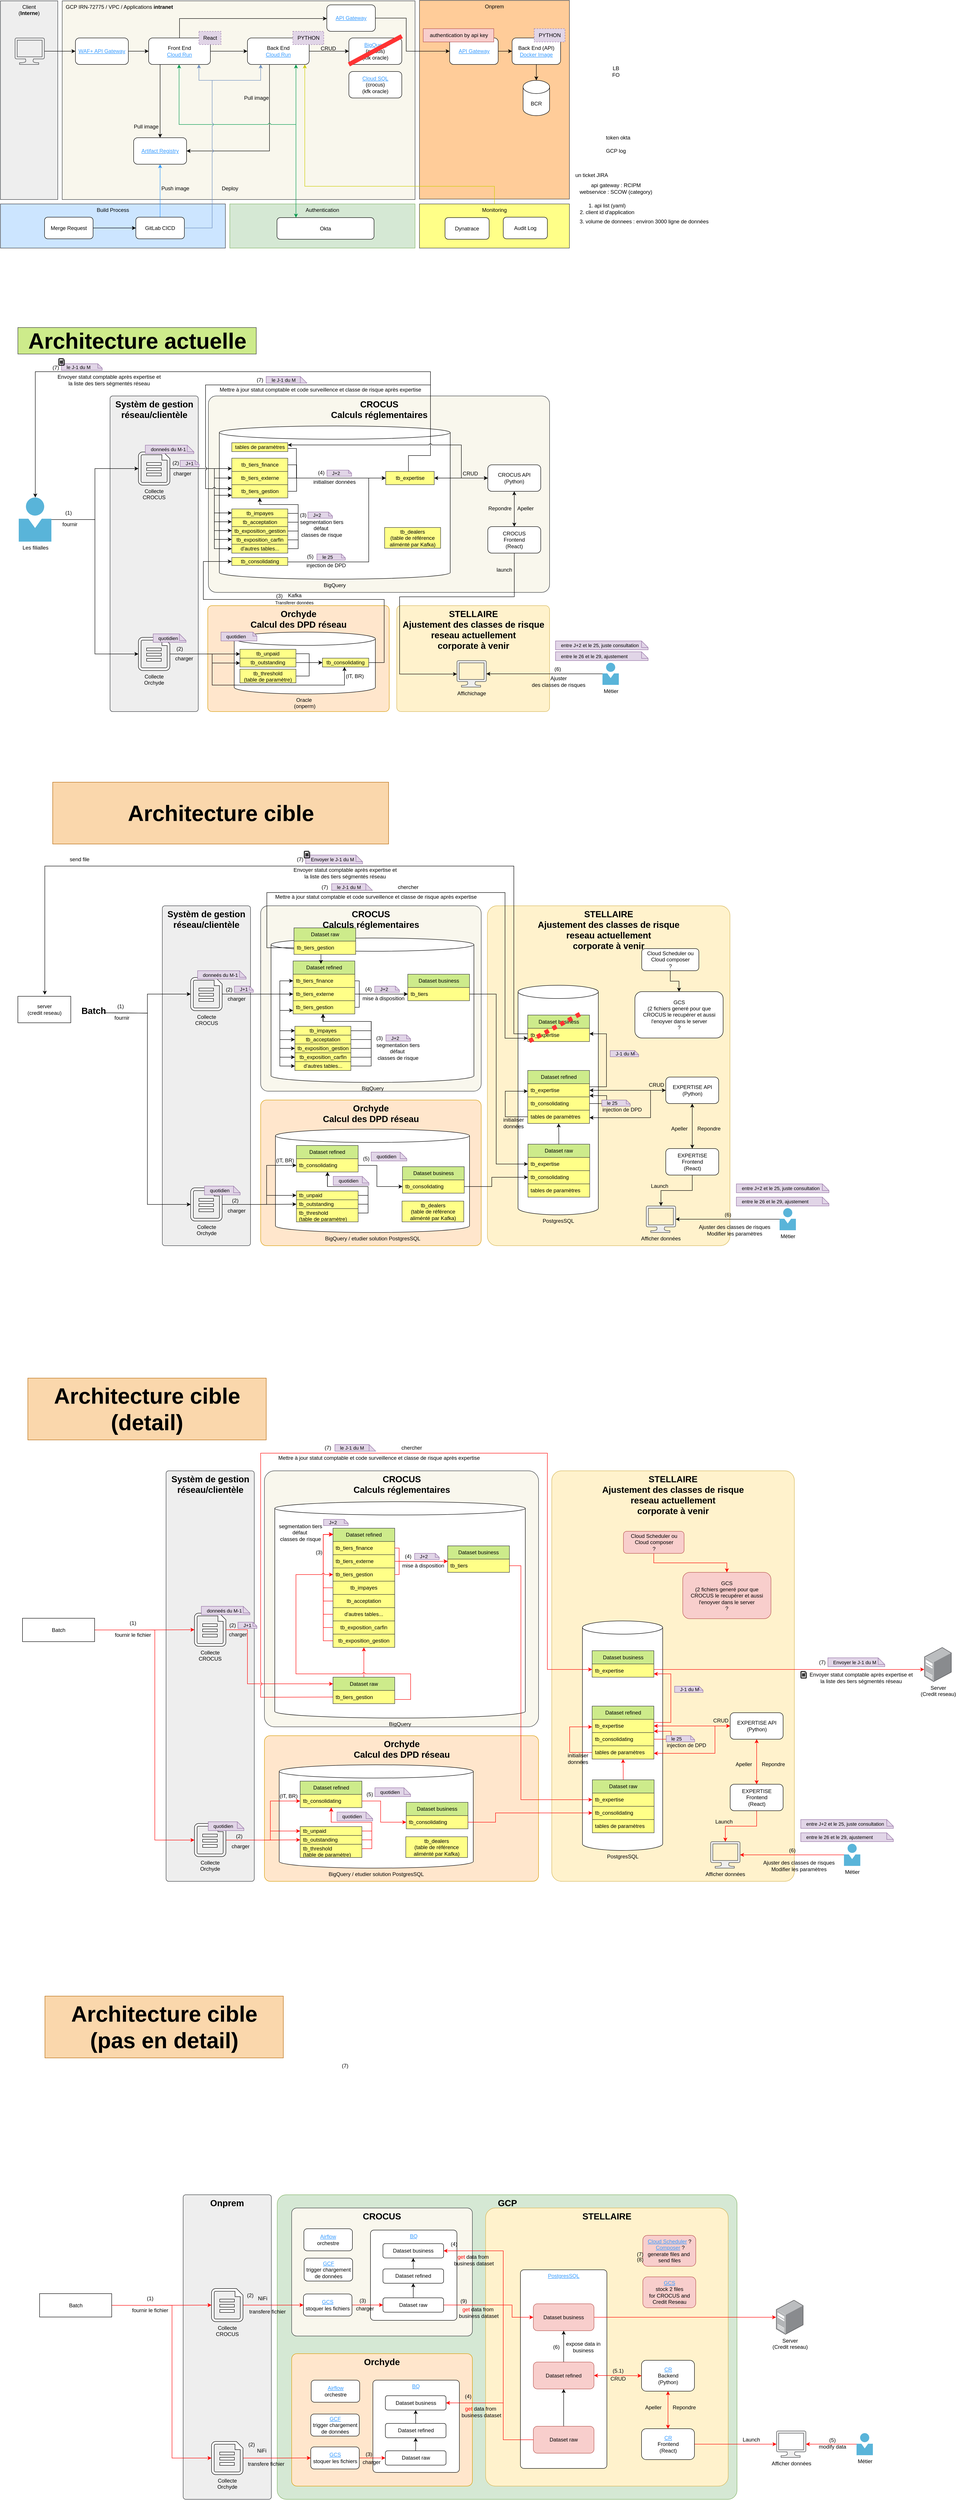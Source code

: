 <mxfile version="27.2.0">
  <diagram name="Page-1" id="7LVE9Hj-M3n7S1KzNMF_">
    <mxGraphModel dx="1773" dy="983" grid="1" gridSize="10" guides="1" tooltips="1" connect="1" arrows="1" fold="1" page="1" pageScale="1" pageWidth="827" pageHeight="1169" background="none" math="0" shadow="0">
      <root>
        <mxCell id="0" />
        <mxCell id="1" parent="0" />
        <mxCell id="0CndRqPwO-vH62L-NMYK-278" value="&lt;b&gt;GCP&lt;/b&gt;" style="rounded=1;whiteSpace=wrap;html=1;verticalAlign=top;align=center;arcSize=3;fontSize=20;spacingLeft=0;fillColor=#d5e8d4;strokeColor=#82b366;" vertex="1" parent="1">
          <mxGeometry x="717.5" y="5040" width="1042.5" height="690" as="geometry" />
        </mxCell>
        <mxCell id="0CndRqPwO-vH62L-NMYK-146" value="&lt;b&gt;STELLAIRE&lt;/b&gt;" style="rounded=1;whiteSpace=wrap;html=1;verticalAlign=top;align=center;arcSize=4;fontSize=20;spacingLeft=0;fillColor=#fff2cc;strokeColor=#d6b656;" vertex="1" parent="1">
          <mxGeometry x="1190" y="5070" width="550" height="630" as="geometry" />
        </mxCell>
        <mxCell id="0CndRqPwO-vH62L-NMYK-325" value="&lt;div&gt;&lt;font color=&quot;#3399ff&quot;&gt;&lt;u&gt;PostgresSQL&lt;/u&gt;&lt;/font&gt;&lt;/div&gt;" style="rounded=1;whiteSpace=wrap;html=1;verticalAlign=top;arcSize=4;" vertex="1" parent="1">
          <mxGeometry x="1268.96" y="5210" width="196.04" height="450" as="geometry" />
        </mxCell>
        <mxCell id="0CndRqPwO-vH62L-NMYK-154" value="&lt;b&gt;Orchyde&lt;/b&gt;" style="rounded=1;whiteSpace=wrap;html=1;verticalAlign=top;align=center;arcSize=4;fontSize=20;spacingLeft=0;fillColor=#ffe6cc;strokeColor=#d79b00;" vertex="1" parent="1">
          <mxGeometry x="750.25" y="5400" width="409.75" height="300" as="geometry" />
        </mxCell>
        <mxCell id="0CndRqPwO-vH62L-NMYK-155" value="&lt;b&gt;CROCUS&lt;/b&gt;" style="rounded=1;whiteSpace=wrap;html=1;verticalAlign=top;align=center;arcSize=4;fontSize=20;spacingLeft=0;fillColor=#f9f7ed;strokeColor=#36393d;" vertex="1" parent="1">
          <mxGeometry x="750.25" y="5070" width="409.75" height="290" as="geometry" />
        </mxCell>
        <mxCell id="0CndRqPwO-vH62L-NMYK-280" value="&lt;font style=&quot;color: rgb(51, 153, 255);&quot;&gt;&lt;u&gt;BQ&lt;/u&gt;&lt;/font&gt;&lt;div&gt;&lt;br&gt;&lt;/div&gt;" style="rounded=1;whiteSpace=wrap;html=1;verticalAlign=top;arcSize=4;" vertex="1" parent="1">
          <mxGeometry x="928.96" y="5120" width="196.04" height="204.5" as="geometry" />
        </mxCell>
        <mxCell id="Iihmui3m76uBsvI2rHNg-98" value="&lt;b&gt;STELLAIRE&lt;/b&gt;&lt;div&gt;&lt;b&gt;Ajustement des classes de risque&lt;/b&gt;&lt;/div&gt;&lt;div&gt;&lt;b&gt;reseau actuellement&lt;/b&gt;&lt;/div&gt;&lt;div&gt;&lt;b&gt;corporate à venir&lt;/b&gt;&lt;/div&gt;" style="rounded=1;whiteSpace=wrap;html=1;verticalAlign=top;align=center;arcSize=4;fontSize=20;spacingLeft=0;fillColor=#fff2cc;strokeColor=#d6b656;" parent="1" vertex="1">
          <mxGeometry x="1340" y="3400" width="550" height="930" as="geometry" />
        </mxCell>
        <mxCell id="Iihmui3m76uBsvI2rHNg-158" value="PostgresSQL" style="shape=cylinder3;whiteSpace=wrap;html=1;boundedLbl=1;backgroundOutline=1;size=15;verticalAlign=top;labelPosition=center;verticalLabelPosition=bottom;align=center;" parent="1" vertex="1">
          <mxGeometry x="1409.5" y="3740" width="182" height="520" as="geometry" />
        </mxCell>
        <mxCell id="Iihmui3m76uBsvI2rHNg-310" value="Dataset refined" style="swimlane;fontStyle=0;childLayout=stackLayout;horizontal=1;startSize=30;horizontalStack=0;resizeParent=1;resizeParentMax=0;resizeLast=0;collapsible=1;marginBottom=0;whiteSpace=wrap;html=1;fillColor=#cdeb8b;strokeColor=#36393d;" parent="1" vertex="1">
          <mxGeometry x="1431.5" y="3933" width="140" height="120" as="geometry">
            <mxRectangle x="390" y="130" width="110" height="30" as="alternateBounds" />
          </mxGeometry>
        </mxCell>
        <mxCell id="Iihmui3m76uBsvI2rHNg-311" value="tb_expertise" style="text;strokeColor=#36393d;fillColor=#ffff88;align=left;verticalAlign=middle;spacingLeft=4;spacingRight=4;overflow=hidden;points=[[0,0.5],[1,0.5]];portConstraint=eastwest;rotatable=0;whiteSpace=wrap;html=1;" parent="Iihmui3m76uBsvI2rHNg-310" vertex="1">
          <mxGeometry y="30" width="140" height="30" as="geometry" />
        </mxCell>
        <mxCell id="Iihmui3m76uBsvI2rHNg-318" style="edgeStyle=orthogonalEdgeStyle;rounded=0;orthogonalLoop=1;jettySize=auto;html=1;jumpStyle=arc;strokeColor=#FF0000;" parent="Iihmui3m76uBsvI2rHNg-310" source="Iihmui3m76uBsvI2rHNg-312" target="Iihmui3m76uBsvI2rHNg-311" edge="1">
          <mxGeometry relative="1" as="geometry">
            <mxPoint x="140" y="71" as="sourcePoint" />
            <mxPoint x="20" y="57" as="targetPoint" />
            <Array as="points">
              <mxPoint x="-51" y="105" />
              <mxPoint x="-51" y="47" />
            </Array>
          </mxGeometry>
        </mxCell>
        <mxCell id="69IxHZs_U8XRZdy5eVsg-17" style="edgeStyle=orthogonalEdgeStyle;rounded=0;orthogonalLoop=1;jettySize=auto;html=1;strokeColor=#FF0000;" parent="Iihmui3m76uBsvI2rHNg-310" source="69IxHZs_U8XRZdy5eVsg-1" target="Iihmui3m76uBsvI2rHNg-311" edge="1">
          <mxGeometry relative="1" as="geometry">
            <Array as="points">
              <mxPoint x="179" y="75" />
              <mxPoint x="179" y="57" />
            </Array>
          </mxGeometry>
        </mxCell>
        <mxCell id="69IxHZs_U8XRZdy5eVsg-1" value="tb_consolidating" style="text;strokeColor=#36393d;fillColor=#ffff88;align=left;verticalAlign=middle;spacingLeft=4;spacingRight=4;overflow=hidden;points=[[0,0.5],[1,0.5]];portConstraint=eastwest;rotatable=0;whiteSpace=wrap;html=1;" parent="Iihmui3m76uBsvI2rHNg-310" vertex="1">
          <mxGeometry y="60" width="140" height="30" as="geometry" />
        </mxCell>
        <mxCell id="Iihmui3m76uBsvI2rHNg-312" value="tables de paramètres" style="text;strokeColor=#36393d;fillColor=#ffff88;align=left;verticalAlign=middle;spacingLeft=4;spacingRight=4;overflow=hidden;points=[[0,0.5],[1,0.5]];portConstraint=eastwest;rotatable=0;whiteSpace=wrap;html=1;" parent="Iihmui3m76uBsvI2rHNg-310" vertex="1">
          <mxGeometry y="90" width="140" height="30" as="geometry" />
        </mxCell>
        <mxCell id="Iihmui3m76uBsvI2rHNg-80" value="&lt;b&gt;STELLAIRE&lt;/b&gt;&lt;div&gt;&lt;div&gt;&lt;b&gt;Ajustement des classes de risque&lt;/b&gt;&lt;/div&gt;&lt;div&gt;&lt;b&gt;reseau actuellement&lt;/b&gt;&lt;/div&gt;&lt;div&gt;&lt;b&gt;corporate à venir&lt;/b&gt;&lt;/div&gt;&lt;/div&gt;" style="rounded=1;whiteSpace=wrap;html=1;verticalAlign=top;align=center;arcSize=4;fontSize=20;spacingLeft=0;fillColor=#fff2cc;strokeColor=#d6b656;" parent="1" vertex="1">
          <mxGeometry x="988.5" y="1440" width="346.5" height="240" as="geometry" />
        </mxCell>
        <mxCell id="Iihmui3m76uBsvI2rHNg-45" value="&lt;b&gt;Orchyde&lt;/b&gt;&lt;div&gt;&lt;b&gt;Calcul des DPD&amp;nbsp;&lt;/b&gt;&lt;b style=&quot;background-color: transparent; color: light-dark(rgb(0, 0, 0), rgb(255, 255, 255));&quot;&gt;réseau&lt;/b&gt;&lt;/div&gt;" style="rounded=1;whiteSpace=wrap;html=1;verticalAlign=top;align=center;arcSize=4;fontSize=20;spacingLeft=0;fillColor=#ffe6cc;strokeColor=#d79b00;" parent="1" vertex="1">
          <mxGeometry x="560" y="1440" width="411.5" height="240" as="geometry" />
        </mxCell>
        <mxCell id="Iihmui3m76uBsvI2rHNg-5" value="&lt;b&gt;CROCUS&lt;/b&gt;&lt;div&gt;&lt;b&gt;Calculs réglementaires&lt;/b&gt;&lt;b&gt;&lt;/b&gt;&lt;/div&gt;" style="rounded=1;whiteSpace=wrap;html=1;verticalAlign=top;align=center;arcSize=4;fontSize=20;spacingLeft=0;fillColor=#f9f7ed;strokeColor=#36393d;" parent="1" vertex="1">
          <mxGeometry x="561.5" y="965" width="773.5" height="445" as="geometry" />
        </mxCell>
        <mxCell id="Iihmui3m76uBsvI2rHNg-7" value="BigQuery" style="shape=cylinder3;whiteSpace=wrap;html=1;boundedLbl=1;backgroundOutline=1;size=15;verticalAlign=top;labelPosition=center;verticalLabelPosition=bottom;align=center;" parent="1" vertex="1">
          <mxGeometry x="586.25" y="1033" width="523.5" height="347" as="geometry" />
        </mxCell>
        <mxCell id="tkHse5d7qs6445GU6mNq-1" value="Monitoring" style="whiteSpace=wrap;html=1;verticalAlign=top;fillColor=#ffff88;strokeColor=#36393d;" parent="1" vertex="1">
          <mxGeometry x="1040" y="530" width="340" height="100" as="geometry" />
        </mxCell>
        <mxCell id="47AGt8TNXksjBqSl8YJA-41" value="Authentication" style="whiteSpace=wrap;html=1;verticalAlign=top;fillColor=#d5e8d4;strokeColor=#82b366;" parent="1" vertex="1">
          <mxGeometry x="610" y="530" width="420" height="100" as="geometry" />
        </mxCell>
        <mxCell id="47AGt8TNXksjBqSl8YJA-20" value="Onprem" style="whiteSpace=wrap;html=1;verticalAlign=top;fillColor=#ffcc99;strokeColor=#36393d;" parent="1" vertex="1">
          <mxGeometry x="1040" y="69" width="340" height="450" as="geometry" />
        </mxCell>
        <mxCell id="47AGt8TNXksjBqSl8YJA-19" value="GCP IRN-72775 / VPC / Applications &lt;b&gt;&lt;font style=&quot;font-size: 12px;&quot;&gt;intranet&lt;/font&gt;&lt;/b&gt;&amp;nbsp;" style="whiteSpace=wrap;html=1;verticalAlign=top;fillColor=#f9f7ed;strokeColor=#36393d;align=left;spacingLeft=6;" parent="1" vertex="1">
          <mxGeometry x="230" y="70" width="800" height="450" as="geometry" />
        </mxCell>
        <mxCell id="47AGt8TNXksjBqSl8YJA-18" value="Client&lt;br&gt;(&lt;b&gt;Interne&lt;/b&gt;)" style="whiteSpace=wrap;html=1;verticalAlign=top;fillColor=#eeeeee;strokeColor=#36393d;" parent="1" vertex="1">
          <mxGeometry x="90" y="70" width="130" height="450" as="geometry" />
        </mxCell>
        <mxCell id="47AGt8TNXksjBqSl8YJA-37" style="edgeStyle=orthogonalEdgeStyle;rounded=0;orthogonalLoop=1;jettySize=auto;html=1;" parent="1" source="47AGt8TNXksjBqSl8YJA-1" target="47AGt8TNXksjBqSl8YJA-25" edge="1">
          <mxGeometry relative="1" as="geometry">
            <Array as="points">
              <mxPoint x="452" y="250" />
              <mxPoint x="452" y="250" />
            </Array>
          </mxGeometry>
        </mxCell>
        <mxCell id="47AGt8TNXksjBqSl8YJA-42" style="edgeStyle=orthogonalEdgeStyle;rounded=0;orthogonalLoop=1;jettySize=auto;html=1;" parent="1" source="47AGt8TNXksjBqSl8YJA-1" target="47AGt8TNXksjBqSl8YJA-2" edge="1">
          <mxGeometry relative="1" as="geometry">
            <mxPoint x="590" y="184" as="targetPoint" />
          </mxGeometry>
        </mxCell>
        <mxCell id="69IxHZs_U8XRZdy5eVsg-11" style="edgeStyle=orthogonalEdgeStyle;rounded=0;orthogonalLoop=1;jettySize=auto;html=1;" parent="1" source="47AGt8TNXksjBqSl8YJA-1" target="69IxHZs_U8XRZdy5eVsg-8" edge="1">
          <mxGeometry relative="1" as="geometry">
            <Array as="points">
              <mxPoint x="496" y="110" />
            </Array>
          </mxGeometry>
        </mxCell>
        <mxCell id="47AGt8TNXksjBqSl8YJA-1" value="Front End&lt;div&gt;&lt;font style=&quot;color: rgb(51, 153, 255);&quot;&gt;&lt;u&gt;Cloud Run&lt;/u&gt;&lt;/font&gt;&lt;/div&gt;" style="rounded=1;whiteSpace=wrap;html=1;" parent="1" vertex="1">
          <mxGeometry x="426" y="154" width="140" height="60" as="geometry" />
        </mxCell>
        <mxCell id="47AGt8TNXksjBqSl8YJA-7" style="edgeStyle=orthogonalEdgeStyle;rounded=0;orthogonalLoop=1;jettySize=auto;html=1;" parent="1" source="47AGt8TNXksjBqSl8YJA-2" target="47AGt8TNXksjBqSl8YJA-4" edge="1">
          <mxGeometry relative="1" as="geometry">
            <Array as="points" />
          </mxGeometry>
        </mxCell>
        <mxCell id="47AGt8TNXksjBqSl8YJA-12" style="edgeStyle=orthogonalEdgeStyle;rounded=0;orthogonalLoop=1;jettySize=auto;html=1;startArrow=classic;startFill=1;strokeColor=#00994D;" parent="1" source="47AGt8TNXksjBqSl8YJA-2" target="47AGt8TNXksjBqSl8YJA-9" edge="1">
          <mxGeometry relative="1" as="geometry">
            <Array as="points">
              <mxPoint x="760" y="550" />
              <mxPoint x="760" y="550" />
            </Array>
            <mxPoint x="753" y="210" as="sourcePoint" />
          </mxGeometry>
        </mxCell>
        <mxCell id="47AGt8TNXksjBqSl8YJA-38" style="edgeStyle=orthogonalEdgeStyle;rounded=0;orthogonalLoop=1;jettySize=auto;html=1;jumpStyle=arc;" parent="1" source="47AGt8TNXksjBqSl8YJA-2" target="47AGt8TNXksjBqSl8YJA-25" edge="1">
          <mxGeometry relative="1" as="geometry">
            <Array as="points">
              <mxPoint x="700" y="410" />
            </Array>
          </mxGeometry>
        </mxCell>
        <mxCell id="47AGt8TNXksjBqSl8YJA-2" value="Back End&lt;div&gt;&lt;font style=&quot;color: rgb(51, 153, 255);&quot;&gt;&lt;u&gt;Cloud Run&lt;/u&gt;&lt;/font&gt;&lt;/div&gt;" style="rounded=1;whiteSpace=wrap;html=1;" parent="1" vertex="1">
          <mxGeometry x="650" y="154" width="140" height="60" as="geometry" />
        </mxCell>
        <mxCell id="47AGt8TNXksjBqSl8YJA-3" value="BCR" style="shape=cylinder3;whiteSpace=wrap;html=1;boundedLbl=1;backgroundOutline=1;size=15;" parent="1" vertex="1">
          <mxGeometry x="1275" y="250" width="60" height="80" as="geometry" />
        </mxCell>
        <mxCell id="47AGt8TNXksjBqSl8YJA-4" value="&lt;font style=&quot;color: rgb(51, 153, 255);&quot;&gt;&lt;u&gt;BigQuery&lt;/u&gt;&lt;/font&gt;&lt;div&gt;(crocus)&lt;/div&gt;&lt;div&gt;(kfk oracle)&lt;/div&gt;" style="rounded=1;whiteSpace=wrap;html=1;" parent="1" vertex="1">
          <mxGeometry x="880" y="154" width="120" height="60" as="geometry" />
        </mxCell>
        <mxCell id="fvg6hHuEQ41z53p46Cut-3" style="edgeStyle=orthogonalEdgeStyle;rounded=0;orthogonalLoop=1;jettySize=auto;html=1;jumpStyle=arc;strokeColor=#00994D;" parent="1" source="47AGt8TNXksjBqSl8YJA-9" edge="1">
          <mxGeometry relative="1" as="geometry">
            <mxPoint x="725" y="561" as="sourcePoint" />
            <mxPoint x="495" y="214" as="targetPoint" />
            <Array as="points">
              <mxPoint x="760" y="350" />
              <mxPoint x="495" y="350" />
            </Array>
          </mxGeometry>
        </mxCell>
        <mxCell id="47AGt8TNXksjBqSl8YJA-9" value="Okta" style="rounded=1;whiteSpace=wrap;html=1;" parent="1" vertex="1">
          <mxGeometry x="717" y="561" width="220" height="49" as="geometry" />
        </mxCell>
        <mxCell id="47AGt8TNXksjBqSl8YJA-40" style="edgeStyle=orthogonalEdgeStyle;rounded=0;orthogonalLoop=1;jettySize=auto;html=1;" parent="1" source="47AGt8TNXksjBqSl8YJA-14" target="47AGt8TNXksjBqSl8YJA-1" edge="1">
          <mxGeometry relative="1" as="geometry" />
        </mxCell>
        <mxCell id="47AGt8TNXksjBqSl8YJA-14" value="&lt;font style=&quot;color: rgb(51, 153, 255);&quot;&gt;&lt;u&gt;WAF+ API Gateway&lt;br&gt;&lt;/u&gt;&lt;/font&gt;" style="rounded=1;whiteSpace=wrap;html=1;" parent="1" vertex="1">
          <mxGeometry x="260" y="154" width="120" height="60" as="geometry" />
        </mxCell>
        <mxCell id="47AGt8TNXksjBqSl8YJA-39" style="edgeStyle=orthogonalEdgeStyle;rounded=0;orthogonalLoop=1;jettySize=auto;html=1;" parent="1" source="47AGt8TNXksjBqSl8YJA-16" target="47AGt8TNXksjBqSl8YJA-14" edge="1">
          <mxGeometry relative="1" as="geometry" />
        </mxCell>
        <mxCell id="47AGt8TNXksjBqSl8YJA-16" value="" style="verticalLabelPosition=bottom;html=1;verticalAlign=top;align=center;strokeColor=#36393d;fillColor=#eeeeee;shape=mxgraph.azure.computer;pointerEvents=1;" parent="1" vertex="1">
          <mxGeometry x="123" y="154" width="66.67" height="60" as="geometry" />
        </mxCell>
        <mxCell id="47AGt8TNXksjBqSl8YJA-21" value="Build Process" style="whiteSpace=wrap;html=1;verticalAlign=top;fillColor=#cce5ff;strokeColor=#36393d;" parent="1" vertex="1">
          <mxGeometry x="90" y="530" width="510" height="100" as="geometry" />
        </mxCell>
        <mxCell id="47AGt8TNXksjBqSl8YJA-36" style="edgeStyle=orthogonalEdgeStyle;rounded=0;orthogonalLoop=1;jettySize=auto;html=1;entryX=0.5;entryY=1;entryDx=0;entryDy=0;strokeColor=#3399FF;" parent="1" source="47AGt8TNXksjBqSl8YJA-24" target="47AGt8TNXksjBqSl8YJA-25" edge="1">
          <mxGeometry relative="1" as="geometry" />
        </mxCell>
        <mxCell id="IoXaIu04obcm0sNQwNpP-4" style="edgeStyle=orthogonalEdgeStyle;rounded=0;orthogonalLoop=1;jettySize=auto;html=1;jumpStyle=arc;strokeColor=#6C8EBF;" parent="1" source="47AGt8TNXksjBqSl8YJA-24" target="47AGt8TNXksjBqSl8YJA-2" edge="1">
          <mxGeometry relative="1" as="geometry">
            <Array as="points">
              <mxPoint x="570" y="585" />
              <mxPoint x="570" y="250" />
              <mxPoint x="680" y="250" />
            </Array>
          </mxGeometry>
        </mxCell>
        <mxCell id="47AGt8TNXksjBqSl8YJA-24" value="GitLab CICD" style="rounded=1;whiteSpace=wrap;html=1;" parent="1" vertex="1">
          <mxGeometry x="397" y="560" width="110" height="49" as="geometry" />
        </mxCell>
        <mxCell id="47AGt8TNXksjBqSl8YJA-25" value="&lt;font style=&quot;color: rgb(51, 153, 255);&quot;&gt;&lt;u&gt;Artifact Registry&lt;/u&gt;&lt;/font&gt;" style="rounded=1;whiteSpace=wrap;html=1;" parent="1" vertex="1">
          <mxGeometry x="392" y="380" width="120" height="60" as="geometry" />
        </mxCell>
        <mxCell id="47AGt8TNXksjBqSl8YJA-30" style="edgeStyle=orthogonalEdgeStyle;rounded=0;orthogonalLoop=1;jettySize=auto;html=1;strokeColor=#CCCC00;" parent="1" source="tkHse5d7qs6445GU6mNq-1" target="47AGt8TNXksjBqSl8YJA-2" edge="1">
          <mxGeometry relative="1" as="geometry">
            <Array as="points">
              <mxPoint x="1210" y="490" />
              <mxPoint x="780" y="490" />
            </Array>
            <mxPoint x="910" y="585" as="sourcePoint" />
          </mxGeometry>
        </mxCell>
        <mxCell id="47AGt8TNXksjBqSl8YJA-27" value="&lt;div style=&quot;text-wrap-mode: wrap;&quot;&gt;&lt;span style=&quot;background-color: transparent; color: light-dark(rgb(0, 0, 0), rgb(255, 255, 255));&quot;&gt;React&lt;/span&gt;&lt;/div&gt;" style="text;html=1;align=center;verticalAlign=middle;resizable=0;points=[];autosize=1;strokeColor=#9673a6;fillColor=#e1d5e7;dashed=1;" parent="1" vertex="1">
          <mxGeometry x="540" y="139" width="50" height="30" as="geometry" />
        </mxCell>
        <mxCell id="47AGt8TNXksjBqSl8YJA-28" value="&lt;div style=&quot;text-wrap-mode: wrap;&quot;&gt;PYTHON&lt;/div&gt;" style="text;html=1;align=center;verticalAlign=middle;resizable=0;points=[];autosize=1;strokeColor=#9673a6;fillColor=#e1d5e7;dashed=1;" parent="1" vertex="1">
          <mxGeometry x="753" y="139" width="70" height="30" as="geometry" />
        </mxCell>
        <mxCell id="47AGt8TNXksjBqSl8YJA-45" value="Pull image" style="text;html=1;align=center;verticalAlign=middle;resizable=0;points=[];autosize=1;strokeColor=none;fillColor=none;" parent="1" vertex="1">
          <mxGeometry x="380" y="340" width="80" height="30" as="geometry" />
        </mxCell>
        <mxCell id="47AGt8TNXksjBqSl8YJA-46" value="Pull image" style="text;html=1;align=center;verticalAlign=middle;resizable=0;points=[];autosize=1;strokeColor=none;fillColor=none;" parent="1" vertex="1">
          <mxGeometry x="630" y="275" width="80" height="30" as="geometry" />
        </mxCell>
        <mxCell id="47AGt8TNXksjBqSl8YJA-47" value="CRUD" style="text;html=1;align=center;verticalAlign=middle;resizable=0;points=[];autosize=1;strokeColor=none;fillColor=none;" parent="1" vertex="1">
          <mxGeometry x="803" y="163" width="60" height="30" as="geometry" />
        </mxCell>
        <mxCell id="tkHse5d7qs6445GU6mNq-2" value="Audit Log" style="rounded=1;whiteSpace=wrap;html=1;" parent="1" vertex="1">
          <mxGeometry x="1230" y="560" width="100" height="49" as="geometry" />
        </mxCell>
        <mxCell id="IoXaIu04obcm0sNQwNpP-1" value="Dynatrace" style="rounded=1;whiteSpace=wrap;html=1;" parent="1" vertex="1">
          <mxGeometry x="1098" y="561" width="100" height="49" as="geometry" />
        </mxCell>
        <mxCell id="IoXaIu04obcm0sNQwNpP-2" value="Push image" style="text;html=1;align=center;verticalAlign=middle;resizable=0;points=[];autosize=1;strokeColor=none;fillColor=none;" parent="1" vertex="1">
          <mxGeometry x="441" y="480" width="90" height="30" as="geometry" />
        </mxCell>
        <mxCell id="IoXaIu04obcm0sNQwNpP-3" style="edgeStyle=orthogonalEdgeStyle;rounded=0;orthogonalLoop=1;jettySize=auto;html=1;jumpStyle=arc;strokeColor=#6C8EBF;" parent="1" source="47AGt8TNXksjBqSl8YJA-24" target="47AGt8TNXksjBqSl8YJA-1" edge="1">
          <mxGeometry relative="1" as="geometry">
            <Array as="points">
              <mxPoint x="570" y="585" />
              <mxPoint x="570" y="250" />
              <mxPoint x="540" y="250" />
            </Array>
          </mxGeometry>
        </mxCell>
        <mxCell id="IoXaIu04obcm0sNQwNpP-5" value="Deploy" style="text;html=1;align=center;verticalAlign=middle;resizable=0;points=[];autosize=1;strokeColor=none;fillColor=none;" parent="1" vertex="1">
          <mxGeometry x="580" y="480" width="60" height="30" as="geometry" />
        </mxCell>
        <mxCell id="IoXaIu04obcm0sNQwNpP-9" style="edgeStyle=orthogonalEdgeStyle;rounded=0;orthogonalLoop=1;jettySize=auto;html=1;" parent="1" source="IoXaIu04obcm0sNQwNpP-8" target="47AGt8TNXksjBqSl8YJA-24" edge="1">
          <mxGeometry relative="1" as="geometry" />
        </mxCell>
        <mxCell id="IoXaIu04obcm0sNQwNpP-8" value="Merge Request" style="rounded=1;whiteSpace=wrap;html=1;" parent="1" vertex="1">
          <mxGeometry x="190" y="560" width="110" height="49" as="geometry" />
        </mxCell>
        <mxCell id="fvg6hHuEQ41z53p46Cut-2" value="GCP log" style="text;html=1;align=center;verticalAlign=middle;resizable=0;points=[];autosize=1;strokeColor=none;fillColor=none;" parent="1" vertex="1">
          <mxGeometry x="1450" y="395" width="70" height="30" as="geometry" />
        </mxCell>
        <mxCell id="fvg6hHuEQ41z53p46Cut-5" value="token okta" style="text;html=1;align=center;verticalAlign=middle;resizable=0;points=[];autosize=1;strokeColor=none;fillColor=none;" parent="1" vertex="1">
          <mxGeometry x="1450" y="365" width="80" height="30" as="geometry" />
        </mxCell>
        <mxCell id="fvg6hHuEQ41z53p46Cut-6" value="LB&lt;div&gt;FO&lt;/div&gt;" style="text;html=1;align=center;verticalAlign=middle;resizable=0;points=[];autosize=1;strokeColor=none;fillColor=none;" parent="1" vertex="1">
          <mxGeometry x="1465" y="210" width="40" height="40" as="geometry" />
        </mxCell>
        <mxCell id="j3oY_1pEguYsVX4skTPp-4" value="" style="edgeStyle=orthogonalEdgeStyle;rounded=0;orthogonalLoop=1;jettySize=auto;html=1;" parent="1" source="j3oY_1pEguYsVX4skTPp-5" target="j3oY_1pEguYsVX4skTPp-3" edge="1">
          <mxGeometry relative="1" as="geometry">
            <mxPoint x="790" y="184" as="sourcePoint" />
            <mxPoint x="1250" y="184" as="targetPoint" />
            <Array as="points" />
          </mxGeometry>
        </mxCell>
        <mxCell id="j3oY_1pEguYsVX4skTPp-11" style="edgeStyle=orthogonalEdgeStyle;rounded=0;orthogonalLoop=1;jettySize=auto;html=1;" parent="1" source="j3oY_1pEguYsVX4skTPp-3" target="47AGt8TNXksjBqSl8YJA-3" edge="1">
          <mxGeometry relative="1" as="geometry" />
        </mxCell>
        <mxCell id="j3oY_1pEguYsVX4skTPp-3" value="Back End (API)&lt;div&gt;&lt;font style=&quot;color: rgb(51, 153, 255);&quot;&gt;&lt;u&gt;Docker Image&lt;/u&gt;&lt;/font&gt;&lt;/div&gt;" style="rounded=1;whiteSpace=wrap;html=1;" parent="1" vertex="1">
          <mxGeometry x="1250" y="154" width="110" height="60" as="geometry" />
        </mxCell>
        <mxCell id="j3oY_1pEguYsVX4skTPp-5" value="&lt;font style=&quot;color: rgb(51, 153, 255);&quot;&gt;&lt;u style=&quot;&quot;&gt;API Gateway&lt;/u&gt;&lt;/font&gt;" style="rounded=1;whiteSpace=wrap;html=1;" parent="1" vertex="1">
          <mxGeometry x="1108.5" y="154" width="110" height="60" as="geometry" />
        </mxCell>
        <mxCell id="j3oY_1pEguYsVX4skTPp-9" value="authentication by api key" style="text;html=1;align=center;verticalAlign=middle;resizable=0;points=[];autosize=1;strokeColor=#b85450;fillColor=#f8cecc;" parent="1" vertex="1">
          <mxGeometry x="1048.5" y="133" width="160" height="30" as="geometry" />
        </mxCell>
        <mxCell id="j3oY_1pEguYsVX4skTPp-15" value="&lt;div style=&quot;text-wrap-mode: wrap;&quot;&gt;PYTHON&lt;/div&gt;" style="text;html=1;align=center;verticalAlign=middle;resizable=0;points=[];autosize=1;strokeColor=#9673a6;fillColor=#e1d5e7;dashed=1;" parent="1" vertex="1">
          <mxGeometry x="1300" y="133" width="70" height="30" as="geometry" />
        </mxCell>
        <mxCell id="Iihmui3m76uBsvI2rHNg-1" value="&lt;b&gt;Systèm de gestion &lt;br&gt;réseau/clientèle&lt;/b&gt;" style="rounded=1;whiteSpace=wrap;html=1;verticalAlign=top;align=center;arcSize=3;fontSize=20;spacingLeft=0;fillColor=#eeeeee;strokeColor=#36393d;" parent="1" vertex="1">
          <mxGeometry x="338.5" y="965" width="200" height="715" as="geometry" />
        </mxCell>
        <mxCell id="Iihmui3m76uBsvI2rHNg-58" style="edgeStyle=orthogonalEdgeStyle;rounded=0;orthogonalLoop=1;jettySize=auto;html=1;" parent="1" source="Iihmui3m76uBsvI2rHNg-2" target="Iihmui3m76uBsvI2rHNg-12" edge="1">
          <mxGeometry relative="1" as="geometry">
            <Array as="points">
              <mxPoint x="605" y="1130" />
              <mxPoint x="605" y="1130" />
            </Array>
          </mxGeometry>
        </mxCell>
        <mxCell id="Iihmui3m76uBsvI2rHNg-59" style="edgeStyle=orthogonalEdgeStyle;rounded=0;orthogonalLoop=1;jettySize=auto;html=1;" parent="1" source="Iihmui3m76uBsvI2rHNg-2" target="Iihmui3m76uBsvI2rHNg-13" edge="1">
          <mxGeometry relative="1" as="geometry">
            <Array as="points">
              <mxPoint x="575" y="1130" />
              <mxPoint x="575" y="1151" />
            </Array>
          </mxGeometry>
        </mxCell>
        <mxCell id="Iihmui3m76uBsvI2rHNg-60" style="edgeStyle=orthogonalEdgeStyle;rounded=0;orthogonalLoop=1;jettySize=auto;html=1;" parent="1" source="Iihmui3m76uBsvI2rHNg-2" target="Iihmui3m76uBsvI2rHNg-14" edge="1">
          <mxGeometry relative="1" as="geometry">
            <Array as="points">
              <mxPoint x="575" y="1130" />
              <mxPoint x="575" y="1190" />
            </Array>
          </mxGeometry>
        </mxCell>
        <mxCell id="Iihmui3m76uBsvI2rHNg-266" style="edgeStyle=orthogonalEdgeStyle;rounded=0;orthogonalLoop=1;jettySize=auto;html=1;" parent="1" source="Iihmui3m76uBsvI2rHNg-2" target="Iihmui3m76uBsvI2rHNg-193" edge="1">
          <mxGeometry relative="1" as="geometry">
            <Array as="points">
              <mxPoint x="575" y="1130" />
              <mxPoint x="575" y="1230" />
            </Array>
          </mxGeometry>
        </mxCell>
        <mxCell id="Iihmui3m76uBsvI2rHNg-267" style="edgeStyle=orthogonalEdgeStyle;rounded=0;orthogonalLoop=1;jettySize=auto;html=1;" parent="1" source="Iihmui3m76uBsvI2rHNg-2" target="Iihmui3m76uBsvI2rHNg-191" edge="1">
          <mxGeometry relative="1" as="geometry">
            <Array as="points">
              <mxPoint x="575" y="1130" />
              <mxPoint x="575" y="1250" />
            </Array>
          </mxGeometry>
        </mxCell>
        <mxCell id="Iihmui3m76uBsvI2rHNg-268" style="edgeStyle=orthogonalEdgeStyle;rounded=0;orthogonalLoop=1;jettySize=auto;html=1;" parent="1" source="Iihmui3m76uBsvI2rHNg-2" target="Iihmui3m76uBsvI2rHNg-197" edge="1">
          <mxGeometry relative="1" as="geometry">
            <Array as="points">
              <mxPoint x="575" y="1130" />
              <mxPoint x="575" y="1270" />
            </Array>
          </mxGeometry>
        </mxCell>
        <mxCell id="Iihmui3m76uBsvI2rHNg-269" style="edgeStyle=orthogonalEdgeStyle;rounded=0;orthogonalLoop=1;jettySize=auto;html=1;" parent="1" source="Iihmui3m76uBsvI2rHNg-2" target="Iihmui3m76uBsvI2rHNg-196" edge="1">
          <mxGeometry relative="1" as="geometry">
            <Array as="points">
              <mxPoint x="575" y="1130" />
              <mxPoint x="575" y="1290" />
            </Array>
          </mxGeometry>
        </mxCell>
        <mxCell id="Iihmui3m76uBsvI2rHNg-270" style="edgeStyle=orthogonalEdgeStyle;rounded=0;orthogonalLoop=1;jettySize=auto;html=1;" parent="1" source="Iihmui3m76uBsvI2rHNg-2" target="Iihmui3m76uBsvI2rHNg-220" edge="1">
          <mxGeometry relative="1" as="geometry">
            <Array as="points">
              <mxPoint x="575" y="1130" />
              <mxPoint x="575" y="1311" />
            </Array>
          </mxGeometry>
        </mxCell>
        <mxCell id="Iihmui3m76uBsvI2rHNg-2" value="Collecte&lt;div&gt;CROCUS&lt;/div&gt;" style="verticalLabelPosition=bottom;html=1;verticalAlign=top;align=center;shape=mxgraph.azure.cloud_services_configuration_file;pointerEvents=1;" parent="1" vertex="1">
          <mxGeometry x="402.87" y="1092" width="71.25" height="75" as="geometry" />
        </mxCell>
        <mxCell id="Iihmui3m76uBsvI2rHNg-47" style="edgeStyle=orthogonalEdgeStyle;rounded=0;orthogonalLoop=1;jettySize=auto;html=1;entryX=0;entryY=0.5;entryDx=0;entryDy=0;" parent="1" source="Iihmui3m76uBsvI2rHNg-12" target="Iihmui3m76uBsvI2rHNg-15" edge="1">
          <mxGeometry relative="1" as="geometry">
            <Array as="points">
              <mxPoint x="761.5" y="1121" />
              <mxPoint x="761.5" y="1151" />
            </Array>
          </mxGeometry>
        </mxCell>
        <mxCell id="Iihmui3m76uBsvI2rHNg-12" value="tb_tiers_finance" style="rounded=0;whiteSpace=wrap;html=1;fillColor=#ffff88;strokeColor=#36393d;" parent="1" vertex="1">
          <mxGeometry x="614.5" y="1106" width="127" height="30" as="geometry" />
        </mxCell>
        <mxCell id="Iihmui3m76uBsvI2rHNg-46" style="edgeStyle=orthogonalEdgeStyle;rounded=0;orthogonalLoop=1;jettySize=auto;html=1;entryX=0;entryY=0.5;entryDx=0;entryDy=0;" parent="1" source="Iihmui3m76uBsvI2rHNg-13" target="Iihmui3m76uBsvI2rHNg-15" edge="1">
          <mxGeometry relative="1" as="geometry" />
        </mxCell>
        <mxCell id="Iihmui3m76uBsvI2rHNg-13" value="tb_tiers_externe" style="rounded=0;whiteSpace=wrap;html=1;fillColor=#ffff88;strokeColor=#36393d;" parent="1" vertex="1">
          <mxGeometry x="614.5" y="1136" width="127" height="30" as="geometry" />
        </mxCell>
        <mxCell id="Iihmui3m76uBsvI2rHNg-32" style="edgeStyle=orthogonalEdgeStyle;rounded=0;orthogonalLoop=1;jettySize=auto;html=1;entryX=0;entryY=0.5;entryDx=0;entryDy=0;" parent="1" source="Iihmui3m76uBsvI2rHNg-14" target="Iihmui3m76uBsvI2rHNg-15" edge="1">
          <mxGeometry relative="1" as="geometry">
            <Array as="points">
              <mxPoint x="761.5" y="1181" />
              <mxPoint x="761.5" y="1151" />
            </Array>
          </mxGeometry>
        </mxCell>
        <mxCell id="Iihmui3m76uBsvI2rHNg-14" value="tb_tiers_gestion" style="rounded=0;whiteSpace=wrap;html=1;fillColor=#ffff88;strokeColor=#36393d;" parent="1" vertex="1">
          <mxGeometry x="614.5" y="1166" width="127" height="30" as="geometry" />
        </mxCell>
        <mxCell id="Iihmui3m76uBsvI2rHNg-65" style="edgeStyle=orthogonalEdgeStyle;rounded=0;orthogonalLoop=1;jettySize=auto;html=1;jumpStyle=arc;" parent="1" source="Iihmui3m76uBsvI2rHNg-15" target="Iihmui3m76uBsvI2rHNg-61" edge="1">
          <mxGeometry relative="1" as="geometry">
            <Array as="points">
              <mxPoint x="1015" y="1100" />
              <mxPoint x="1065" y="1100" />
              <mxPoint x="1065" y="910" />
              <mxPoint x="169" y="910" />
            </Array>
          </mxGeometry>
        </mxCell>
        <mxCell id="Iihmui3m76uBsvI2rHNg-300" style="edgeStyle=orthogonalEdgeStyle;rounded=0;orthogonalLoop=1;jettySize=auto;html=1;jumpStyle=arc;" parent="1" source="Iihmui3m76uBsvI2rHNg-15" edge="1">
          <mxGeometry relative="1" as="geometry">
            <mxPoint x="1015" y="1131" as="sourcePoint" />
            <mxPoint x="614.5" y="1175.0" as="targetPoint" />
            <Array as="points">
              <mxPoint x="1015" y="1100" />
              <mxPoint x="1065" y="1100" />
              <mxPoint x="1065" y="940" />
              <mxPoint x="555" y="940" />
              <mxPoint x="555" y="1175" />
            </Array>
          </mxGeometry>
        </mxCell>
        <mxCell id="Iihmui3m76uBsvI2rHNg-15" value="tb_expertise" style="rounded=0;whiteSpace=wrap;html=1;fillColor=#ffff88;strokeColor=#36393d;" parent="1" vertex="1">
          <mxGeometry x="963.5" y="1136" width="110" height="30" as="geometry" />
        </mxCell>
        <mxCell id="Iihmui3m76uBsvI2rHNg-34" style="edgeStyle=orthogonalEdgeStyle;rounded=0;orthogonalLoop=1;jettySize=auto;html=1;" parent="1" source="Iihmui3m76uBsvI2rHNg-16" target="Iihmui3m76uBsvI2rHNg-15" edge="1">
          <mxGeometry relative="1" as="geometry">
            <Array as="points">
              <mxPoint x="925" y="1341" />
              <mxPoint x="925" y="1151" />
            </Array>
          </mxGeometry>
        </mxCell>
        <mxCell id="Iihmui3m76uBsvI2rHNg-16" value="&lt;span style=&quot;&quot;&gt;tb_consolidating&lt;/span&gt;" style="rounded=0;whiteSpace=wrap;html=1;fillColor=#ffff88;strokeColor=#36393d;align=center;" parent="1" vertex="1">
          <mxGeometry x="614.5" y="1331" width="127" height="18" as="geometry" />
        </mxCell>
        <mxCell id="Iihmui3m76uBsvI2rHNg-88" style="edgeStyle=orthogonalEdgeStyle;rounded=0;orthogonalLoop=1;jettySize=auto;html=1;startArrow=classic;startFill=1;jumpStyle=arc;" parent="1" target="Iihmui3m76uBsvI2rHNg-22" edge="1">
          <mxGeometry relative="1" as="geometry">
            <mxPoint x="741.5" y="1076" as="sourcePoint" />
            <mxPoint x="1195" y="1156" as="targetPoint" />
            <Array as="points">
              <mxPoint x="1135" y="1076" />
              <mxPoint x="1135" y="1151" />
            </Array>
          </mxGeometry>
        </mxCell>
        <mxCell id="Iihmui3m76uBsvI2rHNg-221" style="edgeStyle=orthogonalEdgeStyle;rounded=0;orthogonalLoop=1;jettySize=auto;html=1;" parent="1" target="Iihmui3m76uBsvI2rHNg-15" edge="1">
          <mxGeometry relative="1" as="geometry">
            <mxPoint x="741.5" y="1084" as="sourcePoint" />
            <mxPoint x="963.5" y="1144" as="targetPoint" />
            <Array as="points">
              <mxPoint x="761" y="1084" />
              <mxPoint x="761" y="1151" />
            </Array>
          </mxGeometry>
        </mxCell>
        <mxCell id="Iihmui3m76uBsvI2rHNg-17" value="tables de paramètres" style="rounded=0;whiteSpace=wrap;html=1;fillColor=#ffff88;strokeColor=#36393d;" parent="1" vertex="1">
          <mxGeometry x="614.5" y="1071" width="127" height="20" as="geometry" />
        </mxCell>
        <mxCell id="Iihmui3m76uBsvI2rHNg-24" style="edgeStyle=orthogonalEdgeStyle;rounded=0;orthogonalLoop=1;jettySize=auto;html=1;" parent="1" source="Iihmui3m76uBsvI2rHNg-19" target="Iihmui3m76uBsvI2rHNg-21" edge="1">
          <mxGeometry relative="1" as="geometry">
            <Array as="points">
              <mxPoint x="1341.5" y="1594.5" />
              <mxPoint x="1341.5" y="1594.5" />
            </Array>
          </mxGeometry>
        </mxCell>
        <mxCell id="Iihmui3m76uBsvI2rHNg-19" value="Métier" style="image;sketch=0;aspect=fixed;html=1;points=[];align=center;fontSize=12;image=img/lib/mscae/Person.svg;" parent="1" vertex="1">
          <mxGeometry x="1455" y="1569.5" width="37" height="50" as="geometry" />
        </mxCell>
        <mxCell id="Iihmui3m76uBsvI2rHNg-21" value="Affichichage" style="verticalLabelPosition=bottom;html=1;verticalAlign=top;align=center;strokeColor=#36393d;fillColor=#eeeeee;shape=mxgraph.azure.computer;pointerEvents=1;" parent="1" vertex="1">
          <mxGeometry x="1125" y="1564.5" width="66.67" height="60" as="geometry" />
        </mxCell>
        <mxCell id="Iihmui3m76uBsvI2rHNg-22" value="CROCUS API&lt;div&gt;(Python)&lt;/div&gt;" style="rounded=1;whiteSpace=wrap;html=1;" parent="1" vertex="1">
          <mxGeometry x="1195" y="1121" width="120" height="60" as="geometry" />
        </mxCell>
        <mxCell id="Iihmui3m76uBsvI2rHNg-25" value="&lt;div&gt;Ajuster &lt;br&gt;des classes de risques&lt;/div&gt;" style="text;html=1;align=center;verticalAlign=middle;resizable=0;points=[];autosize=1;strokeColor=none;fillColor=none;" parent="1" vertex="1">
          <mxGeometry x="1285" y="1592" width="140" height="40" as="geometry" />
        </mxCell>
        <mxCell id="Iihmui3m76uBsvI2rHNg-26" style="edgeStyle=orthogonalEdgeStyle;rounded=0;orthogonalLoop=1;jettySize=auto;html=1;startArrow=classic;startFill=1;" parent="1" source="Iihmui3m76uBsvI2rHNg-22" target="Iihmui3m76uBsvI2rHNg-15" edge="1">
          <mxGeometry relative="1" as="geometry">
            <Array as="points" />
          </mxGeometry>
        </mxCell>
        <mxCell id="Iihmui3m76uBsvI2rHNg-27" value="CRUD" style="text;html=1;align=center;verticalAlign=middle;resizable=0;points=[];autosize=1;strokeColor=none;fillColor=none;" parent="1" vertex="1">
          <mxGeometry x="1125" y="1126" width="60" height="30" as="geometry" />
        </mxCell>
        <mxCell id="Iihmui3m76uBsvI2rHNg-28" value="Apeller" style="text;html=1;align=center;verticalAlign=middle;resizable=0;points=[];autosize=1;strokeColor=none;fillColor=none;" parent="1" vertex="1">
          <mxGeometry x="1250" y="1205" width="60" height="30" as="geometry" />
        </mxCell>
        <mxCell id="Iihmui3m76uBsvI2rHNg-31" value="Repondre" style="text;html=1;align=center;verticalAlign=middle;resizable=0;points=[];autosize=1;strokeColor=none;fillColor=none;" parent="1" vertex="1">
          <mxGeometry x="1182" y="1205" width="80" height="30" as="geometry" />
        </mxCell>
        <mxCell id="Iihmui3m76uBsvI2rHNg-35" value="Oracle&amp;nbsp;&lt;br&gt;(onperm)" style="shape=cylinder3;whiteSpace=wrap;html=1;boundedLbl=1;backgroundOutline=1;size=15;verticalAlign=top;labelPosition=center;verticalLabelPosition=bottom;align=center;" parent="1" vertex="1">
          <mxGeometry x="620" y="1500" width="320" height="140" as="geometry" />
        </mxCell>
        <mxCell id="Iihmui3m76uBsvI2rHNg-38" value="Kafka" style="text;html=1;align=center;verticalAlign=middle;resizable=0;points=[];autosize=1;strokeColor=none;fillColor=none;" parent="1" vertex="1">
          <mxGeometry x="731.5" y="1402" width="50" height="30" as="geometry" />
        </mxCell>
        <mxCell id="Iihmui3m76uBsvI2rHNg-44" value="Transferer données" style="text;html=1;align=center;verticalAlign=middle;resizable=0;points=[];autosize=1;strokeColor=none;fillColor=none;fontSize=10;" parent="1" vertex="1">
          <mxGeometry x="700.56" y="1418" width="110" height="30" as="geometry" />
        </mxCell>
        <mxCell id="Iihmui3m76uBsvI2rHNg-50" value="donneés du M-1" style="shape=note;size=15;align=left;spacingLeft=10;html=1;whiteSpace=wrap;fillColor=#e1d5e7;strokeColor=#9673a6;fontSize=11;" parent="1" vertex="1">
          <mxGeometry x="418.5" y="1076.5" width="110" height="19" as="geometry" />
        </mxCell>
        <mxCell id="zwFk75ZNIjSIplroHWi4-7" style="edgeStyle=orthogonalEdgeStyle;rounded=0;orthogonalLoop=1;jettySize=auto;html=1;" parent="1" source="Iihmui3m76uBsvI2rHNg-53" target="zwFk75ZNIjSIplroHWi4-5" edge="1">
          <mxGeometry relative="1" as="geometry">
            <Array as="points">
              <mxPoint x="520" y="1549" />
              <mxPoint x="520" y="1549" />
            </Array>
          </mxGeometry>
        </mxCell>
        <mxCell id="zwFk75ZNIjSIplroHWi4-8" style="edgeStyle=orthogonalEdgeStyle;rounded=0;orthogonalLoop=1;jettySize=auto;html=1;" parent="1" source="Iihmui3m76uBsvI2rHNg-53" target="zwFk75ZNIjSIplroHWi4-4" edge="1">
          <mxGeometry relative="1" as="geometry">
            <Array as="points">
              <mxPoint x="570" y="1550" />
              <mxPoint x="570" y="1570" />
            </Array>
          </mxGeometry>
        </mxCell>
        <mxCell id="zwFk75ZNIjSIplroHWi4-17" style="edgeStyle=orthogonalEdgeStyle;rounded=0;orthogonalLoop=1;jettySize=auto;html=1;" parent="1" source="Iihmui3m76uBsvI2rHNg-53" target="zwFk75ZNIjSIplroHWi4-1" edge="1">
          <mxGeometry relative="1" as="geometry">
            <Array as="points">
              <mxPoint x="570" y="1550" />
              <mxPoint x="570" y="1620" />
              <mxPoint x="870" y="1620" />
            </Array>
          </mxGeometry>
        </mxCell>
        <mxCell id="Iihmui3m76uBsvI2rHNg-53" value="Collecte&lt;div&gt;Orchyde&lt;/div&gt;" style="verticalLabelPosition=bottom;html=1;verticalAlign=top;align=center;shape=mxgraph.azure.cloud_services_configuration_file;pointerEvents=1;" parent="1" vertex="1">
          <mxGeometry x="402.87" y="1512" width="71.25" height="75" as="geometry" />
        </mxCell>
        <mxCell id="Iihmui3m76uBsvI2rHNg-62" style="edgeStyle=orthogonalEdgeStyle;rounded=0;orthogonalLoop=1;jettySize=auto;html=1;entryX=0;entryY=0.5;entryDx=0;entryDy=0;entryPerimeter=0;" parent="1" source="Iihmui3m76uBsvI2rHNg-61" target="Iihmui3m76uBsvI2rHNg-2" edge="1">
          <mxGeometry relative="1" as="geometry" />
        </mxCell>
        <mxCell id="Iihmui3m76uBsvI2rHNg-61" value="Les filialles" style="image;sketch=0;aspect=fixed;html=1;points=[];align=center;fontSize=12;image=img/lib/mscae/Person.svg;" parent="1" vertex="1">
          <mxGeometry x="131.5" y="1195" width="74" height="100" as="geometry" />
        </mxCell>
        <mxCell id="Iihmui3m76uBsvI2rHNg-63" value="fournir" style="text;html=1;align=center;verticalAlign=middle;resizable=0;points=[];autosize=1;strokeColor=none;fillColor=none;" parent="1" vertex="1">
          <mxGeometry x="216.5" y="1241" width="60" height="30" as="geometry" />
        </mxCell>
        <mxCell id="Iihmui3m76uBsvI2rHNg-64" style="edgeStyle=orthogonalEdgeStyle;rounded=0;orthogonalLoop=1;jettySize=auto;html=1;entryX=0;entryY=0.5;entryDx=0;entryDy=0;entryPerimeter=0;" parent="1" source="Iihmui3m76uBsvI2rHNg-61" target="Iihmui3m76uBsvI2rHNg-53" edge="1">
          <mxGeometry relative="1" as="geometry" />
        </mxCell>
        <mxCell id="Iihmui3m76uBsvI2rHNg-66" value="&lt;div&gt;Envoyer statut comptable après expertise et &lt;br&gt;la liste des tiers ségmentés réseau&lt;/div&gt;" style="text;html=1;align=center;verticalAlign=middle;resizable=0;points=[];autosize=1;strokeColor=none;fillColor=none;" parent="1" vertex="1">
          <mxGeometry x="205.5" y="908.5" width="260" height="40" as="geometry" />
        </mxCell>
        <mxCell id="Iihmui3m76uBsvI2rHNg-67" value="(1)" style="text;html=1;align=center;verticalAlign=middle;resizable=0;points=[];autosize=1;strokeColor=none;fillColor=none;" parent="1" vertex="1">
          <mxGeometry x="223.5" y="1215" width="40" height="30" as="geometry" />
        </mxCell>
        <mxCell id="Iihmui3m76uBsvI2rHNg-68" value="(2)" style="text;html=1;align=center;verticalAlign=middle;resizable=0;points=[];autosize=1;strokeColor=none;fillColor=none;" parent="1" vertex="1">
          <mxGeometry x="466.5" y="1102" width="40" height="30" as="geometry" />
        </mxCell>
        <mxCell id="Iihmui3m76uBsvI2rHNg-69" value="(2)" style="text;html=1;align=center;verticalAlign=middle;resizable=0;points=[];autosize=1;strokeColor=none;fillColor=none;" parent="1" vertex="1">
          <mxGeometry x="476" y="1523" width="40" height="30" as="geometry" />
        </mxCell>
        <mxCell id="Iihmui3m76uBsvI2rHNg-70" value="charger" style="text;html=1;align=center;verticalAlign=middle;resizable=0;points=[];autosize=1;strokeColor=none;fillColor=none;" parent="1" vertex="1">
          <mxGeometry x="472" y="1126" width="60" height="30" as="geometry" />
        </mxCell>
        <mxCell id="Iihmui3m76uBsvI2rHNg-71" value="charger" style="text;html=1;align=center;verticalAlign=middle;resizable=0;points=[];autosize=1;strokeColor=none;fillColor=none;" parent="1" vertex="1">
          <mxGeometry x="476" y="1544.5" width="60" height="30" as="geometry" />
        </mxCell>
        <mxCell id="Iihmui3m76uBsvI2rHNg-72" value="(3)" style="text;html=1;align=center;verticalAlign=middle;resizable=0;points=[];autosize=1;strokeColor=none;fillColor=none;" parent="1" vertex="1">
          <mxGeometry x="701.5" y="1403" width="40" height="30" as="geometry" />
        </mxCell>
        <mxCell id="Iihmui3m76uBsvI2rHNg-73" value="(4)" style="text;html=1;align=center;verticalAlign=middle;resizable=0;points=[];autosize=1;strokeColor=none;fillColor=none;" parent="1" vertex="1">
          <mxGeometry x="796.81" y="1124" width="40" height="30" as="geometry" />
        </mxCell>
        <mxCell id="Iihmui3m76uBsvI2rHNg-74" value="initialiser données" style="text;html=1;align=center;verticalAlign=middle;resizable=0;points=[];autosize=1;strokeColor=none;fillColor=none;" parent="1" vertex="1">
          <mxGeometry x="787.06" y="1145" width="120" height="30" as="geometry" />
        </mxCell>
        <mxCell id="Iihmui3m76uBsvI2rHNg-75" value="(6)" style="text;html=1;align=center;verticalAlign=middle;resizable=0;points=[];autosize=1;strokeColor=none;fillColor=none;" parent="1" vertex="1">
          <mxGeometry x="1333" y="1569" width="40" height="30" as="geometry" />
        </mxCell>
        <mxCell id="Iihmui3m76uBsvI2rHNg-77" value="(7)" style="text;html=1;align=center;verticalAlign=middle;resizable=0;points=[];autosize=1;strokeColor=none;fillColor=none;" parent="1" vertex="1">
          <mxGeometry x="195" y="885.5" width="40" height="30" as="geometry" />
        </mxCell>
        <mxCell id="Iihmui3m76uBsvI2rHNg-83" value="le 25" style="shape=note;size=9;align=left;spacingLeft=10;html=1;whiteSpace=wrap;fillColor=#e1d5e7;strokeColor=#9673a6;fontSize=11;" parent="1" vertex="1">
          <mxGeometry x="807.5" y="1323" width="64.5" height="14" as="geometry" />
        </mxCell>
        <mxCell id="Iihmui3m76uBsvI2rHNg-86" value="entre J+2 et le 25, juste consultation" style="shape=note;size=15;align=left;spacingLeft=10;html=1;whiteSpace=wrap;fillColor=#e1d5e7;strokeColor=#9673a6;fontSize=11;" parent="1" vertex="1">
          <mxGeometry x="1348.5" y="1520" width="210" height="20" as="geometry" />
        </mxCell>
        <mxCell id="Iihmui3m76uBsvI2rHNg-99" value="&lt;b&gt;Orchyde&lt;/b&gt;&lt;div&gt;&lt;b&gt;Calcul des DPD réseau&lt;/b&gt;&lt;/div&gt;" style="rounded=1;whiteSpace=wrap;html=1;verticalAlign=top;align=center;arcSize=4;fontSize=20;spacingLeft=0;fillColor=#ffe6cc;strokeColor=#d79b00;" parent="1" vertex="1">
          <mxGeometry x="688.5" y="4000" width="621.5" height="330" as="geometry" />
        </mxCell>
        <mxCell id="Iihmui3m76uBsvI2rHNg-100" value="&lt;b&gt;CROCUS&lt;/b&gt;&lt;div&gt;&lt;b&gt;Calculs réglementaires&lt;/b&gt;&lt;/div&gt;" style="rounded=1;whiteSpace=wrap;html=1;verticalAlign=top;align=center;arcSize=4;fontSize=20;spacingLeft=0;fillColor=#f9f7ed;strokeColor=#36393d;" parent="1" vertex="1">
          <mxGeometry x="688.5" y="3400" width="621.5" height="580" as="geometry" />
        </mxCell>
        <mxCell id="Iihmui3m76uBsvI2rHNg-101" value="BigQuery" style="shape=cylinder3;whiteSpace=wrap;html=1;boundedLbl=1;backgroundOutline=1;size=15;verticalAlign=top;labelPosition=center;verticalLabelPosition=bottom;align=center;" parent="1" vertex="1">
          <mxGeometry x="712" y="3470" width="568" height="490" as="geometry" />
        </mxCell>
        <mxCell id="Iihmui3m76uBsvI2rHNg-102" value="&lt;b&gt;Systèm de gestion &lt;br&gt;réseau/clientèle&lt;/b&gt;" style="rounded=1;whiteSpace=wrap;html=1;verticalAlign=top;align=center;arcSize=3;fontSize=20;spacingLeft=0;fillColor=#eeeeee;strokeColor=#36393d;" parent="1" vertex="1">
          <mxGeometry x="465.5" y="3400" width="200" height="930" as="geometry" />
        </mxCell>
        <mxCell id="0CndRqPwO-vH62L-NMYK-143" style="edgeStyle=orthogonalEdgeStyle;rounded=0;orthogonalLoop=1;jettySize=auto;html=1;entryX=0;entryY=0.25;entryDx=0;entryDy=0;strokeColor=#FF0000;" edge="1" parent="1" source="Iihmui3m76uBsvI2rHNg-106" target="h2Ps1tc7QoMtF1_5MuMG-18">
          <mxGeometry relative="1" as="geometry">
            <Array as="points">
              <mxPoint x="650" y="3760" />
              <mxPoint x="650" y="3882" />
            </Array>
          </mxGeometry>
        </mxCell>
        <mxCell id="Iihmui3m76uBsvI2rHNg-106" value="Collecte&lt;div&gt;CROCUS&lt;/div&gt;" style="verticalLabelPosition=bottom;html=1;verticalAlign=top;align=center;shape=mxgraph.azure.cloud_services_configuration_file;pointerEvents=1;" parent="1" vertex="1">
          <mxGeometry x="529.87" y="3722.5" width="71.25" height="75" as="geometry" />
        </mxCell>
        <mxCell id="Iihmui3m76uBsvI2rHNg-120" style="edgeStyle=orthogonalEdgeStyle;rounded=0;orthogonalLoop=1;jettySize=auto;html=1;strokeColor=#FF0000;" parent="1" source="Iihmui3m76uBsvI2rHNg-121" target="Iihmui3m76uBsvI2rHNg-123" edge="1">
          <mxGeometry relative="1" as="geometry" />
        </mxCell>
        <mxCell id="Iihmui3m76uBsvI2rHNg-121" value="Métier" style="image;sketch=0;aspect=fixed;html=1;points=[];align=center;fontSize=12;image=img/lib/mscae/Person.svg;" parent="1" vertex="1">
          <mxGeometry x="2002.5" y="4245" width="37" height="50" as="geometry" />
        </mxCell>
        <mxCell id="Iihmui3m76uBsvI2rHNg-123" value="Afficher données" style="verticalLabelPosition=bottom;html=1;verticalAlign=top;align=center;strokeColor=#36393d;fillColor=#eeeeee;shape=mxgraph.azure.computer;pointerEvents=1;" parent="1" vertex="1">
          <mxGeometry x="1700.16" y="4240" width="66.67" height="60" as="geometry" />
        </mxCell>
        <mxCell id="69IxHZs_U8XRZdy5eVsg-6" style="edgeStyle=orthogonalEdgeStyle;rounded=0;orthogonalLoop=1;jettySize=auto;html=1;entryX=1;entryY=0.5;entryDx=0;entryDy=0;strokeColor=#FF0000;" parent="1" source="Iihmui3m76uBsvI2rHNg-125" target="Iihmui3m76uBsvI2rHNg-311" edge="1">
          <mxGeometry relative="1" as="geometry">
            <Array as="points">
              <mxPoint x="1610" y="3978" />
              <mxPoint x="1610" y="3978" />
            </Array>
          </mxGeometry>
        </mxCell>
        <mxCell id="Iihmui3m76uBsvI2rHNg-125" value="EXPERTISE API&lt;div&gt;(Python)&lt;/div&gt;" style="rounded=1;whiteSpace=wrap;html=1;" parent="1" vertex="1">
          <mxGeometry x="1744.5" y="3948" width="120" height="60" as="geometry" />
        </mxCell>
        <mxCell id="Iihmui3m76uBsvI2rHNg-126" value="&lt;div&gt;Ajuster des classes de risques&lt;br&gt;Modifier les paramètres&lt;/div&gt;" style="text;html=1;align=center;verticalAlign=middle;resizable=0;points=[];autosize=1;strokeColor=none;fillColor=none;" parent="1" vertex="1">
          <mxGeometry x="1804.5" y="4275" width="190" height="40" as="geometry" />
        </mxCell>
        <mxCell id="Iihmui3m76uBsvI2rHNg-128" value="CRUD" style="text;html=1;align=center;verticalAlign=middle;resizable=0;points=[];autosize=1;strokeColor=none;fillColor=none;" parent="1" vertex="1">
          <mxGeometry x="1692.5" y="3951" width="60" height="30" as="geometry" />
        </mxCell>
        <mxCell id="Iihmui3m76uBsvI2rHNg-129" value="Apeller" style="text;html=1;align=center;verticalAlign=middle;resizable=0;points=[];autosize=1;strokeColor=none;fillColor=none;" parent="1" vertex="1">
          <mxGeometry x="1744.5" y="4050" width="60" height="30" as="geometry" />
        </mxCell>
        <mxCell id="Iihmui3m76uBsvI2rHNg-130" value="Repondre" style="text;html=1;align=center;verticalAlign=middle;resizable=0;points=[];autosize=1;strokeColor=none;fillColor=none;" parent="1" vertex="1">
          <mxGeometry x="1801.5" y="4050" width="80" height="30" as="geometry" />
        </mxCell>
        <mxCell id="Iihmui3m76uBsvI2rHNg-131" value="BigQuery / etudier solution PostgresSQL" style="shape=cylinder3;whiteSpace=wrap;html=1;boundedLbl=1;backgroundOutline=1;size=15;verticalAlign=top;labelPosition=center;verticalLabelPosition=bottom;align=center;" parent="1" vertex="1">
          <mxGeometry x="722" y="4066" width="440" height="234" as="geometry" />
        </mxCell>
        <mxCell id="Iihmui3m76uBsvI2rHNg-134" value="injection de DPD" style="text;html=1;align=center;verticalAlign=middle;resizable=0;points=[];autosize=1;strokeColor=none;fillColor=none;" parent="1" vertex="1">
          <mxGeometry x="1590.16" y="4007" width="110" height="30" as="geometry" />
        </mxCell>
        <mxCell id="Iihmui3m76uBsvI2rHNg-136" value="donneés du M-1" style="shape=note;size=15;align=left;spacingLeft=10;html=1;whiteSpace=wrap;fillColor=#e1d5e7;strokeColor=#9673a6;fontSize=11;" parent="1" vertex="1">
          <mxGeometry x="545.5" y="3707" width="110" height="19" as="geometry" />
        </mxCell>
        <mxCell id="Iihmui3m76uBsvI2rHNg-296" style="edgeStyle=orthogonalEdgeStyle;rounded=0;orthogonalLoop=1;jettySize=auto;html=1;strokeColor=#FF0000;" parent="1" source="Iihmui3m76uBsvI2rHNg-138" target="Iihmui3m76uBsvI2rHNg-277" edge="1">
          <mxGeometry relative="1" as="geometry">
            <Array as="points">
              <mxPoint x="702" y="4237" />
              <mxPoint x="702" y="4216" />
            </Array>
          </mxGeometry>
        </mxCell>
        <mxCell id="Iihmui3m76uBsvI2rHNg-297" style="edgeStyle=orthogonalEdgeStyle;rounded=0;orthogonalLoop=1;jettySize=auto;html=1;strokeColor=#FF0000;" parent="1" source="Iihmui3m76uBsvI2rHNg-138" target="Iihmui3m76uBsvI2rHNg-278" edge="1">
          <mxGeometry relative="1" as="geometry" />
        </mxCell>
        <mxCell id="zwFk75ZNIjSIplroHWi4-24" style="edgeStyle=orthogonalEdgeStyle;rounded=0;orthogonalLoop=1;jettySize=auto;html=1;strokeColor=#FF0000;" parent="1" source="Iihmui3m76uBsvI2rHNg-138" target="Iihmui3m76uBsvI2rHNg-279" edge="1">
          <mxGeometry relative="1" as="geometry">
            <Array as="points">
              <mxPoint x="702" y="4237" />
              <mxPoint x="702" y="4148" />
            </Array>
          </mxGeometry>
        </mxCell>
        <mxCell id="Iihmui3m76uBsvI2rHNg-138" value="Collecte&lt;div&gt;Orchyde&lt;/div&gt;" style="verticalLabelPosition=bottom;html=1;verticalAlign=top;align=center;shape=mxgraph.azure.cloud_services_configuration_file;pointerEvents=1;" parent="1" vertex="1">
          <mxGeometry x="529.87" y="4199" width="71.25" height="75" as="geometry" />
        </mxCell>
        <mxCell id="Iihmui3m76uBsvI2rHNg-139" style="edgeStyle=orthogonalEdgeStyle;rounded=0;orthogonalLoop=1;jettySize=auto;html=1;entryX=0;entryY=0.5;entryDx=0;entryDy=0;entryPerimeter=0;strokeColor=#FF0000;" parent="1" target="Iihmui3m76uBsvI2rHNg-106" edge="1" source="0CndRqPwO-vH62L-NMYK-133">
          <mxGeometry relative="1" as="geometry">
            <mxPoint x="332.5" y="3802.556" as="sourcePoint" />
          </mxGeometry>
        </mxCell>
        <mxCell id="Iihmui3m76uBsvI2rHNg-141" value="fournir le fichier" style="text;html=1;align=center;verticalAlign=middle;resizable=0;points=[];autosize=1;strokeColor=none;fillColor=none;" parent="1" vertex="1">
          <mxGeometry x="335" y="3757" width="110" height="30" as="geometry" />
        </mxCell>
        <mxCell id="Iihmui3m76uBsvI2rHNg-142" style="edgeStyle=orthogonalEdgeStyle;rounded=0;orthogonalLoop=1;jettySize=auto;html=1;entryX=0;entryY=0.5;entryDx=0;entryDy=0;entryPerimeter=0;strokeColor=#FF0000;" parent="1" target="Iihmui3m76uBsvI2rHNg-138" edge="1" source="0CndRqPwO-vH62L-NMYK-133">
          <mxGeometry relative="1" as="geometry">
            <mxPoint x="332.5" y="3802.556" as="sourcePoint" />
            <Array as="points">
              <mxPoint x="440" y="3760" />
              <mxPoint x="440" y="4236" />
            </Array>
          </mxGeometry>
        </mxCell>
        <mxCell id="Iihmui3m76uBsvI2rHNg-143" value="&lt;div&gt;Envoyer statut comptable après expertise&amp;nbsp;&lt;span style=&quot;background-color: transparent; color: light-dark(rgb(0, 0, 0), rgb(255, 255, 255));&quot;&gt;et&lt;/span&gt;&lt;/div&gt;la liste des tiers ségmentés réseau" style="text;html=1;align=center;verticalAlign=middle;resizable=0;points=[];autosize=1;strokeColor=none;fillColor=none;" parent="1" vertex="1">
          <mxGeometry x="1910.5" y="3848.59" width="260" height="40" as="geometry" />
        </mxCell>
        <mxCell id="Iihmui3m76uBsvI2rHNg-144" value="(1)" style="text;html=1;align=center;verticalAlign=middle;resizable=0;points=[];autosize=1;strokeColor=none;fillColor=none;" parent="1" vertex="1">
          <mxGeometry x="370" y="3730" width="40" height="30" as="geometry" />
        </mxCell>
        <mxCell id="Iihmui3m76uBsvI2rHNg-145" value="(2)" style="text;html=1;align=center;verticalAlign=middle;resizable=0;points=[];autosize=1;strokeColor=none;fillColor=none;" parent="1" vertex="1">
          <mxGeometry x="596" y="3735" width="40" height="30" as="geometry" />
        </mxCell>
        <mxCell id="Iihmui3m76uBsvI2rHNg-146" value="(2)" style="text;html=1;align=center;verticalAlign=middle;resizable=0;points=[];autosize=1;strokeColor=none;fillColor=none;" parent="1" vertex="1">
          <mxGeometry x="610.5" y="4213" width="40" height="30" as="geometry" />
        </mxCell>
        <mxCell id="Iihmui3m76uBsvI2rHNg-147" value="charger" style="text;html=1;align=center;verticalAlign=middle;resizable=0;points=[];autosize=1;strokeColor=none;fillColor=none;" parent="1" vertex="1">
          <mxGeometry x="597.5" y="3756" width="60" height="30" as="geometry" />
        </mxCell>
        <mxCell id="Iihmui3m76uBsvI2rHNg-148" value="charger" style="text;html=1;align=center;verticalAlign=middle;resizable=0;points=[];autosize=1;strokeColor=none;fillColor=none;" parent="1" vertex="1">
          <mxGeometry x="603.5" y="4236" width="60" height="30" as="geometry" />
        </mxCell>
        <mxCell id="Iihmui3m76uBsvI2rHNg-149" value="(5)" style="text;html=1;align=center;verticalAlign=middle;resizable=0;points=[];autosize=1;strokeColor=none;fillColor=none;" parent="1" vertex="1">
          <mxGeometry x="907.06" y="4118" width="40" height="30" as="geometry" />
        </mxCell>
        <mxCell id="Iihmui3m76uBsvI2rHNg-150" value="(4)" style="text;html=1;align=center;verticalAlign=middle;resizable=0;points=[];autosize=1;strokeColor=none;fillColor=none;" parent="1" vertex="1">
          <mxGeometry x="994.02" y="3579" width="40" height="30" as="geometry" />
        </mxCell>
        <mxCell id="Iihmui3m76uBsvI2rHNg-151" value="mise à disposition" style="text;html=1;align=center;verticalAlign=middle;resizable=0;points=[];autosize=1;strokeColor=none;fillColor=none;" parent="1" vertex="1">
          <mxGeometry x="987.96" y="3600" width="120" height="30" as="geometry" />
        </mxCell>
        <mxCell id="Iihmui3m76uBsvI2rHNg-152" value="(6)" style="text;html=1;align=center;verticalAlign=middle;resizable=0;points=[];autosize=1;strokeColor=none;fillColor=none;" parent="1" vertex="1">
          <mxGeometry x="1864.5" y="4245" width="40" height="30" as="geometry" />
        </mxCell>
        <mxCell id="Iihmui3m76uBsvI2rHNg-153" value="(7)" style="text;html=1;align=center;verticalAlign=middle;resizable=0;points=[];autosize=1;strokeColor=none;fillColor=none;" parent="1" vertex="1">
          <mxGeometry x="1933" y="3818.59" width="40" height="30" as="geometry" />
        </mxCell>
        <mxCell id="Iihmui3m76uBsvI2rHNg-155" value="quotidien" style="shape=note;size=15;align=left;spacingLeft=10;html=1;whiteSpace=wrap;fillColor=#e1d5e7;strokeColor=#9673a6;fontSize=11;" parent="1" vertex="1">
          <mxGeometry x="853.06" y="4173" width="80.88" height="20" as="geometry" />
        </mxCell>
        <mxCell id="Iihmui3m76uBsvI2rHNg-174" value="CROCUS&lt;div&gt;Frontend&lt;/div&gt;&lt;div&gt;(React)&lt;/div&gt;" style="rounded=1;whiteSpace=wrap;html=1;" parent="1" vertex="1">
          <mxGeometry x="1195" y="1261" width="120" height="60" as="geometry" />
        </mxCell>
        <mxCell id="Iihmui3m76uBsvI2rHNg-175" style="edgeStyle=orthogonalEdgeStyle;rounded=0;orthogonalLoop=1;jettySize=auto;html=1;startArrow=classic;startFill=1;" parent="1" source="Iihmui3m76uBsvI2rHNg-174" target="Iihmui3m76uBsvI2rHNg-22" edge="1">
          <mxGeometry relative="1" as="geometry" />
        </mxCell>
        <mxCell id="Iihmui3m76uBsvI2rHNg-176" style="edgeStyle=orthogonalEdgeStyle;rounded=0;orthogonalLoop=1;jettySize=auto;html=1;entryX=0;entryY=0.5;entryDx=0;entryDy=0;entryPerimeter=0;" parent="1" source="Iihmui3m76uBsvI2rHNg-174" target="Iihmui3m76uBsvI2rHNg-21" edge="1">
          <mxGeometry relative="1" as="geometry">
            <Array as="points">
              <mxPoint x="1255" y="1420" />
              <mxPoint x="995" y="1420" />
              <mxPoint x="995" y="1595" />
              <mxPoint x="1125" y="1595" />
            </Array>
          </mxGeometry>
        </mxCell>
        <mxCell id="Iihmui3m76uBsvI2rHNg-177" value="launch" style="text;html=1;align=center;verticalAlign=middle;resizable=0;points=[];autosize=1;strokeColor=none;fillColor=none;" parent="1" vertex="1">
          <mxGeometry x="1202" y="1344" width="60" height="30" as="geometry" />
        </mxCell>
        <mxCell id="Iihmui3m76uBsvI2rHNg-183" style="edgeStyle=orthogonalEdgeStyle;rounded=0;orthogonalLoop=1;jettySize=auto;html=1;strokeColor=#FF0000;" parent="1" source="Iihmui3m76uBsvI2rHNg-180" target="Iihmui3m76uBsvI2rHNg-123" edge="1">
          <mxGeometry relative="1" as="geometry">
            <mxPoint x="1733.559" y="4197" as="sourcePoint" />
          </mxGeometry>
        </mxCell>
        <mxCell id="Iihmui3m76uBsvI2rHNg-180" value="EXPERTISE&lt;div&gt;Frontend&lt;/div&gt;&lt;div&gt;(React)&lt;/div&gt;" style="rounded=1;whiteSpace=wrap;html=1;" parent="1" vertex="1">
          <mxGeometry x="1744.5" y="4110" width="120" height="60" as="geometry" />
        </mxCell>
        <mxCell id="Iihmui3m76uBsvI2rHNg-181" style="edgeStyle=orthogonalEdgeStyle;rounded=0;orthogonalLoop=1;jettySize=auto;html=1;startArrow=classic;startFill=1;strokeColor=#FF0000;" parent="1" source="Iihmui3m76uBsvI2rHNg-180" target="Iihmui3m76uBsvI2rHNg-125" edge="1">
          <mxGeometry relative="1" as="geometry" />
        </mxCell>
        <mxCell id="Iihmui3m76uBsvI2rHNg-184" value="Launch" style="text;html=1;align=center;verticalAlign=middle;resizable=0;points=[];autosize=1;strokeColor=none;fillColor=none;" parent="1" vertex="1">
          <mxGeometry x="1700.16" y="4180" width="60" height="30" as="geometry" />
        </mxCell>
        <mxCell id="Iihmui3m76uBsvI2rHNg-185" value="Architecture actuelle" style="rounded=0;whiteSpace=wrap;html=1;fontSize=50;fillColor=#cdeb8b;strokeColor=#36393d;fontStyle=1" parent="1" vertex="1">
          <mxGeometry x="129.5" y="810" width="540.5" height="60" as="geometry" />
        </mxCell>
        <mxCell id="Iihmui3m76uBsvI2rHNg-187" value="Envoyer le J-1 du M" style="shape=note;size=15;align=left;spacingLeft=10;html=1;whiteSpace=wrap;fillColor=#e1d5e7;strokeColor=#9673a6;fontSize=11;" parent="1" vertex="1">
          <mxGeometry x="1966" y="3823.59" width="129" height="20" as="geometry" />
        </mxCell>
        <mxCell id="Iihmui3m76uBsvI2rHNg-190" value="(3)" style="text;html=1;align=center;verticalAlign=middle;resizable=0;points=[];autosize=1;strokeColor=none;fillColor=none;" parent="1" vertex="1">
          <mxGeometry x="755.5" y="1220" width="40" height="30" as="geometry" />
        </mxCell>
        <mxCell id="Iihmui3m76uBsvI2rHNg-203" style="edgeStyle=orthogonalEdgeStyle;rounded=0;orthogonalLoop=1;jettySize=auto;html=1;" parent="1" source="Iihmui3m76uBsvI2rHNg-191" target="Iihmui3m76uBsvI2rHNg-14" edge="1">
          <mxGeometry relative="1" as="geometry">
            <Array as="points">
              <mxPoint x="765" y="1251" />
              <mxPoint x="765" y="1211" />
              <mxPoint x="678" y="1211" />
            </Array>
          </mxGeometry>
        </mxCell>
        <mxCell id="Iihmui3m76uBsvI2rHNg-191" value="tb_acceptation" style="rounded=0;whiteSpace=wrap;html=1;fillColor=#ffff88;strokeColor=#36393d;" parent="1" vertex="1">
          <mxGeometry x="614.5" y="1241" width="127" height="20" as="geometry" />
        </mxCell>
        <mxCell id="Iihmui3m76uBsvI2rHNg-201" style="edgeStyle=orthogonalEdgeStyle;rounded=0;orthogonalLoop=1;jettySize=auto;html=1;entryX=0.5;entryY=1;entryDx=0;entryDy=0;" parent="1" source="Iihmui3m76uBsvI2rHNg-193" target="Iihmui3m76uBsvI2rHNg-14" edge="1">
          <mxGeometry relative="1" as="geometry">
            <Array as="points">
              <mxPoint x="765" y="1231" />
              <mxPoint x="765" y="1211" />
              <mxPoint x="678" y="1211" />
            </Array>
          </mxGeometry>
        </mxCell>
        <mxCell id="Iihmui3m76uBsvI2rHNg-193" value="tb_impayes" style="rounded=0;whiteSpace=wrap;html=1;fillColor=#ffff88;strokeColor=#36393d;" parent="1" vertex="1">
          <mxGeometry x="614.5" y="1221" width="127" height="20" as="geometry" />
        </mxCell>
        <mxCell id="Iihmui3m76uBsvI2rHNg-200" style="edgeStyle=orthogonalEdgeStyle;rounded=0;orthogonalLoop=1;jettySize=auto;html=1;entryX=0.5;entryY=1;entryDx=0;entryDy=0;" parent="1" source="Iihmui3m76uBsvI2rHNg-196" target="Iihmui3m76uBsvI2rHNg-14" edge="1">
          <mxGeometry relative="1" as="geometry">
            <Array as="points">
              <mxPoint x="765" y="1291" />
              <mxPoint x="765" y="1211" />
              <mxPoint x="678" y="1211" />
            </Array>
          </mxGeometry>
        </mxCell>
        <mxCell id="Iihmui3m76uBsvI2rHNg-196" value="tb_exposition_carfin" style="rounded=0;whiteSpace=wrap;html=1;fillColor=#ffff88;strokeColor=#36393d;" parent="1" vertex="1">
          <mxGeometry x="614.5" y="1281" width="127" height="20" as="geometry" />
        </mxCell>
        <mxCell id="Iihmui3m76uBsvI2rHNg-199" style="edgeStyle=orthogonalEdgeStyle;rounded=0;orthogonalLoop=1;jettySize=auto;html=1;entryX=0.5;entryY=1;entryDx=0;entryDy=0;" parent="1" source="Iihmui3m76uBsvI2rHNg-197" target="Iihmui3m76uBsvI2rHNg-14" edge="1">
          <mxGeometry relative="1" as="geometry">
            <Array as="points">
              <mxPoint x="765" y="1271" />
              <mxPoint x="765" y="1211" />
              <mxPoint x="678" y="1211" />
            </Array>
          </mxGeometry>
        </mxCell>
        <mxCell id="Iihmui3m76uBsvI2rHNg-197" value="tb_exposition_gestion" style="rounded=0;whiteSpace=wrap;html=1;fillColor=#ffff88;strokeColor=#36393d;" parent="1" vertex="1">
          <mxGeometry x="614.5" y="1261" width="127" height="20" as="geometry" />
        </mxCell>
        <mxCell id="Iihmui3m76uBsvI2rHNg-189" value="segmentation tiers &lt;br&gt;défaut&amp;nbsp;&lt;br&gt;classes de risque" style="text;html=1;align=center;verticalAlign=middle;resizable=0;points=[];autosize=1;strokeColor=none;fillColor=none;" parent="1" vertex="1">
          <mxGeometry x="757.5" y="1235" width="120" height="60" as="geometry" />
        </mxCell>
        <mxCell id="Iihmui3m76uBsvI2rHNg-204" value="J+1" style="shape=note;size=9;align=left;spacingLeft=10;html=1;whiteSpace=wrap;fillColor=#e1d5e7;strokeColor=#9673a6;fontSize=11;" parent="1" vertex="1">
          <mxGeometry x="497.5" y="1111" width="43" height="14" as="geometry" />
        </mxCell>
        <mxCell id="Iihmui3m76uBsvI2rHNg-205" value="quotidien" style="shape=note;size=15;align=left;spacingLeft=10;html=1;whiteSpace=wrap;fillColor=#e1d5e7;strokeColor=#9673a6;fontSize=11;" parent="1" vertex="1">
          <mxGeometry x="436.28" y="1504" width="74.44" height="19" as="geometry" />
        </mxCell>
        <mxCell id="Iihmui3m76uBsvI2rHNg-206" value="J+2" style="shape=note;size=9;align=left;spacingLeft=10;html=1;whiteSpace=wrap;fillColor=#e1d5e7;strokeColor=#9673a6;fontSize=11;" parent="1" vertex="1">
          <mxGeometry x="787.06" y="1228" width="55.88" height="14" as="geometry" />
        </mxCell>
        <mxCell id="Iihmui3m76uBsvI2rHNg-209" value="quotidien" style="shape=note;size=9;align=left;spacingLeft=10;html=1;whiteSpace=wrap;fillColor=#e1d5e7;strokeColor=#9673a6;fontSize=11;" parent="1" vertex="1">
          <mxGeometry x="590" y="1500" width="81.5" height="20" as="geometry" />
        </mxCell>
        <mxCell id="Iihmui3m76uBsvI2rHNg-212" value="J+2" style="shape=note;size=7;align=left;spacingLeft=10;html=1;whiteSpace=wrap;fillColor=#e1d5e7;strokeColor=#9673a6;fontSize=11;" parent="1" vertex="1">
          <mxGeometry x="830.31" y="1133" width="55.88" height="14" as="geometry" />
        </mxCell>
        <mxCell id="Iihmui3m76uBsvI2rHNg-213" value="(5)" style="text;html=1;align=center;verticalAlign=middle;resizable=0;points=[];autosize=1;strokeColor=none;fillColor=none;" parent="1" vertex="1">
          <mxGeometry x="771.5" y="1314" width="40" height="30" as="geometry" />
        </mxCell>
        <mxCell id="Iihmui3m76uBsvI2rHNg-214" value="injection de DPD" style="text;html=1;align=center;verticalAlign=middle;resizable=0;points=[];autosize=1;strokeColor=none;fillColor=none;" parent="1" vertex="1">
          <mxGeometry x="773" y="1334" width="110" height="30" as="geometry" />
        </mxCell>
        <mxCell id="Iihmui3m76uBsvI2rHNg-216" value="entre le 26 et le 29, ajustement" style="shape=note;size=15;align=left;spacingLeft=10;html=1;whiteSpace=wrap;fillColor=#e1d5e7;strokeColor=#9673a6;fontSize=11;" parent="1" vertex="1">
          <mxGeometry x="1348.5" y="1544.5" width="210" height="20" as="geometry" />
        </mxCell>
        <mxCell id="Iihmui3m76uBsvI2rHNg-228" style="edgeStyle=orthogonalEdgeStyle;rounded=0;orthogonalLoop=1;jettySize=auto;html=1;" parent="1" source="Iihmui3m76uBsvI2rHNg-220" target="Iihmui3m76uBsvI2rHNg-14" edge="1">
          <mxGeometry relative="1" as="geometry">
            <Array as="points">
              <mxPoint x="765" y="1311" />
              <mxPoint x="765" y="1211" />
              <mxPoint x="678" y="1211" />
            </Array>
          </mxGeometry>
        </mxCell>
        <mxCell id="Iihmui3m76uBsvI2rHNg-220" value="d&#39;autres tables..." style="rounded=0;whiteSpace=wrap;html=1;fillColor=#ffff88;strokeColor=#36393d;" parent="1" vertex="1">
          <mxGeometry x="614.5" y="1301" width="127" height="20" as="geometry" />
        </mxCell>
        <mxCell id="Iihmui3m76uBsvI2rHNg-227" value="quotidien" style="shape=note;size=15;align=left;spacingLeft=10;html=1;whiteSpace=wrap;fillColor=#e1d5e7;strokeColor=#9673a6;fontSize=11;" parent="1" vertex="1">
          <mxGeometry x="561.12" y="4195" width="80.88" height="20" as="geometry" />
        </mxCell>
        <mxCell id="Iihmui3m76uBsvI2rHNg-235" value="(3)" style="text;html=1;align=center;verticalAlign=middle;resizable=0;points=[];autosize=1;strokeColor=none;fillColor=none;" parent="1" vertex="1">
          <mxGeometry x="791.5" y="3570" width="40" height="30" as="geometry" />
        </mxCell>
        <mxCell id="Iihmui3m76uBsvI2rHNg-236" value="segmentation tiers &lt;br&gt;défaut&amp;nbsp;&lt;br&gt;classes de risque" style="text;html=1;align=center;verticalAlign=middle;resizable=0;points=[];autosize=1;strokeColor=none;fillColor=none;" parent="1" vertex="1">
          <mxGeometry x="710" y="3510" width="120" height="60" as="geometry" />
        </mxCell>
        <mxCell id="Iihmui3m76uBsvI2rHNg-237" value="J+2" style="shape=note;size=9;align=left;spacingLeft=10;html=1;whiteSpace=wrap;fillColor=#e1d5e7;strokeColor=#9673a6;fontSize=11;" parent="1" vertex="1">
          <mxGeometry x="822.62" y="3510" width="55.88" height="14" as="geometry" />
        </mxCell>
        <mxCell id="Iihmui3m76uBsvI2rHNg-238" value="J+2" style="shape=note;size=9;align=left;spacingLeft=10;html=1;whiteSpace=wrap;fillColor=#e1d5e7;strokeColor=#9673a6;fontSize=11;" parent="1" vertex="1">
          <mxGeometry x="1029.02" y="3587" width="55.88" height="14" as="geometry" />
        </mxCell>
        <mxCell id="Iihmui3m76uBsvI2rHNg-242" value="initialiser &lt;br&gt;données" style="text;html=1;align=center;verticalAlign=middle;resizable=0;points=[];autosize=1;strokeColor=none;fillColor=none;" parent="1" vertex="1">
          <mxGeometry x="1363.5" y="4032" width="70" height="40" as="geometry" />
        </mxCell>
        <mxCell id="Iihmui3m76uBsvI2rHNg-243" value="Dataset business" style="swimlane;fontStyle=0;childLayout=stackLayout;horizontal=1;startSize=30;horizontalStack=0;resizeParent=1;resizeParentMax=0;resizeLast=0;collapsible=1;marginBottom=0;whiteSpace=wrap;html=1;fillColor=#cdeb8b;strokeColor=#36393d;" parent="1" vertex="1">
          <mxGeometry x="1104" y="3570" width="140" height="60" as="geometry">
            <mxRectangle x="390" y="130" width="110" height="30" as="alternateBounds" />
          </mxGeometry>
        </mxCell>
        <mxCell id="Iihmui3m76uBsvI2rHNg-244" value="tb_tiers" style="text;strokeColor=#36393d;fillColor=#ffff88;align=left;verticalAlign=middle;spacingLeft=4;spacingRight=4;overflow=hidden;points=[[0,0.5],[1,0.5]];portConstraint=eastwest;rotatable=0;whiteSpace=wrap;html=1;" parent="Iihmui3m76uBsvI2rHNg-243" vertex="1">
          <mxGeometry y="30" width="140" height="30" as="geometry" />
        </mxCell>
        <mxCell id="Iihmui3m76uBsvI2rHNg-247" value="Dataset refined" style="swimlane;fontStyle=0;childLayout=stackLayout;horizontal=1;startSize=30;horizontalStack=0;resizeParent=1;resizeParentMax=0;resizeLast=0;collapsible=1;marginBottom=0;whiteSpace=wrap;html=1;fillColor=#cdeb8b;strokeColor=#36393d;" parent="1" vertex="1">
          <mxGeometry x="843.96" y="3530" width="140" height="270" as="geometry">
            <mxRectangle x="390" y="130" width="110" height="30" as="alternateBounds" />
          </mxGeometry>
        </mxCell>
        <mxCell id="Iihmui3m76uBsvI2rHNg-248" value="tb_tiers_finance" style="text;strokeColor=#36393d;fillColor=#ffff88;align=left;verticalAlign=middle;spacingLeft=4;spacingRight=4;overflow=hidden;points=[[0,0.5],[1,0.5]];portConstraint=eastwest;rotatable=0;whiteSpace=wrap;html=1;" parent="Iihmui3m76uBsvI2rHNg-247" vertex="1">
          <mxGeometry y="30" width="140" height="30" as="geometry" />
        </mxCell>
        <mxCell id="Iihmui3m76uBsvI2rHNg-253" value="tb_tiers_externe" style="text;strokeColor=#36393d;fillColor=#ffff88;align=left;verticalAlign=middle;spacingLeft=4;spacingRight=4;overflow=hidden;points=[[0,0.5],[1,0.5]];portConstraint=eastwest;rotatable=0;whiteSpace=wrap;html=1;" parent="Iihmui3m76uBsvI2rHNg-247" vertex="1">
          <mxGeometry y="60" width="140" height="30" as="geometry" />
        </mxCell>
        <mxCell id="Iihmui3m76uBsvI2rHNg-249" value="tb_tiers_gestion" style="text;strokeColor=#36393d;fillColor=#ffff88;align=left;verticalAlign=middle;spacingLeft=4;spacingRight=4;overflow=hidden;points=[[0,0.5],[1,0.5]];portConstraint=eastwest;rotatable=0;whiteSpace=wrap;html=1;" parent="Iihmui3m76uBsvI2rHNg-247" vertex="1">
          <mxGeometry y="90" width="140" height="30" as="geometry" />
        </mxCell>
        <mxCell id="Iihmui3m76uBsvI2rHNg-223" value="tb_impayes" style="rounded=0;whiteSpace=wrap;html=1;fillColor=#ffff88;strokeColor=#36393d;" parent="Iihmui3m76uBsvI2rHNg-247" vertex="1">
          <mxGeometry y="120" width="140" height="30" as="geometry" />
        </mxCell>
        <mxCell id="Iihmui3m76uBsvI2rHNg-222" value="tb_acceptation" style="rounded=0;whiteSpace=wrap;html=1;fillColor=#ffff88;strokeColor=#36393d;" parent="Iihmui3m76uBsvI2rHNg-247" vertex="1">
          <mxGeometry y="150" width="140" height="30" as="geometry" />
        </mxCell>
        <mxCell id="Iihmui3m76uBsvI2rHNg-226" value="d&#39;autres tables..." style="rounded=0;whiteSpace=wrap;html=1;fillColor=#ffff88;strokeColor=#36393d;" parent="Iihmui3m76uBsvI2rHNg-247" vertex="1">
          <mxGeometry y="180" width="140" height="30" as="geometry" />
        </mxCell>
        <mxCell id="Iihmui3m76uBsvI2rHNg-224" value="tb_exposition_carfin" style="rounded=0;whiteSpace=wrap;html=1;fillColor=#ffff88;strokeColor=#36393d;" parent="Iihmui3m76uBsvI2rHNg-247" vertex="1">
          <mxGeometry y="210" width="140" height="30" as="geometry" />
        </mxCell>
        <mxCell id="Iihmui3m76uBsvI2rHNg-225" value="tb_exposition_gestion" style="rounded=0;whiteSpace=wrap;html=1;fillColor=#ffff88;strokeColor=#36393d;" parent="Iihmui3m76uBsvI2rHNg-247" vertex="1">
          <mxGeometry y="240" width="140" height="30" as="geometry" />
        </mxCell>
        <mxCell id="0CndRqPwO-vH62L-NMYK-135" style="edgeStyle=orthogonalEdgeStyle;rounded=0;orthogonalLoop=1;jettySize=auto;html=1;entryX=-0.001;entryY=0.053;entryDx=0;entryDy=0;entryPerimeter=0;exitX=0;exitY=0.5;exitDx=0;exitDy=0;jumpStyle=arc;strokeColor=#FF0000;" edge="1" parent="Iihmui3m76uBsvI2rHNg-247" source="Iihmui3m76uBsvI2rHNg-223" target="Iihmui3m76uBsvI2rHNg-247">
          <mxGeometry relative="1" as="geometry">
            <Array as="points">
              <mxPoint x="-22" y="135" />
              <mxPoint x="-22" y="14" />
            </Array>
          </mxGeometry>
        </mxCell>
        <mxCell id="0CndRqPwO-vH62L-NMYK-138" style="edgeStyle=orthogonalEdgeStyle;rounded=0;orthogonalLoop=1;jettySize=auto;html=1;entryX=0.002;entryY=0.052;entryDx=0;entryDy=0;entryPerimeter=0;exitX=0;exitY=0.5;exitDx=0;exitDy=0;strokeColor=#FF0000;" edge="1" parent="Iihmui3m76uBsvI2rHNg-247" source="Iihmui3m76uBsvI2rHNg-222" target="Iihmui3m76uBsvI2rHNg-247">
          <mxGeometry relative="1" as="geometry">
            <Array as="points">
              <mxPoint x="-22" y="165" />
              <mxPoint x="-22" y="14" />
            </Array>
          </mxGeometry>
        </mxCell>
        <mxCell id="0CndRqPwO-vH62L-NMYK-139" style="edgeStyle=orthogonalEdgeStyle;rounded=0;orthogonalLoop=1;jettySize=auto;html=1;entryX=-0.002;entryY=0.053;entryDx=0;entryDy=0;entryPerimeter=0;exitX=0;exitY=0.5;exitDx=0;exitDy=0;strokeColor=#FF0000;" edge="1" parent="Iihmui3m76uBsvI2rHNg-247" source="Iihmui3m76uBsvI2rHNg-226" target="Iihmui3m76uBsvI2rHNg-247">
          <mxGeometry relative="1" as="geometry">
            <Array as="points">
              <mxPoint x="-22" y="195" />
              <mxPoint x="-22" y="14" />
            </Array>
          </mxGeometry>
        </mxCell>
        <mxCell id="0CndRqPwO-vH62L-NMYK-140" style="edgeStyle=orthogonalEdgeStyle;rounded=0;orthogonalLoop=1;jettySize=auto;html=1;entryX=0.004;entryY=0.052;entryDx=0;entryDy=0;entryPerimeter=0;exitX=0;exitY=0.5;exitDx=0;exitDy=0;strokeColor=#FF0000;" edge="1" parent="Iihmui3m76uBsvI2rHNg-247" source="Iihmui3m76uBsvI2rHNg-224" target="Iihmui3m76uBsvI2rHNg-247">
          <mxGeometry relative="1" as="geometry">
            <Array as="points">
              <mxPoint x="-22" y="225" />
              <mxPoint x="-22" y="14" />
            </Array>
          </mxGeometry>
        </mxCell>
        <mxCell id="0CndRqPwO-vH62L-NMYK-141" style="edgeStyle=orthogonalEdgeStyle;rounded=0;orthogonalLoop=1;jettySize=auto;html=1;entryX=-0.001;entryY=0.052;entryDx=0;entryDy=0;entryPerimeter=0;exitX=0;exitY=0.5;exitDx=0;exitDy=0;strokeColor=#FF0000;" edge="1" parent="Iihmui3m76uBsvI2rHNg-247" source="Iihmui3m76uBsvI2rHNg-225" target="Iihmui3m76uBsvI2rHNg-247">
          <mxGeometry relative="1" as="geometry">
            <Array as="points">
              <mxPoint x="-22" y="255" />
              <mxPoint x="-22" y="14" />
            </Array>
          </mxGeometry>
        </mxCell>
        <mxCell id="Iihmui3m76uBsvI2rHNg-254" style="edgeStyle=orthogonalEdgeStyle;rounded=0;orthogonalLoop=1;jettySize=auto;html=1;strokeColor=#FF0000;" parent="1" source="Iihmui3m76uBsvI2rHNg-248" edge="1">
          <mxGeometry relative="1" as="geometry">
            <Array as="points">
              <mxPoint x="993.96" y="3575" />
              <mxPoint x="993.96" y="3605" />
            </Array>
            <mxPoint x="1103.96" y="3605.0" as="targetPoint" />
          </mxGeometry>
        </mxCell>
        <mxCell id="Iihmui3m76uBsvI2rHNg-255" style="edgeStyle=orthogonalEdgeStyle;rounded=0;orthogonalLoop=1;jettySize=auto;html=1;strokeColor=#FF0000;" parent="1" source="Iihmui3m76uBsvI2rHNg-253" edge="1">
          <mxGeometry relative="1" as="geometry">
            <mxPoint x="1103.96" y="3605" as="targetPoint" />
          </mxGeometry>
        </mxCell>
        <mxCell id="Iihmui3m76uBsvI2rHNg-256" style="edgeStyle=orthogonalEdgeStyle;rounded=0;orthogonalLoop=1;jettySize=auto;html=1;strokeColor=#FF0000;" parent="1" source="Iihmui3m76uBsvI2rHNg-249" edge="1">
          <mxGeometry relative="1" as="geometry">
            <Array as="points">
              <mxPoint x="993.96" y="3635" />
              <mxPoint x="993.96" y="3605" />
            </Array>
            <mxPoint x="1103.96" y="3605.0" as="targetPoint" />
          </mxGeometry>
        </mxCell>
        <mxCell id="Iihmui3m76uBsvI2rHNg-257" style="edgeStyle=orthogonalEdgeStyle;rounded=0;orthogonalLoop=1;jettySize=auto;html=1;jumpStyle=arc;strokeColor=#FF0000;" parent="1" source="Iihmui3m76uBsvI2rHNg-244" target="h2Ps1tc7QoMtF1_5MuMG-12" edge="1">
          <mxGeometry relative="1" as="geometry">
            <mxPoint x="1279" y="3885" as="targetPoint" />
            <Array as="points">
              <mxPoint x="1270" y="3615" />
              <mxPoint x="1270" y="4145" />
            </Array>
          </mxGeometry>
        </mxCell>
        <mxCell id="Iihmui3m76uBsvI2rHNg-271" value="entre J+2 et le 25, juste consultation" style="shape=note;size=15;align=left;spacingLeft=10;html=1;whiteSpace=wrap;fillColor=#e1d5e7;strokeColor=#9673a6;fontSize=11;" parent="1" vertex="1">
          <mxGeometry x="1904.5" y="4190" width="210" height="20" as="geometry" />
        </mxCell>
        <mxCell id="Iihmui3m76uBsvI2rHNg-272" value="entre le 26 et le 29, ajustement" style="shape=note;size=15;align=left;spacingLeft=10;html=1;whiteSpace=wrap;fillColor=#e1d5e7;strokeColor=#9673a6;fontSize=11;" parent="1" vertex="1">
          <mxGeometry x="1904.5" y="4220" width="210" height="20" as="geometry" />
        </mxCell>
        <mxCell id="Iihmui3m76uBsvI2rHNg-273" value="le 25" style="shape=note;size=9;align=left;spacingLeft=10;html=1;whiteSpace=wrap;fillColor=#e1d5e7;strokeColor=#9673a6;fontSize=11;" parent="1" vertex="1">
          <mxGeometry x="1599.41" y="4000" width="64.5" height="14" as="geometry" />
        </mxCell>
        <mxCell id="Iihmui3m76uBsvI2rHNg-274" value="Dataset business" style="swimlane;fontStyle=0;childLayout=stackLayout;horizontal=1;startSize=30;horizontalStack=0;resizeParent=1;resizeParentMax=0;resizeLast=0;collapsible=1;marginBottom=0;whiteSpace=wrap;html=1;fillColor=#cdeb8b;strokeColor=#36393d;" parent="1" vertex="1">
          <mxGeometry x="1010" y="4151" width="140" height="60" as="geometry">
            <mxRectangle x="390" y="130" width="110" height="30" as="alternateBounds" />
          </mxGeometry>
        </mxCell>
        <mxCell id="Iihmui3m76uBsvI2rHNg-275" value="tb_consolidating" style="text;strokeColor=#36393d;fillColor=#ffff88;align=left;verticalAlign=middle;spacingLeft=4;spacingRight=4;overflow=hidden;points=[[0,0.5],[1,0.5]];portConstraint=eastwest;rotatable=0;whiteSpace=wrap;html=1;" parent="Iihmui3m76uBsvI2rHNg-274" vertex="1">
          <mxGeometry y="30" width="140" height="30" as="geometry" />
        </mxCell>
        <mxCell id="Iihmui3m76uBsvI2rHNg-276" value="Dataset refined" style="swimlane;fontStyle=0;childLayout=stackLayout;horizontal=1;startSize=30;horizontalStack=0;resizeParent=1;resizeParentMax=0;resizeLast=0;collapsible=1;marginBottom=0;whiteSpace=wrap;html=1;fillColor=#cdeb8b;strokeColor=#36393d;" parent="1" vertex="1">
          <mxGeometry x="769.5" y="4103" width="140" height="60" as="geometry">
            <mxRectangle x="390" y="130" width="110" height="30" as="alternateBounds" />
          </mxGeometry>
        </mxCell>
        <mxCell id="Iihmui3m76uBsvI2rHNg-279" value="tb_consolidating" style="text;strokeColor=#36393d;fillColor=#ffff88;align=left;verticalAlign=middle;spacingLeft=4;spacingRight=4;overflow=hidden;points=[[0,0.5],[1,0.5]];portConstraint=eastwest;rotatable=0;whiteSpace=wrap;html=1;" parent="Iihmui3m76uBsvI2rHNg-276" vertex="1">
          <mxGeometry y="30" width="140" height="30" as="geometry" />
        </mxCell>
        <mxCell id="Iihmui3m76uBsvI2rHNg-281" value="&lt;span style=&quot;text-align: center;&quot;&gt;tb_threshold&lt;/span&gt;&lt;br style=&quot;text-align: center;&quot;&gt;&lt;span style=&quot;text-align: center;&quot;&gt;(table de paramètre)&lt;/span&gt;" style="text;strokeColor=#36393d;fillColor=#ffff88;align=left;verticalAlign=middle;spacingLeft=4;spacingRight=4;overflow=hidden;points=[[0,0.5],[1,0.5]];portConstraint=eastwest;rotatable=0;whiteSpace=wrap;html=1;" parent="1" vertex="1">
          <mxGeometry x="769.5" y="4246" width="140" height="30" as="geometry" />
        </mxCell>
        <mxCell id="Iihmui3m76uBsvI2rHNg-288" style="edgeStyle=orthogonalEdgeStyle;rounded=0;orthogonalLoop=1;jettySize=auto;html=1;strokeColor=#FF0000;" parent="1" source="Iihmui3m76uBsvI2rHNg-278" target="Iihmui3m76uBsvI2rHNg-279" edge="1">
          <mxGeometry relative="1" as="geometry">
            <Array as="points">
              <mxPoint x="932" y="4236" />
              <mxPoint x="932" y="4196" />
              <mxPoint x="840" y="4196" />
            </Array>
          </mxGeometry>
        </mxCell>
        <mxCell id="Iihmui3m76uBsvI2rHNg-278" value="tb_outstanding" style="text;strokeColor=#36393d;fillColor=#ffff88;align=left;verticalAlign=middle;spacingLeft=4;spacingRight=4;overflow=hidden;points=[[0,0.5],[1,0.5]];portConstraint=eastwest;rotatable=0;whiteSpace=wrap;html=1;" parent="1" vertex="1">
          <mxGeometry x="769.5" y="4226" width="140" height="20" as="geometry" />
        </mxCell>
        <mxCell id="Iihmui3m76uBsvI2rHNg-287" style="edgeStyle=orthogonalEdgeStyle;rounded=0;orthogonalLoop=1;jettySize=auto;html=1;strokeColor=#FF0000;" parent="1" source="Iihmui3m76uBsvI2rHNg-277" target="Iihmui3m76uBsvI2rHNg-279" edge="1">
          <mxGeometry relative="1" as="geometry">
            <Array as="points">
              <mxPoint x="932" y="4216" />
              <mxPoint x="932" y="4196" />
              <mxPoint x="840" y="4196" />
            </Array>
          </mxGeometry>
        </mxCell>
        <mxCell id="Iihmui3m76uBsvI2rHNg-277" value="tb_unpaid" style="text;strokeColor=#36393d;fillColor=#ffff88;align=left;verticalAlign=middle;spacingLeft=4;spacingRight=4;overflow=hidden;points=[[0,0.5],[1,0.5]];portConstraint=eastwest;rotatable=0;whiteSpace=wrap;html=1;" parent="1" vertex="1">
          <mxGeometry x="769.5" y="4206" width="140" height="20" as="geometry" />
        </mxCell>
        <mxCell id="Iihmui3m76uBsvI2rHNg-289" style="edgeStyle=orthogonalEdgeStyle;rounded=0;orthogonalLoop=1;jettySize=auto;html=1;entryX=0.502;entryY=1.007;entryDx=0;entryDy=0;entryPerimeter=0;strokeColor=#FF0000;" parent="1" source="Iihmui3m76uBsvI2rHNg-281" target="Iihmui3m76uBsvI2rHNg-279" edge="1">
          <mxGeometry relative="1" as="geometry">
            <Array as="points">
              <mxPoint x="932" y="4256" />
              <mxPoint x="932" y="4196" />
              <mxPoint x="840" y="4196" />
            </Array>
          </mxGeometry>
        </mxCell>
        <mxCell id="Iihmui3m76uBsvI2rHNg-292" style="edgeStyle=orthogonalEdgeStyle;rounded=0;orthogonalLoop=1;jettySize=auto;html=1;strokeColor=#FF0000;" parent="1" source="Iihmui3m76uBsvI2rHNg-279" target="Iihmui3m76uBsvI2rHNg-275" edge="1">
          <mxGeometry relative="1" as="geometry">
            <Array as="points">
              <mxPoint x="952" y="4148" />
              <mxPoint x="952" y="4196" />
            </Array>
          </mxGeometry>
        </mxCell>
        <mxCell id="Iihmui3m76uBsvI2rHNg-298" value="J+1" style="shape=note;size=9;align=left;spacingLeft=10;html=1;whiteSpace=wrap;fillColor=#e1d5e7;strokeColor=#9673a6;fontSize=11;" parent="1" vertex="1">
          <mxGeometry x="628.5" y="3743" width="43" height="14" as="geometry" />
        </mxCell>
        <mxCell id="Iihmui3m76uBsvI2rHNg-299" value="le J-1 du M" style="shape=note;size=15;align=left;spacingLeft=10;html=1;whiteSpace=wrap;fillColor=#e1d5e7;strokeColor=#9673a6;fontSize=11;" parent="1" vertex="1">
          <mxGeometry x="692.5" y="921" width="92.5" height="15" as="geometry" />
        </mxCell>
        <mxCell id="Iihmui3m76uBsvI2rHNg-301" value="Mettre à jour statut comptable et code surveillence et classe de risque&amp;nbsp;après expertise" style="text;html=1;align=center;verticalAlign=middle;resizable=0;points=[];autosize=1;strokeColor=none;fillColor=none;" parent="1" vertex="1">
          <mxGeometry x="575" y="936" width="480" height="30" as="geometry" />
        </mxCell>
        <mxCell id="Iihmui3m76uBsvI2rHNg-302" value="(7)" style="text;html=1;align=center;verticalAlign=middle;resizable=0;points=[];autosize=1;strokeColor=none;fillColor=none;" parent="1" vertex="1">
          <mxGeometry x="658" y="913.5" width="40" height="30" as="geometry" />
        </mxCell>
        <mxCell id="Iihmui3m76uBsvI2rHNg-304" value="le J-1 du M" style="shape=note;size=10;align=left;spacingLeft=10;html=1;whiteSpace=wrap;fillColor=#e1d5e7;strokeColor=#9673a6;fontSize=11;" parent="1" vertex="1">
          <mxGeometry x="228.25" y="892" width="92.5" height="15" as="geometry" />
        </mxCell>
        <mxCell id="Iihmui3m76uBsvI2rHNg-306" value="" style="verticalLabelPosition=bottom;html=1;verticalAlign=top;align=center;shape=mxgraph.azure.cloud_services_configuration_file;pointerEvents=1;" parent="1" vertex="1">
          <mxGeometry x="1904.5" y="3854.09" width="13" height="16" as="geometry" />
        </mxCell>
        <mxCell id="Iihmui3m76uBsvI2rHNg-309" value="" style="verticalLabelPosition=bottom;html=1;verticalAlign=top;align=center;shape=mxgraph.azure.cloud_services_configuration_file;pointerEvents=1;" parent="1" vertex="1">
          <mxGeometry x="222" y="880" width="13" height="16" as="geometry" />
        </mxCell>
        <mxCell id="0CndRqPwO-vH62L-NMYK-132" style="edgeStyle=orthogonalEdgeStyle;rounded=0;orthogonalLoop=1;jettySize=auto;html=1;strokeColor=#FF0000;" edge="1" parent="1" source="Iihmui3m76uBsvI2rHNg-314" target="0CndRqPwO-vH62L-NMYK-131">
          <mxGeometry relative="1" as="geometry">
            <Array as="points">
              <mxPoint x="2030" y="3850" />
              <mxPoint x="2030" y="3850" />
            </Array>
          </mxGeometry>
        </mxCell>
        <mxCell id="Iihmui3m76uBsvI2rHNg-314" value="Dataset business" style="swimlane;fontStyle=0;childLayout=stackLayout;horizontal=1;startSize=30;horizontalStack=0;resizeParent=1;resizeParentMax=0;resizeLast=0;collapsible=1;marginBottom=0;whiteSpace=wrap;html=1;fillColor=#cdeb8b;strokeColor=#36393d;" parent="1" vertex="1">
          <mxGeometry x="1431.5" y="3807.5" width="140" height="60" as="geometry">
            <mxRectangle x="390" y="130" width="110" height="30" as="alternateBounds" />
          </mxGeometry>
        </mxCell>
        <mxCell id="Iihmui3m76uBsvI2rHNg-315" value="tb_expertise" style="text;strokeColor=#36393d;fillColor=#ffff88;align=left;verticalAlign=middle;spacingLeft=4;spacingRight=4;overflow=hidden;points=[[0,0.5],[1,0.5]];portConstraint=eastwest;rotatable=0;whiteSpace=wrap;html=1;" parent="Iihmui3m76uBsvI2rHNg-314" vertex="1">
          <mxGeometry y="30" width="140" height="30" as="geometry" />
        </mxCell>
        <mxCell id="Iihmui3m76uBsvI2rHNg-320" style="edgeStyle=orthogonalEdgeStyle;rounded=0;orthogonalLoop=1;jettySize=auto;html=1;jumpStyle=arc;entryX=0;entryY=0.5;entryDx=0;entryDy=0;startArrow=classic;startFill=1;endArrow=none;endFill=0;strokeColor=#FF0000;" parent="1" source="Iihmui3m76uBsvI2rHNg-314" target="h2Ps1tc7QoMtF1_5MuMG-21" edge="1">
          <mxGeometry relative="1" as="geometry">
            <mxPoint x="1342" y="3840.5" as="sourcePoint" />
            <mxPoint x="762" y="3783" as="targetPoint" />
            <Array as="points">
              <mxPoint x="1330" y="3850" />
              <mxPoint x="1330" y="3360" />
              <mxPoint x="680" y="3360" />
              <mxPoint x="680" y="3913" />
              <mxPoint x="764" y="3913" />
            </Array>
          </mxGeometry>
        </mxCell>
        <mxCell id="Iihmui3m76uBsvI2rHNg-321" value="le J-1 du M" style="shape=note;size=15;align=left;spacingLeft=10;html=1;whiteSpace=wrap;fillColor=#e1d5e7;strokeColor=#9673a6;fontSize=11;" parent="1" vertex="1">
          <mxGeometry x="848.31" y="3340.5" width="92.5" height="15" as="geometry" />
        </mxCell>
        <mxCell id="Iihmui3m76uBsvI2rHNg-322" value="Mettre à jour statut comptable et code surveillence et classe de risque&amp;nbsp;après expertise" style="text;html=1;align=center;verticalAlign=middle;resizable=0;points=[];autosize=1;strokeColor=none;fillColor=none;" parent="1" vertex="1">
          <mxGeometry x="708" y="3355.5" width="480" height="30" as="geometry" />
        </mxCell>
        <mxCell id="Iihmui3m76uBsvI2rHNg-324" value="(7)" style="text;html=1;align=center;verticalAlign=middle;resizable=0;points=[];autosize=1;strokeColor=none;fillColor=none;" parent="1" vertex="1">
          <mxGeometry x="812.06" y="3333" width="40" height="30" as="geometry" />
        </mxCell>
        <mxCell id="Iihmui3m76uBsvI2rHNg-325" style="edgeStyle=orthogonalEdgeStyle;rounded=0;orthogonalLoop=1;jettySize=auto;html=1;jumpStyle=arc;strokeColor=#FF0000;" parent="1" source="Iihmui3m76uBsvI2rHNg-311" target="Iihmui3m76uBsvI2rHNg-315" edge="1">
          <mxGeometry relative="1" as="geometry">
            <Array as="points">
              <mxPoint x="1610" y="3970" />
              <mxPoint x="1610" y="3860" />
            </Array>
          </mxGeometry>
        </mxCell>
        <mxCell id="Iihmui3m76uBsvI2rHNg-326" value="J-1 du M" style="shape=note;size=9;align=left;spacingLeft=10;html=1;whiteSpace=wrap;fillColor=#e1d5e7;strokeColor=#9673a6;fontSize=11;" parent="1" vertex="1">
          <mxGeometry x="1618.5" y="3888" width="64.5" height="14" as="geometry" />
        </mxCell>
        <mxCell id="Iihmui3m76uBsvI2rHNg-328" style="edgeStyle=orthogonalEdgeStyle;rounded=0;orthogonalLoop=1;jettySize=auto;html=1;startArrow=classic;startFill=1;jumpStyle=arc;strokeColor=#FF0000;" parent="1" source="Iihmui3m76uBsvI2rHNg-312" target="Iihmui3m76uBsvI2rHNg-125" edge="1">
          <mxGeometry relative="1" as="geometry">
            <Array as="points">
              <mxPoint x="1710" y="4040" />
              <mxPoint x="1710" y="3978" />
            </Array>
          </mxGeometry>
        </mxCell>
        <mxCell id="zwFk75ZNIjSIplroHWi4-15" style="edgeStyle=orthogonalEdgeStyle;rounded=0;orthogonalLoop=1;jettySize=auto;html=1;" parent="1" source="zwFk75ZNIjSIplroHWi4-1" target="Iihmui3m76uBsvI2rHNg-16" edge="1">
          <mxGeometry relative="1" as="geometry">
            <mxPoint x="925" y="1575" as="sourcePoint" />
            <mxPoint x="614.5" y="1347" as="targetPoint" />
            <Array as="points">
              <mxPoint x="960" y="1569" />
              <mxPoint x="960" y="1426" />
              <mxPoint x="550" y="1426" />
              <mxPoint x="550" y="1340" />
            </Array>
          </mxGeometry>
        </mxCell>
        <mxCell id="zwFk75ZNIjSIplroHWi4-1" value="tb_consolidating" style="text;strokeColor=#36393d;fillColor=#ffff88;align=center;verticalAlign=middle;spacingLeft=4;spacingRight=4;overflow=hidden;points=[[0,0.5],[1,0.5]];portConstraint=eastwest;rotatable=0;whiteSpace=wrap;html=1;" parent="1" vertex="1">
          <mxGeometry x="820" y="1559" width="105" height="20" as="geometry" />
        </mxCell>
        <mxCell id="zwFk75ZNIjSIplroHWi4-2" value="tb_dealers&lt;br&gt;(table de référence aliménté par Kafka)" style="text;strokeColor=#36393d;fillColor=#ffff88;align=center;verticalAlign=middle;spacingLeft=4;spacingRight=4;overflow=hidden;points=[[0,0.5],[1,0.5]];portConstraint=eastwest;rotatable=0;whiteSpace=wrap;html=1;" parent="1" vertex="1">
          <mxGeometry x="961" y="1263" width="127" height="47" as="geometry" />
        </mxCell>
        <mxCell id="zwFk75ZNIjSIplroHWi4-20" style="edgeStyle=orthogonalEdgeStyle;rounded=0;orthogonalLoop=1;jettySize=auto;html=1;" parent="1" source="zwFk75ZNIjSIplroHWi4-3" target="zwFk75ZNIjSIplroHWi4-1" edge="1">
          <mxGeometry relative="1" as="geometry" />
        </mxCell>
        <mxCell id="zwFk75ZNIjSIplroHWi4-3" value="tb_threshold&lt;br&gt;(table de paramètre)" style="text;strokeColor=#36393d;fillColor=#ffff88;align=center;verticalAlign=middle;spacingLeft=4;spacingRight=4;overflow=hidden;points=[[0,0.5],[1,0.5]];portConstraint=eastwest;rotatable=0;whiteSpace=wrap;html=1;" parent="1" vertex="1">
          <mxGeometry x="633" y="1584" width="127" height="31" as="geometry" />
        </mxCell>
        <mxCell id="zwFk75ZNIjSIplroHWi4-14" style="edgeStyle=orthogonalEdgeStyle;rounded=0;orthogonalLoop=1;jettySize=auto;html=1;" parent="1" source="zwFk75ZNIjSIplroHWi4-4" target="zwFk75ZNIjSIplroHWi4-1" edge="1">
          <mxGeometry relative="1" as="geometry" />
        </mxCell>
        <mxCell id="zwFk75ZNIjSIplroHWi4-4" value="tb_outstanding" style="text;strokeColor=#36393d;fillColor=#ffff88;align=center;verticalAlign=middle;spacingLeft=4;spacingRight=4;overflow=hidden;points=[[0,0.5],[1,0.5]];portConstraint=eastwest;rotatable=0;whiteSpace=wrap;html=1;" parent="1" vertex="1">
          <mxGeometry x="633" y="1559" width="127" height="20" as="geometry" />
        </mxCell>
        <mxCell id="zwFk75ZNIjSIplroHWi4-13" style="edgeStyle=orthogonalEdgeStyle;rounded=0;orthogonalLoop=1;jettySize=auto;html=1;entryX=0;entryY=0.5;entryDx=0;entryDy=0;" parent="1" source="zwFk75ZNIjSIplroHWi4-5" target="zwFk75ZNIjSIplroHWi4-1" edge="1">
          <mxGeometry relative="1" as="geometry" />
        </mxCell>
        <mxCell id="zwFk75ZNIjSIplroHWi4-5" value="tb_unpaid" style="text;strokeColor=#36393d;fillColor=#ffff88;align=center;verticalAlign=middle;spacingLeft=4;spacingRight=4;overflow=hidden;points=[[0,0.5],[1,0.5]];portConstraint=eastwest;rotatable=0;whiteSpace=wrap;html=1;" parent="1" vertex="1">
          <mxGeometry x="633" y="1539" width="127" height="20" as="geometry" />
        </mxCell>
        <mxCell id="zwFk75ZNIjSIplroHWi4-16" value="(IT, BR)" style="text;html=1;align=center;verticalAlign=middle;resizable=0;points=[];autosize=1;strokeColor=none;fillColor=none;" parent="1" vertex="1">
          <mxGeometry x="863" y="1585" width="60" height="30" as="geometry" />
        </mxCell>
        <mxCell id="zwFk75ZNIjSIplroHWi4-23" value="tb_dealers&lt;br&gt;(table de référence aliménté par Kafka)" style="text;strokeColor=#36393d;fillColor=#ffff88;align=center;verticalAlign=middle;spacingLeft=4;spacingRight=4;overflow=hidden;points=[[0,0.5],[1,0.5]];portConstraint=eastwest;rotatable=0;whiteSpace=wrap;html=1;" parent="1" vertex="1">
          <mxGeometry x="1009" y="4229" width="140" height="47" as="geometry" />
        </mxCell>
        <mxCell id="zwFk75ZNIjSIplroHWi4-25" value="(IT, BR)" style="text;html=1;align=center;verticalAlign=middle;resizable=0;points=[];autosize=1;strokeColor=none;fillColor=none;" parent="1" vertex="1">
          <mxGeometry x="713" y="4122" width="60" height="30" as="geometry" />
        </mxCell>
        <mxCell id="zwFk75ZNIjSIplroHWi4-26" value="Architecture cible (detail)" style="rounded=0;whiteSpace=wrap;html=1;fontSize=50;fillColor=#fad7ac;strokeColor=#b46504;fontStyle=1" parent="1" vertex="1">
          <mxGeometry x="152.12" y="3190" width="540.5" height="140" as="geometry" />
        </mxCell>
        <mxCell id="69IxHZs_U8XRZdy5eVsg-4" style="edgeStyle=orthogonalEdgeStyle;rounded=0;orthogonalLoop=1;jettySize=auto;html=1;jumpStyle=arc;entryX=0;entryY=0.5;entryDx=0;entryDy=0;strokeColor=#FF0000;" parent="1" source="Iihmui3m76uBsvI2rHNg-275" target="h2Ps1tc7QoMtF1_5MuMG-15" edge="1">
          <mxGeometry relative="1" as="geometry">
            <Array as="points">
              <mxPoint x="1212.5" y="4196" />
              <mxPoint x="1212.5" y="4175" />
            </Array>
          </mxGeometry>
        </mxCell>
        <mxCell id="69IxHZs_U8XRZdy5eVsg-12" style="edgeStyle=orthogonalEdgeStyle;rounded=0;orthogonalLoop=1;jettySize=auto;html=1;entryX=0;entryY=0.5;entryDx=0;entryDy=0;" parent="1" source="69IxHZs_U8XRZdy5eVsg-8" target="j3oY_1pEguYsVX4skTPp-5" edge="1">
          <mxGeometry relative="1" as="geometry">
            <Array as="points">
              <mxPoint x="1010" y="109" />
              <mxPoint x="1010" y="184" />
            </Array>
          </mxGeometry>
        </mxCell>
        <mxCell id="69IxHZs_U8XRZdy5eVsg-8" value="&lt;font style=&quot;color: rgb(51, 153, 255);&quot;&gt;&lt;u style=&quot;&quot;&gt;API Gateway&lt;/u&gt;&lt;/font&gt;" style="rounded=1;whiteSpace=wrap;html=1;" parent="1" vertex="1">
          <mxGeometry x="830" y="79" width="110" height="60" as="geometry" />
        </mxCell>
        <mxCell id="69IxHZs_U8XRZdy5eVsg-13" value="1. api list (yaml)&lt;div&gt;2. client id d&#39;application&lt;/div&gt;" style="text;html=1;align=center;verticalAlign=middle;resizable=0;points=[];autosize=1;strokeColor=none;fillColor=none;" parent="1" vertex="1">
          <mxGeometry x="1390" y="521" width="150" height="40" as="geometry" />
        </mxCell>
        <mxCell id="69IxHZs_U8XRZdy5eVsg-14" value="un ticket JIRA" style="text;html=1;align=center;verticalAlign=middle;resizable=0;points=[];autosize=1;strokeColor=none;fillColor=none;" parent="1" vertex="1">
          <mxGeometry x="1380" y="450" width="100" height="30" as="geometry" />
        </mxCell>
        <mxCell id="69IxHZs_U8XRZdy5eVsg-15" value="api gateway : RCIPM&lt;div&gt;webservice : SCOW (category)&lt;/div&gt;" style="text;html=1;align=center;verticalAlign=middle;resizable=0;points=[];autosize=1;strokeColor=none;fillColor=none;" parent="1" vertex="1">
          <mxGeometry x="1390" y="475" width="190" height="40" as="geometry" />
        </mxCell>
        <mxCell id="69IxHZs_U8XRZdy5eVsg-16" value="3. volume de donnees : environ 3000 ligne de données" style="text;html=1;align=center;verticalAlign=middle;resizable=0;points=[];autosize=1;strokeColor=none;fillColor=none;" parent="1" vertex="1">
          <mxGeometry x="1388.5" y="555" width="320" height="30" as="geometry" />
        </mxCell>
        <mxCell id="69IxHZs_U8XRZdy5eVsg-18" value="quotidien" style="shape=note;size=15;align=left;spacingLeft=10;html=1;whiteSpace=wrap;fillColor=#e1d5e7;strokeColor=#9673a6;fontSize=11;" parent="1" vertex="1">
          <mxGeometry x="939" y="4118" width="80.88" height="20" as="geometry" />
        </mxCell>
        <mxCell id="h2Ps1tc7QoMtF1_5MuMG-1" value="&lt;font style=&quot;color: rgb(51, 153, 255);&quot;&gt;&lt;u&gt;Cloud SQL&lt;/u&gt;&lt;/font&gt;&lt;div&gt;(crocus)&lt;/div&gt;&lt;div&gt;(kfk oracle)&lt;/div&gt;" style="rounded=1;whiteSpace=wrap;html=1;" parent="1" vertex="1">
          <mxGeometry x="880" y="230" width="120" height="60" as="geometry" />
        </mxCell>
        <mxCell id="h2Ps1tc7QoMtF1_5MuMG-2" value="" style="endArrow=none;html=1;rounded=0;exitX=0;exitY=1;exitDx=0;exitDy=0;strokeColor=#FF3333;strokeWidth=10;" parent="1" source="47AGt8TNXksjBqSl8YJA-4" edge="1">
          <mxGeometry width="50" height="50" relative="1" as="geometry">
            <mxPoint x="800" y="390" as="sourcePoint" />
            <mxPoint x="1000" y="150" as="targetPoint" />
          </mxGeometry>
        </mxCell>
        <mxCell id="h2Ps1tc7QoMtF1_5MuMG-17" style="edgeStyle=orthogonalEdgeStyle;rounded=0;orthogonalLoop=1;jettySize=auto;html=1;strokeColor=#FF0000;" parent="1" source="h2Ps1tc7QoMtF1_5MuMG-11" target="Iihmui3m76uBsvI2rHNg-310" edge="1">
          <mxGeometry relative="1" as="geometry" />
        </mxCell>
        <mxCell id="h2Ps1tc7QoMtF1_5MuMG-11" value="Dataset raw" style="swimlane;fontStyle=0;childLayout=stackLayout;horizontal=1;startSize=30;horizontalStack=0;resizeParent=1;resizeParentMax=0;resizeLast=0;collapsible=1;marginBottom=0;whiteSpace=wrap;html=1;fillColor=#cdeb8b;strokeColor=#36393d;" parent="1" vertex="1">
          <mxGeometry x="1432" y="4100" width="140" height="120" as="geometry">
            <mxRectangle x="390" y="130" width="110" height="30" as="alternateBounds" />
          </mxGeometry>
        </mxCell>
        <mxCell id="h2Ps1tc7QoMtF1_5MuMG-12" value="tb_expertise" style="text;strokeColor=#36393d;fillColor=#ffff88;align=left;verticalAlign=middle;spacingLeft=4;spacingRight=4;overflow=hidden;points=[[0,0.5],[1,0.5]];portConstraint=eastwest;rotatable=0;whiteSpace=wrap;html=1;" parent="h2Ps1tc7QoMtF1_5MuMG-11" vertex="1">
          <mxGeometry y="30" width="140" height="30" as="geometry" />
        </mxCell>
        <mxCell id="h2Ps1tc7QoMtF1_5MuMG-15" value="tb_consolidating" style="text;strokeColor=#36393d;fillColor=#ffff88;align=left;verticalAlign=middle;spacingLeft=4;spacingRight=4;overflow=hidden;points=[[0,0.5],[1,0.5]];portConstraint=eastwest;rotatable=0;whiteSpace=wrap;html=1;" parent="h2Ps1tc7QoMtF1_5MuMG-11" vertex="1">
          <mxGeometry y="60" width="140" height="30" as="geometry" />
        </mxCell>
        <mxCell id="h2Ps1tc7QoMtF1_5MuMG-16" value="tables de paramètres" style="text;strokeColor=#36393d;fillColor=#ffff88;align=left;verticalAlign=middle;spacingLeft=4;spacingRight=4;overflow=hidden;points=[[0,0.5],[1,0.5]];portConstraint=eastwest;rotatable=0;whiteSpace=wrap;html=1;" parent="h2Ps1tc7QoMtF1_5MuMG-11" vertex="1">
          <mxGeometry y="90" width="140" height="30" as="geometry" />
        </mxCell>
        <mxCell id="0CndRqPwO-vH62L-NMYK-145" value="" style="edgeStyle=orthogonalEdgeStyle;rounded=0;orthogonalLoop=1;jettySize=auto;html=1;strokeColor=#FF0000;" edge="1" parent="1" source="h2Ps1tc7QoMtF1_5MuMG-18" target="Iihmui3m76uBsvI2rHNg-225">
          <mxGeometry relative="1" as="geometry" />
        </mxCell>
        <mxCell id="h2Ps1tc7QoMtF1_5MuMG-18" value="Dataset raw" style="swimlane;fontStyle=0;childLayout=stackLayout;horizontal=1;startSize=30;horizontalStack=0;resizeParent=1;resizeParentMax=0;resizeLast=0;collapsible=1;marginBottom=0;whiteSpace=wrap;html=1;fillColor=#cdeb8b;strokeColor=#36393d;" parent="1" vertex="1">
          <mxGeometry x="843.96" y="3867.5" width="140" height="60" as="geometry">
            <mxRectangle x="390" y="130" width="110" height="30" as="alternateBounds" />
          </mxGeometry>
        </mxCell>
        <mxCell id="h2Ps1tc7QoMtF1_5MuMG-21" value="tb_tiers_gestion" style="text;strokeColor=#36393d;fillColor=#ffff88;align=left;verticalAlign=middle;spacingLeft=4;spacingRight=4;overflow=hidden;points=[[0,0.5],[1,0.5]];portConstraint=eastwest;rotatable=0;whiteSpace=wrap;html=1;" parent="h2Ps1tc7QoMtF1_5MuMG-18" vertex="1">
          <mxGeometry y="30" width="140" height="30" as="geometry" />
        </mxCell>
        <mxCell id="h2Ps1tc7QoMtF1_5MuMG-25" value="chercher" style="text;html=1;align=center;verticalAlign=middle;resizable=0;points=[];autosize=1;strokeColor=none;fillColor=none;" parent="1" vertex="1">
          <mxGeometry x="986.5" y="3333" width="70" height="30" as="geometry" />
        </mxCell>
        <mxCell id="h2Ps1tc7QoMtF1_5MuMG-28" value="GCS&lt;div&gt;(2 fichiers generé pour que CROCUS le recupérer et aussi l&#39;enoyver dans le server&lt;/div&gt;&lt;div&gt;?&lt;/div&gt;" style="rounded=1;whiteSpace=wrap;html=1;fillColor=#f8cecc;strokeColor=#b85450;" parent="1" vertex="1">
          <mxGeometry x="1637" y="3630" width="200" height="105" as="geometry" />
        </mxCell>
        <mxCell id="h2Ps1tc7QoMtF1_5MuMG-32" style="edgeStyle=orthogonalEdgeStyle;rounded=0;orthogonalLoop=1;jettySize=auto;html=1;strokeColor=#FF0000;" parent="1" source="h2Ps1tc7QoMtF1_5MuMG-30" target="h2Ps1tc7QoMtF1_5MuMG-28" edge="1">
          <mxGeometry relative="1" as="geometry" />
        </mxCell>
        <mxCell id="h2Ps1tc7QoMtF1_5MuMG-30" value="Cloud Scheduler ou Cloud composer&lt;div&gt;?&lt;/div&gt;" style="rounded=1;whiteSpace=wrap;html=1;fillColor=#f8cecc;strokeColor=#b85450;" parent="1" vertex="1">
          <mxGeometry x="1502.5" y="3537" width="137.5" height="50" as="geometry" />
        </mxCell>
        <mxCell id="0CndRqPwO-vH62L-NMYK-1" value="&lt;b&gt;STELLAIRE&lt;/b&gt;&lt;div&gt;&lt;b&gt;Ajustement des classes de risque&lt;/b&gt;&lt;/div&gt;&lt;div&gt;&lt;b&gt;reseau actuellement&lt;/b&gt;&lt;/div&gt;&lt;div&gt;&lt;b&gt;corporate à venir&lt;/b&gt;&lt;/div&gt;" style="rounded=1;whiteSpace=wrap;html=1;verticalAlign=top;align=center;arcSize=4;fontSize=20;spacingLeft=0;fillColor=#fff2cc;strokeColor=#d6b656;" vertex="1" parent="1">
          <mxGeometry x="1194" y="2120" width="550" height="770" as="geometry" />
        </mxCell>
        <mxCell id="0CndRqPwO-vH62L-NMYK-2" value="PostgresSQL" style="shape=cylinder3;whiteSpace=wrap;html=1;boundedLbl=1;backgroundOutline=1;size=15;verticalAlign=top;labelPosition=center;verticalLabelPosition=bottom;align=center;" vertex="1" parent="1">
          <mxGeometry x="1263.5" y="2300" width="182" height="520" as="geometry" />
        </mxCell>
        <mxCell id="0CndRqPwO-vH62L-NMYK-3" value="Dataset refined" style="swimlane;fontStyle=0;childLayout=stackLayout;horizontal=1;startSize=30;horizontalStack=0;resizeParent=1;resizeParentMax=0;resizeLast=0;collapsible=1;marginBottom=0;whiteSpace=wrap;html=1;fillColor=#cdeb8b;strokeColor=#36393d;" vertex="1" parent="1">
          <mxGeometry x="1285.5" y="2493" width="140" height="120" as="geometry">
            <mxRectangle x="390" y="130" width="110" height="30" as="alternateBounds" />
          </mxGeometry>
        </mxCell>
        <mxCell id="0CndRqPwO-vH62L-NMYK-4" value="tb_expertise" style="text;strokeColor=#36393d;fillColor=#ffff88;align=left;verticalAlign=middle;spacingLeft=4;spacingRight=4;overflow=hidden;points=[[0,0.5],[1,0.5]];portConstraint=eastwest;rotatable=0;whiteSpace=wrap;html=1;" vertex="1" parent="0CndRqPwO-vH62L-NMYK-3">
          <mxGeometry y="30" width="140" height="30" as="geometry" />
        </mxCell>
        <mxCell id="0CndRqPwO-vH62L-NMYK-5" style="edgeStyle=orthogonalEdgeStyle;rounded=0;orthogonalLoop=1;jettySize=auto;html=1;jumpStyle=arc;" edge="1" parent="0CndRqPwO-vH62L-NMYK-3" source="0CndRqPwO-vH62L-NMYK-8" target="0CndRqPwO-vH62L-NMYK-4">
          <mxGeometry relative="1" as="geometry">
            <mxPoint x="140" y="71" as="sourcePoint" />
            <mxPoint x="20" y="57" as="targetPoint" />
            <Array as="points">
              <mxPoint x="-51" y="105" />
              <mxPoint x="-51" y="47" />
            </Array>
          </mxGeometry>
        </mxCell>
        <mxCell id="0CndRqPwO-vH62L-NMYK-6" style="edgeStyle=orthogonalEdgeStyle;rounded=0;orthogonalLoop=1;jettySize=auto;html=1;" edge="1" parent="0CndRqPwO-vH62L-NMYK-3" source="0CndRqPwO-vH62L-NMYK-7" target="0CndRqPwO-vH62L-NMYK-4">
          <mxGeometry relative="1" as="geometry">
            <Array as="points">
              <mxPoint x="179" y="75" />
              <mxPoint x="179" y="57" />
            </Array>
          </mxGeometry>
        </mxCell>
        <mxCell id="0CndRqPwO-vH62L-NMYK-7" value="tb_consolidating" style="text;strokeColor=#36393d;fillColor=#ffff88;align=left;verticalAlign=middle;spacingLeft=4;spacingRight=4;overflow=hidden;points=[[0,0.5],[1,0.5]];portConstraint=eastwest;rotatable=0;whiteSpace=wrap;html=1;" vertex="1" parent="0CndRqPwO-vH62L-NMYK-3">
          <mxGeometry y="60" width="140" height="30" as="geometry" />
        </mxCell>
        <mxCell id="0CndRqPwO-vH62L-NMYK-8" value="tables de paramètres" style="text;strokeColor=#36393d;fillColor=#ffff88;align=left;verticalAlign=middle;spacingLeft=4;spacingRight=4;overflow=hidden;points=[[0,0.5],[1,0.5]];portConstraint=eastwest;rotatable=0;whiteSpace=wrap;html=1;" vertex="1" parent="0CndRqPwO-vH62L-NMYK-3">
          <mxGeometry y="90" width="140" height="30" as="geometry" />
        </mxCell>
        <mxCell id="0CndRqPwO-vH62L-NMYK-9" value="&lt;b&gt;Orchyde&lt;/b&gt;&lt;div&gt;&lt;b&gt;Calcul des DPD réseau&lt;/b&gt;&lt;/div&gt;" style="rounded=1;whiteSpace=wrap;html=1;verticalAlign=top;align=center;arcSize=4;fontSize=20;spacingLeft=0;fillColor=#ffe6cc;strokeColor=#d79b00;" vertex="1" parent="1">
          <mxGeometry x="680" y="2560" width="500" height="330" as="geometry" />
        </mxCell>
        <mxCell id="0CndRqPwO-vH62L-NMYK-10" value="&lt;b&gt;CROCUS&lt;/b&gt;&lt;div&gt;&lt;b&gt;Calculs réglementaires&lt;/b&gt;&lt;/div&gt;" style="rounded=1;whiteSpace=wrap;html=1;verticalAlign=top;align=center;arcSize=4;fontSize=20;spacingLeft=0;fillColor=#f9f7ed;strokeColor=#36393d;" vertex="1" parent="1">
          <mxGeometry x="680" y="2120" width="500" height="420" as="geometry" />
        </mxCell>
        <mxCell id="0CndRqPwO-vH62L-NMYK-11" value="BigQuery" style="shape=cylinder3;whiteSpace=wrap;html=1;boundedLbl=1;backgroundOutline=1;size=15;verticalAlign=top;labelPosition=center;verticalLabelPosition=bottom;align=center;" vertex="1" parent="1">
          <mxGeometry x="703.5" y="2193" width="460" height="327" as="geometry" />
        </mxCell>
        <mxCell id="0CndRqPwO-vH62L-NMYK-12" value="&lt;b&gt;Systèm de gestion &lt;br&gt;réseau/clientèle&lt;/b&gt;" style="rounded=1;whiteSpace=wrap;html=1;verticalAlign=top;align=center;arcSize=3;fontSize=20;spacingLeft=0;fillColor=#eeeeee;strokeColor=#36393d;" vertex="1" parent="1">
          <mxGeometry x="457" y="2120" width="200" height="770" as="geometry" />
        </mxCell>
        <mxCell id="0CndRqPwO-vH62L-NMYK-13" style="edgeStyle=orthogonalEdgeStyle;rounded=0;orthogonalLoop=1;jettySize=auto;html=1;jumpStyle=arc;" edge="1" parent="1" source="0CndRqPwO-vH62L-NMYK-21" target="0CndRqPwO-vH62L-NMYK-78">
          <mxGeometry relative="1" as="geometry">
            <Array as="points">
              <mxPoint x="723.5" y="2320" />
              <mxPoint x="723.5" y="2290" />
            </Array>
          </mxGeometry>
        </mxCell>
        <mxCell id="0CndRqPwO-vH62L-NMYK-14" style="edgeStyle=orthogonalEdgeStyle;rounded=0;orthogonalLoop=1;jettySize=auto;html=1;jumpStyle=arc;" edge="1" parent="1" source="0CndRqPwO-vH62L-NMYK-21" target="0CndRqPwO-vH62L-NMYK-79">
          <mxGeometry relative="1" as="geometry" />
        </mxCell>
        <mxCell id="0CndRqPwO-vH62L-NMYK-15" style="edgeStyle=orthogonalEdgeStyle;rounded=0;orthogonalLoop=1;jettySize=auto;html=1;" edge="1" parent="1">
          <mxGeometry relative="1" as="geometry">
            <mxPoint x="592.62" y="2317" as="sourcePoint" />
            <mxPoint x="753.5" y="2357" as="targetPoint" />
            <Array as="points">
              <mxPoint x="592.5" y="2320" />
              <mxPoint x="723.5" y="2320" />
              <mxPoint x="723.5" y="2357" />
            </Array>
          </mxGeometry>
        </mxCell>
        <mxCell id="0CndRqPwO-vH62L-NMYK-16" style="edgeStyle=orthogonalEdgeStyle;rounded=0;orthogonalLoop=1;jettySize=auto;html=1;entryX=0;entryY=0.5;entryDx=0;entryDy=0;jumpStyle=arc;" edge="1" parent="1" source="0CndRqPwO-vH62L-NMYK-21" target="0CndRqPwO-vH62L-NMYK-62">
          <mxGeometry relative="1" as="geometry">
            <Array as="points">
              <mxPoint x="723.5" y="2320" />
              <mxPoint x="723.5" y="2403" />
            </Array>
          </mxGeometry>
        </mxCell>
        <mxCell id="0CndRqPwO-vH62L-NMYK-17" style="edgeStyle=orthogonalEdgeStyle;rounded=0;orthogonalLoop=1;jettySize=auto;html=1;jumpStyle=arc;" edge="1" parent="1" source="0CndRqPwO-vH62L-NMYK-21" target="0CndRqPwO-vH62L-NMYK-60">
          <mxGeometry relative="1" as="geometry">
            <Array as="points">
              <mxPoint x="723.5" y="2320" />
              <mxPoint x="723.5" y="2423" />
            </Array>
          </mxGeometry>
        </mxCell>
        <mxCell id="0CndRqPwO-vH62L-NMYK-18" style="edgeStyle=orthogonalEdgeStyle;rounded=0;orthogonalLoop=1;jettySize=auto;html=1;entryX=0;entryY=0.5;entryDx=0;entryDy=0;jumpStyle=arc;" edge="1" parent="1" source="0CndRqPwO-vH62L-NMYK-21" target="0CndRqPwO-vH62L-NMYK-64">
          <mxGeometry relative="1" as="geometry">
            <Array as="points">
              <mxPoint x="723.5" y="2320" />
              <mxPoint x="723.5" y="2463" />
            </Array>
          </mxGeometry>
        </mxCell>
        <mxCell id="0CndRqPwO-vH62L-NMYK-19" style="edgeStyle=orthogonalEdgeStyle;rounded=0;orthogonalLoop=1;jettySize=auto;html=1;entryX=0;entryY=0.5;entryDx=0;entryDy=0;jumpStyle=arc;" edge="1" parent="1" source="0CndRqPwO-vH62L-NMYK-21" target="0CndRqPwO-vH62L-NMYK-67">
          <mxGeometry relative="1" as="geometry">
            <Array as="points">
              <mxPoint x="723.5" y="2320" />
              <mxPoint x="723.5" y="2483" />
            </Array>
          </mxGeometry>
        </mxCell>
        <mxCell id="0CndRqPwO-vH62L-NMYK-20" style="edgeStyle=orthogonalEdgeStyle;rounded=0;orthogonalLoop=1;jettySize=auto;html=1;entryX=0;entryY=0.5;entryDx=0;entryDy=0;jumpStyle=arc;" edge="1" parent="1" source="0CndRqPwO-vH62L-NMYK-21" target="0CndRqPwO-vH62L-NMYK-66">
          <mxGeometry relative="1" as="geometry">
            <Array as="points">
              <mxPoint x="723.5" y="2320" />
              <mxPoint x="723.5" y="2443" />
            </Array>
          </mxGeometry>
        </mxCell>
        <mxCell id="0CndRqPwO-vH62L-NMYK-21" value="Collecte&lt;div&gt;CROCUS&lt;/div&gt;" style="verticalLabelPosition=bottom;html=1;verticalAlign=top;align=center;shape=mxgraph.azure.cloud_services_configuration_file;pointerEvents=1;" vertex="1" parent="1">
          <mxGeometry x="521.37" y="2282.5" width="71.25" height="75" as="geometry" />
        </mxCell>
        <mxCell id="0CndRqPwO-vH62L-NMYK-22" style="edgeStyle=orthogonalEdgeStyle;rounded=0;orthogonalLoop=1;jettySize=auto;html=1;entryX=0.494;entryY=0.054;entryDx=0;entryDy=0;entryPerimeter=0;exitX=0;exitY=0.25;exitDx=0;exitDy=0;" edge="1" parent="1" source="0CndRqPwO-vH62L-NMYK-101">
          <mxGeometry relative="1" as="geometry">
            <Array as="points">
              <mxPoint x="1285" y="2410" />
              <mxPoint x="1254" y="2410" />
              <mxPoint x="1254" y="2030" />
              <mxPoint x="191" y="2030" />
            </Array>
            <mxPoint x="1323.5" y="2430" as="sourcePoint" />
            <mxPoint x="190.556" y="2321.4" as="targetPoint" />
          </mxGeometry>
        </mxCell>
        <mxCell id="0CndRqPwO-vH62L-NMYK-23" style="edgeStyle=orthogonalEdgeStyle;rounded=0;orthogonalLoop=1;jettySize=auto;html=1;" edge="1" parent="1" source="0CndRqPwO-vH62L-NMYK-24" target="0CndRqPwO-vH62L-NMYK-25">
          <mxGeometry relative="1" as="geometry" />
        </mxCell>
        <mxCell id="0CndRqPwO-vH62L-NMYK-24" value="Métier" style="image;sketch=0;aspect=fixed;html=1;points=[];align=center;fontSize=12;image=img/lib/mscae/Person.svg;" vertex="1" parent="1">
          <mxGeometry x="1856.5" y="2805" width="37" height="50" as="geometry" />
        </mxCell>
        <mxCell id="0CndRqPwO-vH62L-NMYK-25" value="Afficher données" style="verticalLabelPosition=bottom;html=1;verticalAlign=top;align=center;strokeColor=#36393d;fillColor=#eeeeee;shape=mxgraph.azure.computer;pointerEvents=1;" vertex="1" parent="1">
          <mxGeometry x="1554.16" y="2800" width="66.67" height="60" as="geometry" />
        </mxCell>
        <mxCell id="0CndRqPwO-vH62L-NMYK-26" style="edgeStyle=orthogonalEdgeStyle;rounded=0;orthogonalLoop=1;jettySize=auto;html=1;entryX=1;entryY=0.5;entryDx=0;entryDy=0;" edge="1" parent="1" source="0CndRqPwO-vH62L-NMYK-27" target="0CndRqPwO-vH62L-NMYK-4">
          <mxGeometry relative="1" as="geometry">
            <Array as="points">
              <mxPoint x="1464" y="2538" />
              <mxPoint x="1464" y="2538" />
            </Array>
          </mxGeometry>
        </mxCell>
        <mxCell id="0CndRqPwO-vH62L-NMYK-27" value="EXPERTISE API&lt;div&gt;(Python)&lt;/div&gt;" style="rounded=1;whiteSpace=wrap;html=1;" vertex="1" parent="1">
          <mxGeometry x="1598.5" y="2508" width="120" height="60" as="geometry" />
        </mxCell>
        <mxCell id="0CndRqPwO-vH62L-NMYK-28" value="&lt;div&gt;Ajuster des classes de risques&lt;br&gt;Modifier les paramètres&lt;/div&gt;" style="text;html=1;align=center;verticalAlign=middle;resizable=0;points=[];autosize=1;strokeColor=none;fillColor=none;" vertex="1" parent="1">
          <mxGeometry x="1658.5" y="2835" width="190" height="40" as="geometry" />
        </mxCell>
        <mxCell id="0CndRqPwO-vH62L-NMYK-29" value="CRUD" style="text;html=1;align=center;verticalAlign=middle;resizable=0;points=[];autosize=1;strokeColor=none;fillColor=none;" vertex="1" parent="1">
          <mxGeometry x="1546.5" y="2511" width="60" height="30" as="geometry" />
        </mxCell>
        <mxCell id="0CndRqPwO-vH62L-NMYK-30" value="Apeller" style="text;html=1;align=center;verticalAlign=middle;resizable=0;points=[];autosize=1;strokeColor=none;fillColor=none;" vertex="1" parent="1">
          <mxGeometry x="1598.5" y="2610" width="60" height="30" as="geometry" />
        </mxCell>
        <mxCell id="0CndRqPwO-vH62L-NMYK-31" value="Repondre" style="text;html=1;align=center;verticalAlign=middle;resizable=0;points=[];autosize=1;strokeColor=none;fillColor=none;" vertex="1" parent="1">
          <mxGeometry x="1655.5" y="2610" width="80" height="30" as="geometry" />
        </mxCell>
        <mxCell id="0CndRqPwO-vH62L-NMYK-32" value="BigQuery / etudier solution PostgresSQL" style="shape=cylinder3;whiteSpace=wrap;html=1;boundedLbl=1;backgroundOutline=1;size=15;verticalAlign=top;labelPosition=center;verticalLabelPosition=bottom;align=center;" vertex="1" parent="1">
          <mxGeometry x="713.5" y="2626" width="440" height="234" as="geometry" />
        </mxCell>
        <mxCell id="0CndRqPwO-vH62L-NMYK-33" value="injection de DPD" style="text;html=1;align=center;verticalAlign=middle;resizable=0;points=[];autosize=1;strokeColor=none;fillColor=none;" vertex="1" parent="1">
          <mxGeometry x="1444.16" y="2567" width="110" height="30" as="geometry" />
        </mxCell>
        <mxCell id="0CndRqPwO-vH62L-NMYK-34" value="donneés du M-1" style="shape=note;size=15;align=left;spacingLeft=10;html=1;whiteSpace=wrap;fillColor=#e1d5e7;strokeColor=#9673a6;fontSize=11;" vertex="1" parent="1">
          <mxGeometry x="537" y="2267" width="110" height="19" as="geometry" />
        </mxCell>
        <mxCell id="0CndRqPwO-vH62L-NMYK-35" style="edgeStyle=orthogonalEdgeStyle;rounded=0;orthogonalLoop=1;jettySize=auto;html=1;" edge="1" parent="1" source="0CndRqPwO-vH62L-NMYK-38" target="0CndRqPwO-vH62L-NMYK-96">
          <mxGeometry relative="1" as="geometry">
            <Array as="points">
              <mxPoint x="693.5" y="2797" />
              <mxPoint x="693.5" y="2776" />
            </Array>
          </mxGeometry>
        </mxCell>
        <mxCell id="0CndRqPwO-vH62L-NMYK-36" style="edgeStyle=orthogonalEdgeStyle;rounded=0;orthogonalLoop=1;jettySize=auto;html=1;" edge="1" parent="1" source="0CndRqPwO-vH62L-NMYK-38" target="0CndRqPwO-vH62L-NMYK-94">
          <mxGeometry relative="1" as="geometry" />
        </mxCell>
        <mxCell id="0CndRqPwO-vH62L-NMYK-37" style="edgeStyle=orthogonalEdgeStyle;rounded=0;orthogonalLoop=1;jettySize=auto;html=1;" edge="1" parent="1" source="0CndRqPwO-vH62L-NMYK-38" target="0CndRqPwO-vH62L-NMYK-91">
          <mxGeometry relative="1" as="geometry">
            <Array as="points">
              <mxPoint x="693.5" y="2797" />
              <mxPoint x="693.5" y="2708" />
            </Array>
          </mxGeometry>
        </mxCell>
        <mxCell id="0CndRqPwO-vH62L-NMYK-38" value="Collecte&lt;div&gt;Orchyde&lt;/div&gt;" style="verticalLabelPosition=bottom;html=1;verticalAlign=top;align=center;shape=mxgraph.azure.cloud_services_configuration_file;pointerEvents=1;" vertex="1" parent="1">
          <mxGeometry x="521.37" y="2759" width="71.25" height="75" as="geometry" />
        </mxCell>
        <mxCell id="0CndRqPwO-vH62L-NMYK-39" style="edgeStyle=orthogonalEdgeStyle;rounded=0;orthogonalLoop=1;jettySize=auto;html=1;entryX=0;entryY=0.5;entryDx=0;entryDy=0;entryPerimeter=0;" edge="1" parent="1" target="0CndRqPwO-vH62L-NMYK-21">
          <mxGeometry relative="1" as="geometry">
            <mxPoint x="324" y="2362.556" as="sourcePoint" />
          </mxGeometry>
        </mxCell>
        <mxCell id="0CndRqPwO-vH62L-NMYK-40" value="fournir" style="text;html=1;align=center;verticalAlign=middle;resizable=0;points=[];autosize=1;strokeColor=none;fillColor=none;" vertex="1" parent="1">
          <mxGeometry x="335" y="2358.5" width="60" height="30" as="geometry" />
        </mxCell>
        <mxCell id="0CndRqPwO-vH62L-NMYK-41" style="edgeStyle=orthogonalEdgeStyle;rounded=0;orthogonalLoop=1;jettySize=auto;html=1;entryX=0;entryY=0.5;entryDx=0;entryDy=0;entryPerimeter=0;" edge="1" parent="1" target="0CndRqPwO-vH62L-NMYK-38">
          <mxGeometry relative="1" as="geometry">
            <mxPoint x="324" y="2362.556" as="sourcePoint" />
          </mxGeometry>
        </mxCell>
        <mxCell id="0CndRqPwO-vH62L-NMYK-42" value="&lt;div&gt;Envoyer statut comptable après expertise&amp;nbsp;&lt;span style=&quot;background-color: transparent; color: light-dark(rgb(0, 0, 0), rgb(255, 255, 255));&quot;&gt;et&lt;/span&gt;&lt;/div&gt;la liste des tiers ségmentés réseau" style="text;html=1;align=center;verticalAlign=middle;resizable=0;points=[];autosize=1;strokeColor=none;fillColor=none;" vertex="1" parent="1">
          <mxGeometry x="740.5" y="2026" width="260" height="40" as="geometry" />
        </mxCell>
        <mxCell id="0CndRqPwO-vH62L-NMYK-43" value="(1)" style="text;html=1;align=center;verticalAlign=middle;resizable=0;points=[];autosize=1;strokeColor=none;fillColor=none;" vertex="1" parent="1">
          <mxGeometry x="342" y="2332.5" width="40" height="30" as="geometry" />
        </mxCell>
        <mxCell id="0CndRqPwO-vH62L-NMYK-44" value="(2)" style="text;html=1;align=center;verticalAlign=middle;resizable=0;points=[];autosize=1;strokeColor=none;fillColor=none;" vertex="1" parent="1">
          <mxGeometry x="588" y="2295" width="40" height="30" as="geometry" />
        </mxCell>
        <mxCell id="0CndRqPwO-vH62L-NMYK-45" value="(2)" style="text;html=1;align=center;verticalAlign=middle;resizable=0;points=[];autosize=1;strokeColor=none;fillColor=none;" vertex="1" parent="1">
          <mxGeometry x="602" y="2773" width="40" height="30" as="geometry" />
        </mxCell>
        <mxCell id="0CndRqPwO-vH62L-NMYK-46" value="charger" style="text;html=1;align=center;verticalAlign=middle;resizable=0;points=[];autosize=1;strokeColor=none;fillColor=none;" vertex="1" parent="1">
          <mxGeometry x="595" y="2316" width="60" height="30" as="geometry" />
        </mxCell>
        <mxCell id="0CndRqPwO-vH62L-NMYK-47" value="charger" style="text;html=1;align=center;verticalAlign=middle;resizable=0;points=[];autosize=1;strokeColor=none;fillColor=none;" vertex="1" parent="1">
          <mxGeometry x="595" y="2796" width="60" height="30" as="geometry" />
        </mxCell>
        <mxCell id="0CndRqPwO-vH62L-NMYK-48" value="(5)" style="text;html=1;align=center;verticalAlign=middle;resizable=0;points=[];autosize=1;strokeColor=none;fillColor=none;" vertex="1" parent="1">
          <mxGeometry x="898.56" y="2678" width="40" height="30" as="geometry" />
        </mxCell>
        <mxCell id="0CndRqPwO-vH62L-NMYK-49" value="(4)" style="text;html=1;align=center;verticalAlign=middle;resizable=0;points=[];autosize=1;strokeColor=none;fillColor=none;" vertex="1" parent="1">
          <mxGeometry x="903.56" y="2294" width="40" height="30" as="geometry" />
        </mxCell>
        <mxCell id="0CndRqPwO-vH62L-NMYK-50" value="mise à disposition" style="text;html=1;align=center;verticalAlign=middle;resizable=0;points=[];autosize=1;strokeColor=none;fillColor=none;" vertex="1" parent="1">
          <mxGeometry x="897.5" y="2315" width="120" height="30" as="geometry" />
        </mxCell>
        <mxCell id="0CndRqPwO-vH62L-NMYK-51" value="(6)" style="text;html=1;align=center;verticalAlign=middle;resizable=0;points=[];autosize=1;strokeColor=none;fillColor=none;" vertex="1" parent="1">
          <mxGeometry x="1718.5" y="2805" width="40" height="30" as="geometry" />
        </mxCell>
        <mxCell id="0CndRqPwO-vH62L-NMYK-52" value="(7)" style="text;html=1;align=center;verticalAlign=middle;resizable=0;points=[];autosize=1;strokeColor=none;fillColor=none;" vertex="1" parent="1">
          <mxGeometry x="749" y="2000" width="40" height="30" as="geometry" />
        </mxCell>
        <mxCell id="0CndRqPwO-vH62L-NMYK-53" value="quotidien" style="shape=note;size=15;align=left;spacingLeft=10;html=1;whiteSpace=wrap;fillColor=#e1d5e7;strokeColor=#9673a6;fontSize=11;" vertex="1" parent="1">
          <mxGeometry x="844.56" y="2733" width="80.88" height="20" as="geometry" />
        </mxCell>
        <mxCell id="0CndRqPwO-vH62L-NMYK-54" style="edgeStyle=orthogonalEdgeStyle;rounded=0;orthogonalLoop=1;jettySize=auto;html=1;" edge="1" parent="1" source="0CndRqPwO-vH62L-NMYK-55" target="0CndRqPwO-vH62L-NMYK-25">
          <mxGeometry relative="1" as="geometry">
            <mxPoint x="1587.559" y="2757" as="sourcePoint" />
          </mxGeometry>
        </mxCell>
        <mxCell id="0CndRqPwO-vH62L-NMYK-55" value="EXPERTISE&lt;div&gt;Frontend&lt;/div&gt;&lt;div&gt;(React)&lt;/div&gt;" style="rounded=1;whiteSpace=wrap;html=1;" vertex="1" parent="1">
          <mxGeometry x="1598.5" y="2670" width="120" height="60" as="geometry" />
        </mxCell>
        <mxCell id="0CndRqPwO-vH62L-NMYK-56" style="edgeStyle=orthogonalEdgeStyle;rounded=0;orthogonalLoop=1;jettySize=auto;html=1;startArrow=classic;startFill=1;" edge="1" parent="1" source="0CndRqPwO-vH62L-NMYK-55" target="0CndRqPwO-vH62L-NMYK-27">
          <mxGeometry relative="1" as="geometry" />
        </mxCell>
        <mxCell id="0CndRqPwO-vH62L-NMYK-57" value="Launch" style="text;html=1;align=center;verticalAlign=middle;resizable=0;points=[];autosize=1;strokeColor=none;fillColor=none;" vertex="1" parent="1">
          <mxGeometry x="1554.16" y="2740" width="60" height="30" as="geometry" />
        </mxCell>
        <mxCell id="0CndRqPwO-vH62L-NMYK-58" value="Envoyer le J-1 du M" style="shape=note;size=15;align=left;spacingLeft=10;html=1;whiteSpace=wrap;fillColor=#e1d5e7;strokeColor=#9673a6;fontSize=11;" vertex="1" parent="1">
          <mxGeometry x="782" y="2005" width="129" height="20" as="geometry" />
        </mxCell>
        <mxCell id="0CndRqPwO-vH62L-NMYK-59" style="edgeStyle=orthogonalEdgeStyle;rounded=0;orthogonalLoop=1;jettySize=auto;html=1;entryX=0.5;entryY=1;entryDx=0;entryDy=0;" edge="1" parent="1" source="0CndRqPwO-vH62L-NMYK-60">
          <mxGeometry relative="1" as="geometry">
            <mxPoint x="821.06" y="2365" as="targetPoint" />
            <Array as="points">
              <mxPoint x="930.56" y="2423" />
              <mxPoint x="930.56" y="2382" />
              <mxPoint x="821.56" y="2382" />
            </Array>
          </mxGeometry>
        </mxCell>
        <mxCell id="0CndRqPwO-vH62L-NMYK-60" value="tb_acceptation" style="rounded=0;whiteSpace=wrap;html=1;fillColor=#ffff88;strokeColor=#36393d;" vertex="1" parent="1">
          <mxGeometry x="757.56" y="2413" width="127" height="20" as="geometry" />
        </mxCell>
        <mxCell id="0CndRqPwO-vH62L-NMYK-61" style="edgeStyle=orthogonalEdgeStyle;rounded=0;orthogonalLoop=1;jettySize=auto;html=1;" edge="1" parent="1" source="0CndRqPwO-vH62L-NMYK-62">
          <mxGeometry relative="1" as="geometry">
            <mxPoint x="821.56" y="2365" as="targetPoint" />
            <Array as="points">
              <mxPoint x="930.56" y="2403" />
              <mxPoint x="930.56" y="2382" />
              <mxPoint x="821.56" y="2382" />
            </Array>
          </mxGeometry>
        </mxCell>
        <mxCell id="0CndRqPwO-vH62L-NMYK-62" value="tb_impayes" style="rounded=0;whiteSpace=wrap;html=1;fillColor=#ffff88;strokeColor=#36393d;" vertex="1" parent="1">
          <mxGeometry x="757.56" y="2393" width="127" height="20" as="geometry" />
        </mxCell>
        <mxCell id="0CndRqPwO-vH62L-NMYK-63" style="edgeStyle=orthogonalEdgeStyle;rounded=0;orthogonalLoop=1;jettySize=auto;html=1;" edge="1" parent="1" source="0CndRqPwO-vH62L-NMYK-64">
          <mxGeometry relative="1" as="geometry">
            <mxPoint x="821.56" y="2365" as="targetPoint" />
            <Array as="points">
              <mxPoint x="930.56" y="2463" />
              <mxPoint x="930.56" y="2382" />
              <mxPoint x="821.56" y="2382" />
            </Array>
          </mxGeometry>
        </mxCell>
        <mxCell id="0CndRqPwO-vH62L-NMYK-64" value="tb_exposition_carfin" style="rounded=0;whiteSpace=wrap;html=1;fillColor=#ffff88;strokeColor=#36393d;" vertex="1" parent="1">
          <mxGeometry x="757.56" y="2453" width="127" height="20" as="geometry" />
        </mxCell>
        <mxCell id="0CndRqPwO-vH62L-NMYK-65" style="edgeStyle=orthogonalEdgeStyle;rounded=0;orthogonalLoop=1;jettySize=auto;html=1;entryX=0.5;entryY=1;entryDx=0;entryDy=0;" edge="1" parent="1" source="0CndRqPwO-vH62L-NMYK-66">
          <mxGeometry relative="1" as="geometry">
            <mxPoint x="821.06" y="2365" as="targetPoint" />
            <Array as="points">
              <mxPoint x="930.56" y="2443" />
              <mxPoint x="930.56" y="2382" />
              <mxPoint x="821.56" y="2382" />
            </Array>
          </mxGeometry>
        </mxCell>
        <mxCell id="0CndRqPwO-vH62L-NMYK-66" value="tb_exposition_gestion" style="rounded=0;whiteSpace=wrap;html=1;fillColor=#ffff88;strokeColor=#36393d;" vertex="1" parent="1">
          <mxGeometry x="757.56" y="2433" width="127" height="20" as="geometry" />
        </mxCell>
        <mxCell id="0CndRqPwO-vH62L-NMYK-67" value="d&#39;autres tables..." style="rounded=0;whiteSpace=wrap;html=1;fillColor=#ffff88;strokeColor=#36393d;" vertex="1" parent="1">
          <mxGeometry x="757.56" y="2473" width="127" height="20" as="geometry" />
        </mxCell>
        <mxCell id="0CndRqPwO-vH62L-NMYK-68" value="quotidien" style="shape=note;size=15;align=left;spacingLeft=10;html=1;whiteSpace=wrap;fillColor=#e1d5e7;strokeColor=#9673a6;fontSize=11;" vertex="1" parent="1">
          <mxGeometry x="552.62" y="2755" width="80.88" height="20" as="geometry" />
        </mxCell>
        <mxCell id="0CndRqPwO-vH62L-NMYK-69" style="edgeStyle=orthogonalEdgeStyle;rounded=0;orthogonalLoop=1;jettySize=auto;html=1;" edge="1" parent="1" source="0CndRqPwO-vH62L-NMYK-67">
          <mxGeometry relative="1" as="geometry">
            <mxPoint x="821.56" y="2365" as="targetPoint" />
            <Array as="points">
              <mxPoint x="930.56" y="2483" />
              <mxPoint x="930.56" y="2382" />
              <mxPoint x="821.56" y="2382" />
            </Array>
          </mxGeometry>
        </mxCell>
        <mxCell id="0CndRqPwO-vH62L-NMYK-70" value="(3)" style="text;html=1;align=center;verticalAlign=middle;resizable=0;points=[];autosize=1;strokeColor=none;fillColor=none;" vertex="1" parent="1">
          <mxGeometry x="928.5" y="2404.5" width="40" height="30" as="geometry" />
        </mxCell>
        <mxCell id="0CndRqPwO-vH62L-NMYK-71" value="segmentation tiers &lt;br&gt;défaut&amp;nbsp;&lt;br&gt;classes de risque" style="text;html=1;align=center;verticalAlign=middle;resizable=0;points=[];autosize=1;strokeColor=none;fillColor=none;" vertex="1" parent="1">
          <mxGeometry x="930.5" y="2419.5" width="120" height="60" as="geometry" />
        </mxCell>
        <mxCell id="0CndRqPwO-vH62L-NMYK-72" value="J+2" style="shape=note;size=9;align=left;spacingLeft=10;html=1;whiteSpace=wrap;fillColor=#e1d5e7;strokeColor=#9673a6;fontSize=11;" vertex="1" parent="1">
          <mxGeometry x="964.06" y="2412.5" width="55.88" height="14" as="geometry" />
        </mxCell>
        <mxCell id="0CndRqPwO-vH62L-NMYK-73" value="J+2" style="shape=note;size=9;align=left;spacingLeft=10;html=1;whiteSpace=wrap;fillColor=#e1d5e7;strokeColor=#9673a6;fontSize=11;" vertex="1" parent="1">
          <mxGeometry x="938.56" y="2302" width="55.88" height="14" as="geometry" />
        </mxCell>
        <mxCell id="0CndRqPwO-vH62L-NMYK-74" value="initialiser &lt;br&gt;données" style="text;html=1;align=center;verticalAlign=middle;resizable=0;points=[];autosize=1;strokeColor=none;fillColor=none;" vertex="1" parent="1">
          <mxGeometry x="1217.5" y="2592" width="70" height="40" as="geometry" />
        </mxCell>
        <mxCell id="0CndRqPwO-vH62L-NMYK-75" value="Dataset business" style="swimlane;fontStyle=0;childLayout=stackLayout;horizontal=1;startSize=30;horizontalStack=0;resizeParent=1;resizeParentMax=0;resizeLast=0;collapsible=1;marginBottom=0;whiteSpace=wrap;html=1;fillColor=#cdeb8b;strokeColor=#36393d;" vertex="1" parent="1">
          <mxGeometry x="1013.5" y="2275" width="140" height="60" as="geometry">
            <mxRectangle x="390" y="130" width="110" height="30" as="alternateBounds" />
          </mxGeometry>
        </mxCell>
        <mxCell id="0CndRqPwO-vH62L-NMYK-76" value="tb_tiers" style="text;strokeColor=#36393d;fillColor=#ffff88;align=left;verticalAlign=middle;spacingLeft=4;spacingRight=4;overflow=hidden;points=[[0,0.5],[1,0.5]];portConstraint=eastwest;rotatable=0;whiteSpace=wrap;html=1;" vertex="1" parent="0CndRqPwO-vH62L-NMYK-75">
          <mxGeometry y="30" width="140" height="30" as="geometry" />
        </mxCell>
        <mxCell id="0CndRqPwO-vH62L-NMYK-77" value="Dataset refined" style="swimlane;fontStyle=0;childLayout=stackLayout;horizontal=1;startSize=30;horizontalStack=0;resizeParent=1;resizeParentMax=0;resizeLast=0;collapsible=1;marginBottom=0;whiteSpace=wrap;html=1;fillColor=#cdeb8b;strokeColor=#36393d;" vertex="1" parent="1">
          <mxGeometry x="753.5" y="2245" width="140" height="120" as="geometry">
            <mxRectangle x="390" y="130" width="110" height="30" as="alternateBounds" />
          </mxGeometry>
        </mxCell>
        <mxCell id="0CndRqPwO-vH62L-NMYK-78" value="tb_tiers_finance" style="text;strokeColor=#36393d;fillColor=#ffff88;align=left;verticalAlign=middle;spacingLeft=4;spacingRight=4;overflow=hidden;points=[[0,0.5],[1,0.5]];portConstraint=eastwest;rotatable=0;whiteSpace=wrap;html=1;" vertex="1" parent="0CndRqPwO-vH62L-NMYK-77">
          <mxGeometry y="30" width="140" height="30" as="geometry" />
        </mxCell>
        <mxCell id="0CndRqPwO-vH62L-NMYK-79" value="tb_tiers_externe" style="text;strokeColor=#36393d;fillColor=#ffff88;align=left;verticalAlign=middle;spacingLeft=4;spacingRight=4;overflow=hidden;points=[[0,0.5],[1,0.5]];portConstraint=eastwest;rotatable=0;whiteSpace=wrap;html=1;" vertex="1" parent="0CndRqPwO-vH62L-NMYK-77">
          <mxGeometry y="60" width="140" height="30" as="geometry" />
        </mxCell>
        <mxCell id="0CndRqPwO-vH62L-NMYK-80" value="tb_tiers_gestion" style="text;strokeColor=#36393d;fillColor=#ffff88;align=left;verticalAlign=middle;spacingLeft=4;spacingRight=4;overflow=hidden;points=[[0,0.5],[1,0.5]];portConstraint=eastwest;rotatable=0;whiteSpace=wrap;html=1;" vertex="1" parent="0CndRqPwO-vH62L-NMYK-77">
          <mxGeometry y="90" width="140" height="30" as="geometry" />
        </mxCell>
        <mxCell id="0CndRqPwO-vH62L-NMYK-81" style="edgeStyle=orthogonalEdgeStyle;rounded=0;orthogonalLoop=1;jettySize=auto;html=1;" edge="1" parent="1" source="0CndRqPwO-vH62L-NMYK-78" target="0CndRqPwO-vH62L-NMYK-76">
          <mxGeometry relative="1" as="geometry">
            <Array as="points">
              <mxPoint x="903.5" y="2290" />
              <mxPoint x="903.5" y="2320" />
            </Array>
          </mxGeometry>
        </mxCell>
        <mxCell id="0CndRqPwO-vH62L-NMYK-82" style="edgeStyle=orthogonalEdgeStyle;rounded=0;orthogonalLoop=1;jettySize=auto;html=1;" edge="1" parent="1" source="0CndRqPwO-vH62L-NMYK-79" target="0CndRqPwO-vH62L-NMYK-76">
          <mxGeometry relative="1" as="geometry" />
        </mxCell>
        <mxCell id="0CndRqPwO-vH62L-NMYK-83" style="edgeStyle=orthogonalEdgeStyle;rounded=0;orthogonalLoop=1;jettySize=auto;html=1;" edge="1" parent="1" source="0CndRqPwO-vH62L-NMYK-80" target="0CndRqPwO-vH62L-NMYK-76">
          <mxGeometry relative="1" as="geometry">
            <Array as="points">
              <mxPoint x="903.5" y="2350" />
              <mxPoint x="903.5" y="2320" />
            </Array>
          </mxGeometry>
        </mxCell>
        <mxCell id="0CndRqPwO-vH62L-NMYK-84" style="edgeStyle=orthogonalEdgeStyle;rounded=0;orthogonalLoop=1;jettySize=auto;html=1;jumpStyle=arc;" edge="1" parent="1" source="0CndRqPwO-vH62L-NMYK-76" target="0CndRqPwO-vH62L-NMYK-119">
          <mxGeometry relative="1" as="geometry">
            <mxPoint x="1270.5" y="2445" as="targetPoint" />
            <Array as="points">
              <mxPoint x="1214" y="2320" />
              <mxPoint x="1214" y="2705" />
            </Array>
          </mxGeometry>
        </mxCell>
        <mxCell id="0CndRqPwO-vH62L-NMYK-85" value="entre J+2 et le 25, juste consultation" style="shape=note;size=15;align=left;spacingLeft=10;html=1;whiteSpace=wrap;fillColor=#e1d5e7;strokeColor=#9673a6;fontSize=11;" vertex="1" parent="1">
          <mxGeometry x="1758.5" y="2750" width="210" height="20" as="geometry" />
        </mxCell>
        <mxCell id="0CndRqPwO-vH62L-NMYK-86" value="entre le 26 et le 29, ajustement" style="shape=note;size=15;align=left;spacingLeft=10;html=1;whiteSpace=wrap;fillColor=#e1d5e7;strokeColor=#9673a6;fontSize=11;" vertex="1" parent="1">
          <mxGeometry x="1758.5" y="2780" width="210" height="20" as="geometry" />
        </mxCell>
        <mxCell id="0CndRqPwO-vH62L-NMYK-87" value="le 25" style="shape=note;size=9;align=left;spacingLeft=10;html=1;whiteSpace=wrap;fillColor=#e1d5e7;strokeColor=#9673a6;fontSize=11;" vertex="1" parent="1">
          <mxGeometry x="1453.41" y="2560" width="64.5" height="14" as="geometry" />
        </mxCell>
        <mxCell id="0CndRqPwO-vH62L-NMYK-88" value="Dataset business" style="swimlane;fontStyle=0;childLayout=stackLayout;horizontal=1;startSize=30;horizontalStack=0;resizeParent=1;resizeParentMax=0;resizeLast=0;collapsible=1;marginBottom=0;whiteSpace=wrap;html=1;fillColor=#cdeb8b;strokeColor=#36393d;" vertex="1" parent="1">
          <mxGeometry x="1001.5" y="2711" width="140" height="60" as="geometry">
            <mxRectangle x="390" y="130" width="110" height="30" as="alternateBounds" />
          </mxGeometry>
        </mxCell>
        <mxCell id="0CndRqPwO-vH62L-NMYK-89" value="tb_consolidating" style="text;strokeColor=#36393d;fillColor=#ffff88;align=left;verticalAlign=middle;spacingLeft=4;spacingRight=4;overflow=hidden;points=[[0,0.5],[1,0.5]];portConstraint=eastwest;rotatable=0;whiteSpace=wrap;html=1;" vertex="1" parent="0CndRqPwO-vH62L-NMYK-88">
          <mxGeometry y="30" width="140" height="30" as="geometry" />
        </mxCell>
        <mxCell id="0CndRqPwO-vH62L-NMYK-90" value="Dataset refined" style="swimlane;fontStyle=0;childLayout=stackLayout;horizontal=1;startSize=30;horizontalStack=0;resizeParent=1;resizeParentMax=0;resizeLast=0;collapsible=1;marginBottom=0;whiteSpace=wrap;html=1;fillColor=#cdeb8b;strokeColor=#36393d;" vertex="1" parent="1">
          <mxGeometry x="761" y="2663" width="140" height="60" as="geometry">
            <mxRectangle x="390" y="130" width="110" height="30" as="alternateBounds" />
          </mxGeometry>
        </mxCell>
        <mxCell id="0CndRqPwO-vH62L-NMYK-91" value="tb_consolidating" style="text;strokeColor=#36393d;fillColor=#ffff88;align=left;verticalAlign=middle;spacingLeft=4;spacingRight=4;overflow=hidden;points=[[0,0.5],[1,0.5]];portConstraint=eastwest;rotatable=0;whiteSpace=wrap;html=1;" vertex="1" parent="0CndRqPwO-vH62L-NMYK-90">
          <mxGeometry y="30" width="140" height="30" as="geometry" />
        </mxCell>
        <mxCell id="0CndRqPwO-vH62L-NMYK-92" value="&lt;span style=&quot;text-align: center;&quot;&gt;tb_threshold&lt;/span&gt;&lt;br style=&quot;text-align: center;&quot;&gt;&lt;span style=&quot;text-align: center;&quot;&gt;(table de paramètre)&lt;/span&gt;" style="text;strokeColor=#36393d;fillColor=#ffff88;align=left;verticalAlign=middle;spacingLeft=4;spacingRight=4;overflow=hidden;points=[[0,0.5],[1,0.5]];portConstraint=eastwest;rotatable=0;whiteSpace=wrap;html=1;" vertex="1" parent="1">
          <mxGeometry x="761" y="2806" width="140" height="30" as="geometry" />
        </mxCell>
        <mxCell id="0CndRqPwO-vH62L-NMYK-93" style="edgeStyle=orthogonalEdgeStyle;rounded=0;orthogonalLoop=1;jettySize=auto;html=1;" edge="1" parent="1" source="0CndRqPwO-vH62L-NMYK-94" target="0CndRqPwO-vH62L-NMYK-91">
          <mxGeometry relative="1" as="geometry">
            <Array as="points">
              <mxPoint x="923.5" y="2796" />
              <mxPoint x="923.5" y="2756" />
              <mxPoint x="831.5" y="2756" />
            </Array>
          </mxGeometry>
        </mxCell>
        <mxCell id="0CndRqPwO-vH62L-NMYK-94" value="tb_outstanding" style="text;strokeColor=#36393d;fillColor=#ffff88;align=left;verticalAlign=middle;spacingLeft=4;spacingRight=4;overflow=hidden;points=[[0,0.5],[1,0.5]];portConstraint=eastwest;rotatable=0;whiteSpace=wrap;html=1;" vertex="1" parent="1">
          <mxGeometry x="761" y="2786" width="140" height="20" as="geometry" />
        </mxCell>
        <mxCell id="0CndRqPwO-vH62L-NMYK-95" style="edgeStyle=orthogonalEdgeStyle;rounded=0;orthogonalLoop=1;jettySize=auto;html=1;" edge="1" parent="1" source="0CndRqPwO-vH62L-NMYK-96" target="0CndRqPwO-vH62L-NMYK-91">
          <mxGeometry relative="1" as="geometry">
            <Array as="points">
              <mxPoint x="923.5" y="2776" />
              <mxPoint x="923.5" y="2756" />
              <mxPoint x="831.5" y="2756" />
            </Array>
          </mxGeometry>
        </mxCell>
        <mxCell id="0CndRqPwO-vH62L-NMYK-96" value="tb_unpaid" style="text;strokeColor=#36393d;fillColor=#ffff88;align=left;verticalAlign=middle;spacingLeft=4;spacingRight=4;overflow=hidden;points=[[0,0.5],[1,0.5]];portConstraint=eastwest;rotatable=0;whiteSpace=wrap;html=1;" vertex="1" parent="1">
          <mxGeometry x="761" y="2766" width="140" height="20" as="geometry" />
        </mxCell>
        <mxCell id="0CndRqPwO-vH62L-NMYK-97" style="edgeStyle=orthogonalEdgeStyle;rounded=0;orthogonalLoop=1;jettySize=auto;html=1;entryX=0.502;entryY=1.007;entryDx=0;entryDy=0;entryPerimeter=0;" edge="1" parent="1" source="0CndRqPwO-vH62L-NMYK-92" target="0CndRqPwO-vH62L-NMYK-91">
          <mxGeometry relative="1" as="geometry">
            <Array as="points">
              <mxPoint x="923.5" y="2816" />
              <mxPoint x="923.5" y="2756" />
              <mxPoint x="831.5" y="2756" />
            </Array>
          </mxGeometry>
        </mxCell>
        <mxCell id="0CndRqPwO-vH62L-NMYK-98" style="edgeStyle=orthogonalEdgeStyle;rounded=0;orthogonalLoop=1;jettySize=auto;html=1;" edge="1" parent="1" source="0CndRqPwO-vH62L-NMYK-91" target="0CndRqPwO-vH62L-NMYK-89">
          <mxGeometry relative="1" as="geometry">
            <Array as="points">
              <mxPoint x="943.5" y="2708" />
              <mxPoint x="943.5" y="2756" />
            </Array>
          </mxGeometry>
        </mxCell>
        <mxCell id="0CndRqPwO-vH62L-NMYK-99" value="J+1" style="shape=note;size=9;align=left;spacingLeft=10;html=1;whiteSpace=wrap;fillColor=#e1d5e7;strokeColor=#9673a6;fontSize=11;" vertex="1" parent="1">
          <mxGeometry x="620.5" y="2302" width="43" height="14" as="geometry" />
        </mxCell>
        <mxCell id="0CndRqPwO-vH62L-NMYK-100" value="" style="verticalLabelPosition=bottom;html=1;verticalAlign=top;align=center;shape=mxgraph.azure.cloud_services_configuration_file;pointerEvents=1;" vertex="1" parent="1">
          <mxGeometry x="778.5" y="1996" width="13" height="16" as="geometry" />
        </mxCell>
        <mxCell id="0CndRqPwO-vH62L-NMYK-101" value="Dataset business" style="swimlane;fontStyle=0;childLayout=stackLayout;horizontal=1;startSize=30;horizontalStack=0;resizeParent=1;resizeParentMax=0;resizeLast=0;collapsible=1;marginBottom=0;whiteSpace=wrap;html=1;fillColor=#cdeb8b;strokeColor=#36393d;" vertex="1" parent="1">
          <mxGeometry x="1285.5" y="2367.5" width="140" height="60" as="geometry">
            <mxRectangle x="390" y="130" width="110" height="30" as="alternateBounds" />
          </mxGeometry>
        </mxCell>
        <mxCell id="0CndRqPwO-vH62L-NMYK-102" value="tb_expertise" style="text;strokeColor=#36393d;fillColor=#ffff88;align=left;verticalAlign=middle;spacingLeft=4;spacingRight=4;overflow=hidden;points=[[0,0.5],[1,0.5]];portConstraint=eastwest;rotatable=0;whiteSpace=wrap;html=1;" vertex="1" parent="0CndRqPwO-vH62L-NMYK-101">
          <mxGeometry y="30" width="140" height="30" as="geometry" />
        </mxCell>
        <mxCell id="0CndRqPwO-vH62L-NMYK-103" value="" style="endArrow=none;html=1;rounded=0;exitX=0;exitY=1;exitDx=0;exitDy=0;strokeColor=#FF3333;strokeWidth=10;dashed=1;dashPattern=1 1;" edge="1" parent="0CndRqPwO-vH62L-NMYK-101">
          <mxGeometry width="50" height="50" relative="1" as="geometry">
            <mxPoint x="3.5" y="59" as="sourcePoint" />
            <mxPoint x="123.5" y="-5" as="targetPoint" />
          </mxGeometry>
        </mxCell>
        <mxCell id="0CndRqPwO-vH62L-NMYK-104" style="edgeStyle=orthogonalEdgeStyle;rounded=0;orthogonalLoop=1;jettySize=auto;html=1;jumpStyle=arc;entryX=0;entryY=0.5;entryDx=0;entryDy=0;startArrow=classic;startFill=1;endArrow=none;endFill=0;" edge="1" parent="1" source="0CndRqPwO-vH62L-NMYK-101" target="0CndRqPwO-vH62L-NMYK-123">
          <mxGeometry relative="1" as="geometry">
            <mxPoint x="1333.5" y="2400.5" as="sourcePoint" />
            <mxPoint x="753.5" y="2343" as="targetPoint" />
            <Array as="points">
              <mxPoint x="1234" y="2420" />
              <mxPoint x="1234" y="2090" />
              <mxPoint x="694" y="2090" />
              <mxPoint x="694" y="2215" />
            </Array>
          </mxGeometry>
        </mxCell>
        <mxCell id="0CndRqPwO-vH62L-NMYK-105" value="le J-1 du M" style="shape=note;size=15;align=left;spacingLeft=10;html=1;whiteSpace=wrap;fillColor=#e1d5e7;strokeColor=#9673a6;fontSize=11;" vertex="1" parent="1">
          <mxGeometry x="840.81" y="2070" width="92.5" height="15" as="geometry" />
        </mxCell>
        <mxCell id="0CndRqPwO-vH62L-NMYK-106" value="Mettre à jour statut comptable et code surveillence et classe de risque&amp;nbsp;après expertise" style="text;html=1;align=center;verticalAlign=middle;resizable=0;points=[];autosize=1;strokeColor=none;fillColor=none;" vertex="1" parent="1">
          <mxGeometry x="700.5" y="2085" width="480" height="30" as="geometry" />
        </mxCell>
        <mxCell id="0CndRqPwO-vH62L-NMYK-107" value="(7)" style="text;html=1;align=center;verticalAlign=middle;resizable=0;points=[];autosize=1;strokeColor=none;fillColor=none;" vertex="1" parent="1">
          <mxGeometry x="804.56" y="2062.5" width="40" height="30" as="geometry" />
        </mxCell>
        <mxCell id="0CndRqPwO-vH62L-NMYK-108" style="edgeStyle=orthogonalEdgeStyle;rounded=0;orthogonalLoop=1;jettySize=auto;html=1;jumpStyle=arc;" edge="1" parent="1" source="0CndRqPwO-vH62L-NMYK-4" target="0CndRqPwO-vH62L-NMYK-102">
          <mxGeometry relative="1" as="geometry">
            <Array as="points">
              <mxPoint x="1464" y="2530" />
              <mxPoint x="1464" y="2410" />
            </Array>
          </mxGeometry>
        </mxCell>
        <mxCell id="0CndRqPwO-vH62L-NMYK-109" value="J-1 du M" style="shape=note;size=9;align=left;spacingLeft=10;html=1;whiteSpace=wrap;fillColor=#e1d5e7;strokeColor=#9673a6;fontSize=11;" vertex="1" parent="1">
          <mxGeometry x="1472.5" y="2448" width="64.5" height="14" as="geometry" />
        </mxCell>
        <mxCell id="0CndRqPwO-vH62L-NMYK-110" style="edgeStyle=orthogonalEdgeStyle;rounded=0;orthogonalLoop=1;jettySize=auto;html=1;startArrow=classic;startFill=1;jumpStyle=arc;" edge="1" parent="1" source="0CndRqPwO-vH62L-NMYK-8" target="0CndRqPwO-vH62L-NMYK-27">
          <mxGeometry relative="1" as="geometry">
            <Array as="points">
              <mxPoint x="1564" y="2600" />
              <mxPoint x="1564" y="2538" />
            </Array>
          </mxGeometry>
        </mxCell>
        <mxCell id="0CndRqPwO-vH62L-NMYK-111" value="tb_dealers&lt;br&gt;(table de référence aliménté par Kafka)" style="text;strokeColor=#36393d;fillColor=#ffff88;align=center;verticalAlign=middle;spacingLeft=4;spacingRight=4;overflow=hidden;points=[[0,0.5],[1,0.5]];portConstraint=eastwest;rotatable=0;whiteSpace=wrap;html=1;" vertex="1" parent="1">
          <mxGeometry x="1000.5" y="2789" width="140" height="47" as="geometry" />
        </mxCell>
        <mxCell id="0CndRqPwO-vH62L-NMYK-112" value="(IT, BR)" style="text;html=1;align=center;verticalAlign=middle;resizable=0;points=[];autosize=1;strokeColor=none;fillColor=none;" vertex="1" parent="1">
          <mxGeometry x="704.5" y="2682" width="60" height="30" as="geometry" />
        </mxCell>
        <mxCell id="0CndRqPwO-vH62L-NMYK-113" value="Architecture cible" style="rounded=0;whiteSpace=wrap;html=1;fontSize=50;fillColor=#fad7ac;strokeColor=#b46504;fontStyle=1" vertex="1" parent="1">
          <mxGeometry x="208.5" y="1840" width="761.5" height="140" as="geometry" />
        </mxCell>
        <mxCell id="0CndRqPwO-vH62L-NMYK-114" style="edgeStyle=orthogonalEdgeStyle;rounded=0;orthogonalLoop=1;jettySize=auto;html=1;jumpStyle=arc;entryX=0;entryY=0.5;entryDx=0;entryDy=0;" edge="1" parent="1" source="0CndRqPwO-vH62L-NMYK-89" target="0CndRqPwO-vH62L-NMYK-120">
          <mxGeometry relative="1" as="geometry">
            <Array as="points">
              <mxPoint x="1204" y="2756" />
              <mxPoint x="1204" y="2735" />
            </Array>
          </mxGeometry>
        </mxCell>
        <mxCell id="0CndRqPwO-vH62L-NMYK-115" value="quotidien" style="shape=note;size=15;align=left;spacingLeft=10;html=1;whiteSpace=wrap;fillColor=#e1d5e7;strokeColor=#9673a6;fontSize=11;" vertex="1" parent="1">
          <mxGeometry x="930.5" y="2678" width="80.88" height="20" as="geometry" />
        </mxCell>
        <mxCell id="0CndRqPwO-vH62L-NMYK-116" value="&lt;span style=&quot;font-size: 20px; text-wrap-mode: wrap;&quot;&gt;&lt;b&gt;Batch&lt;/b&gt;&lt;/span&gt;" style="text;html=1;align=center;verticalAlign=middle;resizable=0;points=[];autosize=1;strokeColor=none;fillColor=none;" vertex="1" parent="1">
          <mxGeometry x="260.5" y="2336.5" width="80" height="40" as="geometry" />
        </mxCell>
        <mxCell id="0CndRqPwO-vH62L-NMYK-117" style="edgeStyle=orthogonalEdgeStyle;rounded=0;orthogonalLoop=1;jettySize=auto;html=1;" edge="1" parent="1" source="0CndRqPwO-vH62L-NMYK-118" target="0CndRqPwO-vH62L-NMYK-3">
          <mxGeometry relative="1" as="geometry" />
        </mxCell>
        <mxCell id="0CndRqPwO-vH62L-NMYK-118" value="Dataset raw" style="swimlane;fontStyle=0;childLayout=stackLayout;horizontal=1;startSize=30;horizontalStack=0;resizeParent=1;resizeParentMax=0;resizeLast=0;collapsible=1;marginBottom=0;whiteSpace=wrap;html=1;fillColor=#cdeb8b;strokeColor=#36393d;" vertex="1" parent="1">
          <mxGeometry x="1286" y="2660" width="140" height="120" as="geometry">
            <mxRectangle x="390" y="130" width="110" height="30" as="alternateBounds" />
          </mxGeometry>
        </mxCell>
        <mxCell id="0CndRqPwO-vH62L-NMYK-119" value="tb_expertise" style="text;strokeColor=#36393d;fillColor=#ffff88;align=left;verticalAlign=middle;spacingLeft=4;spacingRight=4;overflow=hidden;points=[[0,0.5],[1,0.5]];portConstraint=eastwest;rotatable=0;whiteSpace=wrap;html=1;" vertex="1" parent="0CndRqPwO-vH62L-NMYK-118">
          <mxGeometry y="30" width="140" height="30" as="geometry" />
        </mxCell>
        <mxCell id="0CndRqPwO-vH62L-NMYK-120" value="tb_consolidating" style="text;strokeColor=#36393d;fillColor=#ffff88;align=left;verticalAlign=middle;spacingLeft=4;spacingRight=4;overflow=hidden;points=[[0,0.5],[1,0.5]];portConstraint=eastwest;rotatable=0;whiteSpace=wrap;html=1;" vertex="1" parent="0CndRqPwO-vH62L-NMYK-118">
          <mxGeometry y="60" width="140" height="30" as="geometry" />
        </mxCell>
        <mxCell id="0CndRqPwO-vH62L-NMYK-121" value="tables de paramètres" style="text;strokeColor=#36393d;fillColor=#ffff88;align=left;verticalAlign=middle;spacingLeft=4;spacingRight=4;overflow=hidden;points=[[0,0.5],[1,0.5]];portConstraint=eastwest;rotatable=0;whiteSpace=wrap;html=1;" vertex="1" parent="0CndRqPwO-vH62L-NMYK-118">
          <mxGeometry y="90" width="140" height="30" as="geometry" />
        </mxCell>
        <mxCell id="0CndRqPwO-vH62L-NMYK-122" value="Dataset raw" style="swimlane;fontStyle=0;childLayout=stackLayout;horizontal=1;startSize=30;horizontalStack=0;resizeParent=1;resizeParentMax=0;resizeLast=0;collapsible=1;marginBottom=0;whiteSpace=wrap;html=1;fillColor=#cdeb8b;strokeColor=#36393d;" vertex="1" parent="1">
          <mxGeometry x="755.5" y="2170" width="140" height="60" as="geometry">
            <mxRectangle x="390" y="130" width="110" height="30" as="alternateBounds" />
          </mxGeometry>
        </mxCell>
        <mxCell id="0CndRqPwO-vH62L-NMYK-123" value="tb_tiers_gestion" style="text;strokeColor=#36393d;fillColor=#ffff88;align=left;verticalAlign=middle;spacingLeft=4;spacingRight=4;overflow=hidden;points=[[0,0.5],[1,0.5]];portConstraint=eastwest;rotatable=0;whiteSpace=wrap;html=1;" vertex="1" parent="0CndRqPwO-vH62L-NMYK-122">
          <mxGeometry y="30" width="140" height="30" as="geometry" />
        </mxCell>
        <mxCell id="0CndRqPwO-vH62L-NMYK-124" style="edgeStyle=orthogonalEdgeStyle;rounded=0;orthogonalLoop=1;jettySize=auto;html=1;entryX=0.451;entryY=0.054;entryDx=0;entryDy=0;entryPerimeter=0;" edge="1" parent="1" source="0CndRqPwO-vH62L-NMYK-122" target="0CndRqPwO-vH62L-NMYK-77">
          <mxGeometry relative="1" as="geometry">
            <Array as="points">
              <mxPoint x="824" y="2230" />
              <mxPoint x="824" y="2230" />
            </Array>
          </mxGeometry>
        </mxCell>
        <mxCell id="0CndRqPwO-vH62L-NMYK-125" value="chercher" style="text;html=1;align=center;verticalAlign=middle;resizable=0;points=[];autosize=1;strokeColor=none;fillColor=none;" vertex="1" parent="1">
          <mxGeometry x="979" y="2062.5" width="70" height="30" as="geometry" />
        </mxCell>
        <mxCell id="0CndRqPwO-vH62L-NMYK-126" value="server&lt;div&gt;(credit reseau)&lt;/div&gt;" style="rounded=0;whiteSpace=wrap;html=1;" vertex="1" parent="1">
          <mxGeometry x="129.5" y="2325" width="120" height="60" as="geometry" />
        </mxCell>
        <mxCell id="0CndRqPwO-vH62L-NMYK-127" value="send file" style="text;html=1;align=center;verticalAlign=middle;resizable=0;points=[];autosize=1;strokeColor=none;fillColor=none;" vertex="1" parent="1">
          <mxGeometry x="234" y="2000" width="70" height="30" as="geometry" />
        </mxCell>
        <mxCell id="0CndRqPwO-vH62L-NMYK-128" value="GCS&lt;div&gt;(2 fichiers generé pour que CROCUS le recupérer et aussi l&#39;enoyver dans le server&lt;/div&gt;&lt;div&gt;?&lt;/div&gt;" style="rounded=1;whiteSpace=wrap;html=1;" vertex="1" parent="1">
          <mxGeometry x="1528.5" y="2314.5" width="200" height="105" as="geometry" />
        </mxCell>
        <mxCell id="0CndRqPwO-vH62L-NMYK-129" style="edgeStyle=orthogonalEdgeStyle;rounded=0;orthogonalLoop=1;jettySize=auto;html=1;" edge="1" parent="1" source="0CndRqPwO-vH62L-NMYK-130" target="0CndRqPwO-vH62L-NMYK-128">
          <mxGeometry relative="1" as="geometry" />
        </mxCell>
        <mxCell id="0CndRqPwO-vH62L-NMYK-130" value="Cloud Scheduler ou Cloud composer&lt;div&gt;?&lt;/div&gt;" style="rounded=1;whiteSpace=wrap;html=1;" vertex="1" parent="1">
          <mxGeometry x="1544" y="2217" width="129.5" height="50" as="geometry" />
        </mxCell>
        <mxCell id="0CndRqPwO-vH62L-NMYK-131" value="Server&lt;br&gt;(Credit reseau)" style="image;points=[];aspect=fixed;html=1;align=center;shadow=0;dashed=0;image=img/lib/allied_telesis/computer_and_terminals/Server_Desktop.svg;" vertex="1" parent="1">
          <mxGeometry x="2184.5" y="3799.5" width="62" height="78.59" as="geometry" />
        </mxCell>
        <mxCell id="0CndRqPwO-vH62L-NMYK-133" value="Batch" style="rounded=0;whiteSpace=wrap;html=1;" vertex="1" parent="1">
          <mxGeometry x="140" y="3734" width="163.5" height="53" as="geometry" />
        </mxCell>
        <mxCell id="0CndRqPwO-vH62L-NMYK-134" style="edgeStyle=orthogonalEdgeStyle;rounded=0;orthogonalLoop=1;jettySize=auto;html=1;entryX=0;entryY=0.5;entryDx=0;entryDy=0;jumpStyle=arc;strokeColor=#FF0000;" edge="1" parent="1" source="h2Ps1tc7QoMtF1_5MuMG-21" target="Iihmui3m76uBsvI2rHNg-249">
          <mxGeometry relative="1" as="geometry">
            <Array as="points">
              <mxPoint x="1020" y="3918" />
              <mxPoint x="1020" y="3860" />
              <mxPoint x="760" y="3860" />
              <mxPoint x="760" y="3635" />
            </Array>
          </mxGeometry>
        </mxCell>
        <mxCell id="0CndRqPwO-vH62L-NMYK-157" value="&lt;b&gt;Onprem&lt;/b&gt;" style="rounded=1;whiteSpace=wrap;html=1;verticalAlign=top;align=center;arcSize=3;fontSize=20;spacingLeft=0;fillColor=#eeeeee;strokeColor=#36393d;" vertex="1" parent="1">
          <mxGeometry x="504.25" y="5040" width="200" height="690" as="geometry" />
        </mxCell>
        <mxCell id="0CndRqPwO-vH62L-NMYK-289" style="edgeStyle=orthogonalEdgeStyle;rounded=0;orthogonalLoop=1;jettySize=auto;html=1;strokeColor=#FF0000;" edge="1" parent="1" source="0CndRqPwO-vH62L-NMYK-159" target="0CndRqPwO-vH62L-NMYK-287">
          <mxGeometry relative="1" as="geometry" />
        </mxCell>
        <mxCell id="0CndRqPwO-vH62L-NMYK-159" value="Collecte&lt;div&gt;CROCUS&lt;/div&gt;" style="verticalLabelPosition=bottom;html=1;verticalAlign=top;align=center;shape=mxgraph.azure.cloud_services_configuration_file;pointerEvents=1;" vertex="1" parent="1">
          <mxGeometry x="568.62" y="5252.5" width="71.25" height="75" as="geometry" />
        </mxCell>
        <mxCell id="0CndRqPwO-vH62L-NMYK-160" style="edgeStyle=orthogonalEdgeStyle;rounded=0;orthogonalLoop=1;jettySize=auto;html=1;strokeColor=#FF0000;" edge="1" parent="1" source="0CndRqPwO-vH62L-NMYK-161" target="0CndRqPwO-vH62L-NMYK-162">
          <mxGeometry relative="1" as="geometry" />
        </mxCell>
        <mxCell id="0CndRqPwO-vH62L-NMYK-161" value="Métier" style="image;sketch=0;aspect=fixed;html=1;points=[];align=center;fontSize=12;image=img/lib/mscae/Person.svg;" vertex="1" parent="1">
          <mxGeometry x="2031" y="5580" width="37" height="50" as="geometry" />
        </mxCell>
        <mxCell id="0CndRqPwO-vH62L-NMYK-162" value="Afficher données" style="verticalLabelPosition=bottom;html=1;verticalAlign=top;align=center;strokeColor=#36393d;fillColor=#eeeeee;shape=mxgraph.azure.computer;pointerEvents=1;" vertex="1" parent="1">
          <mxGeometry x="1849.5" y="5575" width="66.67" height="60" as="geometry" />
        </mxCell>
        <mxCell id="0CndRqPwO-vH62L-NMYK-164" value="&lt;font style=&quot;color: rgb(51, 153, 255);&quot;&gt;&lt;u&gt;CR&lt;br&gt;&lt;/u&gt;&lt;/font&gt;Backend&lt;div&gt;(Python)&lt;/div&gt;" style="rounded=1;whiteSpace=wrap;html=1;" vertex="1" parent="1">
          <mxGeometry x="1543.5" y="5415" width="120" height="70" as="geometry" />
        </mxCell>
        <mxCell id="0CndRqPwO-vH62L-NMYK-166" value="CRUD" style="text;html=1;align=center;verticalAlign=middle;resizable=0;points=[];autosize=1;strokeColor=none;fillColor=none;" vertex="1" parent="1">
          <mxGeometry x="1460" y="5442" width="60" height="30" as="geometry" />
        </mxCell>
        <mxCell id="0CndRqPwO-vH62L-NMYK-167" value="Apeller" style="text;html=1;align=center;verticalAlign=middle;resizable=0;points=[];autosize=1;strokeColor=none;fillColor=none;" vertex="1" parent="1">
          <mxGeometry x="1540" y="5506.75" width="60" height="30" as="geometry" />
        </mxCell>
        <mxCell id="0CndRqPwO-vH62L-NMYK-168" value="Repondre" style="text;html=1;align=center;verticalAlign=middle;resizable=0;points=[];autosize=1;strokeColor=none;fillColor=none;" vertex="1" parent="1">
          <mxGeometry x="1600" y="5506.75" width="80" height="30" as="geometry" />
        </mxCell>
        <mxCell id="0CndRqPwO-vH62L-NMYK-317" style="edgeStyle=orthogonalEdgeStyle;rounded=0;orthogonalLoop=1;jettySize=auto;html=1;entryX=0;entryY=0.5;entryDx=0;entryDy=0;strokeColor=#FF0000;" edge="1" parent="1" source="0CndRqPwO-vH62L-NMYK-175" target="0CndRqPwO-vH62L-NMYK-315">
          <mxGeometry relative="1" as="geometry" />
        </mxCell>
        <mxCell id="0CndRqPwO-vH62L-NMYK-175" value="Collecte&lt;div&gt;Orchyde&lt;/div&gt;" style="verticalLabelPosition=bottom;html=1;verticalAlign=top;align=center;shape=mxgraph.azure.cloud_services_configuration_file;pointerEvents=1;" vertex="1" parent="1">
          <mxGeometry x="568.62" y="5599" width="71.25" height="75" as="geometry" />
        </mxCell>
        <mxCell id="0CndRqPwO-vH62L-NMYK-176" style="edgeStyle=orthogonalEdgeStyle;rounded=0;orthogonalLoop=1;jettySize=auto;html=1;entryX=0;entryY=0.5;entryDx=0;entryDy=0;entryPerimeter=0;strokeColor=#FF0000;" edge="1" parent="1" source="0CndRqPwO-vH62L-NMYK-266" target="0CndRqPwO-vH62L-NMYK-159">
          <mxGeometry relative="1" as="geometry">
            <mxPoint x="371.25" y="5332.556" as="sourcePoint" />
          </mxGeometry>
        </mxCell>
        <mxCell id="0CndRqPwO-vH62L-NMYK-177" value="fournir le fichier" style="text;html=1;align=center;verticalAlign=middle;resizable=0;points=[];autosize=1;strokeColor=none;fillColor=none;" vertex="1" parent="1">
          <mxGeometry x="373.75" y="5287" width="110" height="30" as="geometry" />
        </mxCell>
        <mxCell id="0CndRqPwO-vH62L-NMYK-178" style="edgeStyle=orthogonalEdgeStyle;rounded=0;orthogonalLoop=1;jettySize=auto;html=1;entryX=0;entryY=0.5;entryDx=0;entryDy=0;entryPerimeter=0;strokeColor=#FF0000;" edge="1" parent="1" source="0CndRqPwO-vH62L-NMYK-266" target="0CndRqPwO-vH62L-NMYK-175">
          <mxGeometry relative="1" as="geometry">
            <mxPoint x="371.25" y="5202.556" as="sourcePoint" />
            <Array as="points">
              <mxPoint x="479" y="5291" />
              <mxPoint x="479" y="5637" />
            </Array>
          </mxGeometry>
        </mxCell>
        <mxCell id="0CndRqPwO-vH62L-NMYK-180" value="(1)" style="text;html=1;align=center;verticalAlign=middle;resizable=0;points=[];autosize=1;strokeColor=none;fillColor=none;" vertex="1" parent="1">
          <mxGeometry x="408.75" y="5260" width="40" height="30" as="geometry" />
        </mxCell>
        <mxCell id="0CndRqPwO-vH62L-NMYK-181" value="(2)" style="text;html=1;align=center;verticalAlign=middle;resizable=0;points=[];autosize=1;strokeColor=none;fillColor=none;" vertex="1" parent="1">
          <mxGeometry x="636" y="5252.5" width="40" height="30" as="geometry" />
        </mxCell>
        <mxCell id="0CndRqPwO-vH62L-NMYK-182" value="(2)" style="text;html=1;align=center;verticalAlign=middle;resizable=0;points=[];autosize=1;strokeColor=none;fillColor=none;" vertex="1" parent="1">
          <mxGeometry x="639" y="5590.5" width="40" height="30" as="geometry" />
        </mxCell>
        <mxCell id="0CndRqPwO-vH62L-NMYK-184" value="transfere fichier" style="text;html=1;align=center;verticalAlign=middle;resizable=0;points=[];autosize=1;strokeColor=none;fillColor=none;" vertex="1" parent="1">
          <mxGeometry x="637" y="5634.5" width="110" height="30" as="geometry" />
        </mxCell>
        <mxCell id="0CndRqPwO-vH62L-NMYK-191" style="edgeStyle=orthogonalEdgeStyle;rounded=0;orthogonalLoop=1;jettySize=auto;html=1;strokeColor=#FF0000;" edge="1" parent="1" source="0CndRqPwO-vH62L-NMYK-192" target="0CndRqPwO-vH62L-NMYK-162">
          <mxGeometry relative="1" as="geometry">
            <mxPoint x="1795.309" y="5597" as="sourcePoint" />
          </mxGeometry>
        </mxCell>
        <mxCell id="0CndRqPwO-vH62L-NMYK-192" value="&lt;div&gt;&lt;font style=&quot;color: rgb(51, 153, 255);&quot;&gt;&lt;u&gt;CR&lt;/u&gt;&lt;/font&gt;&lt;/div&gt;&lt;div&gt;Frontend&lt;/div&gt;&lt;div&gt;(React)&lt;/div&gt;" style="rounded=1;whiteSpace=wrap;html=1;" vertex="1" parent="1">
          <mxGeometry x="1543.5" y="5570" width="120" height="70" as="geometry" />
        </mxCell>
        <mxCell id="0CndRqPwO-vH62L-NMYK-193" style="edgeStyle=orthogonalEdgeStyle;rounded=0;orthogonalLoop=1;jettySize=auto;html=1;startArrow=classic;startFill=1;strokeColor=#FF0000;" edge="1" parent="1" source="0CndRqPwO-vH62L-NMYK-192" target="0CndRqPwO-vH62L-NMYK-164">
          <mxGeometry relative="1" as="geometry" />
        </mxCell>
        <mxCell id="0CndRqPwO-vH62L-NMYK-194" value="Launch" style="text;html=1;align=center;verticalAlign=middle;resizable=0;points=[];autosize=1;strokeColor=none;fillColor=none;" vertex="1" parent="1">
          <mxGeometry x="1761.91" y="5580" width="60" height="30" as="geometry" />
        </mxCell>
        <mxCell id="0CndRqPwO-vH62L-NMYK-244" value="(7)" style="text;html=1;align=center;verticalAlign=middle;resizable=0;points=[];autosize=1;strokeColor=none;fillColor=none;" vertex="1" parent="1">
          <mxGeometry x="850.81" y="4733" width="40" height="30" as="geometry" />
        </mxCell>
        <mxCell id="0CndRqPwO-vH62L-NMYK-250" value="Architecture cible (pas en detail)" style="rounded=0;whiteSpace=wrap;html=1;fontSize=50;fillColor=#fad7ac;strokeColor=#b46504;fontStyle=1" vertex="1" parent="1">
          <mxGeometry x="190.87" y="4590" width="540.5" height="140" as="geometry" />
        </mxCell>
        <mxCell id="0CndRqPwO-vH62L-NMYK-262" value="&lt;u style=&quot;color: rgb(51, 153, 255);&quot;&gt;GCS&lt;/u&gt;&lt;br&gt;&lt;div&gt;stock 2 files &lt;br&gt;for CROCUS and Credit Reseau&lt;/div&gt;" style="rounded=1;whiteSpace=wrap;html=1;fillColor=#f8cecc;strokeColor=#b85450;" vertex="1" parent="1">
          <mxGeometry x="1546.5" y="5226" width="120" height="70" as="geometry" />
        </mxCell>
        <mxCell id="0CndRqPwO-vH62L-NMYK-264" value="&lt;font color=&quot;#3399ff&quot;&gt;&lt;u&gt;Cloud Scheduler&lt;/u&gt;&lt;/font&gt;&amp;nbsp;?&lt;div&gt;&amp;nbsp;&lt;font color=&quot;#3399ff&quot;&gt;&lt;u&gt;Composer&lt;/u&gt;&lt;/font&gt;&amp;nbsp;&lt;span style=&quot;background-color: transparent; color: light-dark(rgb(0, 0, 0), rgb(255, 255, 255));&quot;&gt;?&lt;/span&gt;&lt;div&gt;&lt;span style=&quot;background-color: transparent; color: light-dark(rgb(0, 0, 0), rgb(255, 255, 255));&quot;&gt;generate files and&amp;nbsp;&lt;/span&gt;&lt;/div&gt;&lt;div&gt;&lt;span style=&quot;background-color: transparent; color: light-dark(rgb(0, 0, 0), rgb(255, 255, 255));&quot;&gt;send files&lt;/span&gt;&lt;/div&gt;&lt;/div&gt;" style="rounded=1;whiteSpace=wrap;html=1;fillColor=#f8cecc;strokeColor=#b85450;" vertex="1" parent="1">
          <mxGeometry x="1546.5" y="5132" width="120" height="70" as="geometry" />
        </mxCell>
        <mxCell id="0CndRqPwO-vH62L-NMYK-265" value="Server&lt;br&gt;(Credit reseau)" style="image;points=[];aspect=fixed;html=1;align=center;shadow=0;dashed=0;image=img/lib/allied_telesis/computer_and_terminals/Server_Desktop.svg;" vertex="1" parent="1">
          <mxGeometry x="1848.5" y="5278.2" width="62" height="78.59" as="geometry" />
        </mxCell>
        <mxCell id="0CndRqPwO-vH62L-NMYK-266" value="Batch" style="rounded=0;whiteSpace=wrap;html=1;" vertex="1" parent="1">
          <mxGeometry x="178.75" y="5264" width="163.5" height="53" as="geometry" />
        </mxCell>
        <mxCell id="0CndRqPwO-vH62L-NMYK-321" style="edgeStyle=orthogonalEdgeStyle;rounded=0;orthogonalLoop=1;jettySize=auto;html=1;" edge="1" parent="1" source="0CndRqPwO-vH62L-NMYK-268" target="0CndRqPwO-vH62L-NMYK-270">
          <mxGeometry relative="1" as="geometry" />
        </mxCell>
        <mxCell id="0CndRqPwO-vH62L-NMYK-268" value="Dataset refined" style="rounded=1;whiteSpace=wrap;html=1;" vertex="1" parent="1">
          <mxGeometry x="957.23" y="5208" width="137.5" height="32.5" as="geometry" />
        </mxCell>
        <mxCell id="0CndRqPwO-vH62L-NMYK-295" style="edgeStyle=orthogonalEdgeStyle;rounded=0;orthogonalLoop=1;jettySize=auto;html=1;" edge="1" parent="1" source="0CndRqPwO-vH62L-NMYK-269" target="0CndRqPwO-vH62L-NMYK-268">
          <mxGeometry relative="1" as="geometry" />
        </mxCell>
        <mxCell id="0CndRqPwO-vH62L-NMYK-349" style="edgeStyle=orthogonalEdgeStyle;rounded=0;orthogonalLoop=1;jettySize=auto;html=1;entryX=0;entryY=0.5;entryDx=0;entryDy=0;strokeColor=#FF0000;" edge="1" parent="1" source="0CndRqPwO-vH62L-NMYK-269" target="0CndRqPwO-vH62L-NMYK-328">
          <mxGeometry relative="1" as="geometry">
            <Array as="points">
              <mxPoint x="1250" y="5290" />
              <mxPoint x="1250" y="5318" />
            </Array>
          </mxGeometry>
        </mxCell>
        <mxCell id="0CndRqPwO-vH62L-NMYK-269" value="Dataset raw" style="rounded=1;whiteSpace=wrap;html=1;" vertex="1" parent="1">
          <mxGeometry x="957.23" y="5273.5" width="137.5" height="32.5" as="geometry" />
        </mxCell>
        <mxCell id="0CndRqPwO-vH62L-NMYK-331" style="edgeStyle=orthogonalEdgeStyle;rounded=0;orthogonalLoop=1;jettySize=auto;html=1;entryX=0;entryY=0.5;entryDx=0;entryDy=0;strokeColor=#FF0000;startArrow=classic;startFill=1;endArrow=none;endFill=0;" edge="1" parent="1" source="0CndRqPwO-vH62L-NMYK-270" target="0CndRqPwO-vH62L-NMYK-327">
          <mxGeometry relative="1" as="geometry">
            <Array as="points">
              <mxPoint x="1230" y="5167" />
              <mxPoint x="1230" y="5595" />
            </Array>
          </mxGeometry>
        </mxCell>
        <mxCell id="0CndRqPwO-vH62L-NMYK-270" value="Dataset business" style="rounded=1;whiteSpace=wrap;html=1;" vertex="1" parent="1">
          <mxGeometry x="957.23" y="5150.75" width="137.5" height="32.5" as="geometry" />
        </mxCell>
        <mxCell id="0CndRqPwO-vH62L-NMYK-286" value="&lt;font color=&quot;#3399ff&quot;&gt;&lt;u&gt;Airflow&lt;/u&gt;&lt;/font&gt;&lt;div&gt;&lt;font style=&quot;color: rgb(0, 0, 0);&quot;&gt;orchestre&lt;/font&gt;&lt;/div&gt;" style="rounded=1;whiteSpace=wrap;html=1;" vertex="1" parent="1">
          <mxGeometry x="778" y="5117" width="110" height="50" as="geometry" />
        </mxCell>
        <mxCell id="0CndRqPwO-vH62L-NMYK-290" style="edgeStyle=orthogonalEdgeStyle;rounded=0;orthogonalLoop=1;jettySize=auto;html=1;entryX=0;entryY=0.5;entryDx=0;entryDy=0;strokeColor=#FF0000;" edge="1" parent="1" source="0CndRqPwO-vH62L-NMYK-287" target="0CndRqPwO-vH62L-NMYK-269">
          <mxGeometry relative="1" as="geometry" />
        </mxCell>
        <mxCell id="0CndRqPwO-vH62L-NMYK-287" value="&lt;font color=&quot;#3399ff&quot;&gt;&lt;u&gt;GCS&lt;/u&gt;&lt;/font&gt;&lt;div&gt;&lt;font style=&quot;color: rgb(0, 0, 0);&quot;&gt;stoquer les fichiers&lt;/font&gt;&lt;/div&gt;" style="rounded=1;whiteSpace=wrap;html=1;" vertex="1" parent="1">
          <mxGeometry x="777.06" y="5264.75" width="110" height="50" as="geometry" />
        </mxCell>
        <mxCell id="0CndRqPwO-vH62L-NMYK-288" value="&lt;font color=&quot;#3399ff&quot;&gt;&lt;u&gt;GCF&lt;/u&gt;&lt;/font&gt;&lt;div&gt;&lt;font style=&quot;color: rgb(0, 0, 0);&quot;&gt;trigger chargement de données&lt;/font&gt;&lt;/div&gt;" style="rounded=1;whiteSpace=wrap;html=1;" vertex="1" parent="1">
          <mxGeometry x="778.5" y="5183.62" width="110" height="51.88" as="geometry" />
        </mxCell>
        <mxCell id="0CndRqPwO-vH62L-NMYK-307" value="&lt;font style=&quot;color: rgb(51, 153, 255);&quot;&gt;&lt;u&gt;BQ&lt;/u&gt;&lt;/font&gt;&lt;div&gt;&lt;br&gt;&lt;/div&gt;" style="rounded=1;whiteSpace=wrap;html=1;verticalAlign=top;arcSize=4;" vertex="1" parent="1">
          <mxGeometry x="934.46" y="5460" width="196.04" height="209" as="geometry" />
        </mxCell>
        <mxCell id="0CndRqPwO-vH62L-NMYK-320" style="edgeStyle=orthogonalEdgeStyle;rounded=0;orthogonalLoop=1;jettySize=auto;html=1;" edge="1" parent="1" source="0CndRqPwO-vH62L-NMYK-309" target="0CndRqPwO-vH62L-NMYK-312">
          <mxGeometry relative="1" as="geometry" />
        </mxCell>
        <mxCell id="0CndRqPwO-vH62L-NMYK-309" value="Dataset refined" style="rounded=1;whiteSpace=wrap;html=1;" vertex="1" parent="1">
          <mxGeometry x="962.73" y="5558" width="137.5" height="32.5" as="geometry" />
        </mxCell>
        <mxCell id="0CndRqPwO-vH62L-NMYK-310" style="edgeStyle=orthogonalEdgeStyle;rounded=0;orthogonalLoop=1;jettySize=auto;html=1;" edge="1" parent="1" source="0CndRqPwO-vH62L-NMYK-311" target="0CndRqPwO-vH62L-NMYK-309">
          <mxGeometry relative="1" as="geometry" />
        </mxCell>
        <mxCell id="0CndRqPwO-vH62L-NMYK-311" value="Dataset raw" style="rounded=1;whiteSpace=wrap;html=1;" vertex="1" parent="1">
          <mxGeometry x="962.73" y="5620" width="137.5" height="32.5" as="geometry" />
        </mxCell>
        <mxCell id="0CndRqPwO-vH62L-NMYK-329" style="edgeStyle=orthogonalEdgeStyle;rounded=0;orthogonalLoop=1;jettySize=auto;html=1;entryX=0;entryY=0.5;entryDx=0;entryDy=0;strokeColor=#FF0000;startArrow=classic;startFill=1;endArrow=none;endFill=0;" edge="1" parent="1" source="0CndRqPwO-vH62L-NMYK-312" target="0CndRqPwO-vH62L-NMYK-327">
          <mxGeometry relative="1" as="geometry">
            <Array as="points">
              <mxPoint x="1230" y="5512" />
              <mxPoint x="1230" y="5595" />
            </Array>
          </mxGeometry>
        </mxCell>
        <mxCell id="0CndRqPwO-vH62L-NMYK-312" value="Dataset business" style="rounded=1;whiteSpace=wrap;html=1;" vertex="1" parent="1">
          <mxGeometry x="962.73" y="5495.25" width="137.5" height="32.5" as="geometry" />
        </mxCell>
        <mxCell id="0CndRqPwO-vH62L-NMYK-314" style="edgeStyle=orthogonalEdgeStyle;rounded=0;orthogonalLoop=1;jettySize=auto;html=1;entryX=0;entryY=0.5;entryDx=0;entryDy=0;strokeColor=#FF0000;" edge="1" parent="1" source="0CndRqPwO-vH62L-NMYK-315" target="0CndRqPwO-vH62L-NMYK-311">
          <mxGeometry relative="1" as="geometry" />
        </mxCell>
        <mxCell id="0CndRqPwO-vH62L-NMYK-315" value="&lt;font color=&quot;#3399ff&quot;&gt;&lt;u&gt;GCS&lt;/u&gt;&lt;/font&gt;&lt;div&gt;&lt;font color=&quot;#3399ff&quot;&gt;&lt;span style=&quot;color: rgb(0, 0, 0);&quot;&gt;stoquer les fichiers&lt;/span&gt;&lt;u&gt;&lt;/u&gt;&lt;/font&gt;&lt;/div&gt;" style="rounded=1;whiteSpace=wrap;html=1;" vertex="1" parent="1">
          <mxGeometry x="793.56" y="5611.25" width="110" height="50" as="geometry" />
        </mxCell>
        <mxCell id="0CndRqPwO-vH62L-NMYK-318" value="&lt;font color=&quot;#3399ff&quot;&gt;&lt;u&gt;Airflow&lt;/u&gt;&lt;/font&gt;&lt;div&gt;&lt;font style=&quot;color: rgb(0, 0, 0);&quot;&gt;orchestre&lt;/font&gt;&lt;/div&gt;" style="rounded=1;whiteSpace=wrap;html=1;" vertex="1" parent="1">
          <mxGeometry x="794.5" y="5460" width="110" height="50" as="geometry" />
        </mxCell>
        <mxCell id="0CndRqPwO-vH62L-NMYK-319" value="&lt;font color=&quot;#3399ff&quot;&gt;&lt;u&gt;GCF&lt;/u&gt;&lt;/font&gt;&lt;div&gt;&lt;font style=&quot;color: rgb(0, 0, 0);&quot;&gt;trigger chargement de données&lt;/font&gt;&lt;/div&gt;" style="rounded=1;whiteSpace=wrap;html=1;" vertex="1" parent="1">
          <mxGeometry x="793.56" y="5536.75" width="110" height="50" as="geometry" />
        </mxCell>
        <mxCell id="0CndRqPwO-vH62L-NMYK-322" value="transfere fichier" style="text;html=1;align=center;verticalAlign=middle;resizable=0;points=[];autosize=1;strokeColor=none;fillColor=none;" vertex="1" parent="1">
          <mxGeometry x="640" y="5290" width="110" height="30" as="geometry" />
        </mxCell>
        <mxCell id="0CndRqPwO-vH62L-NMYK-323" value="NiFi" style="text;html=1;align=center;verticalAlign=middle;resizable=0;points=[];autosize=1;strokeColor=none;fillColor=none;" vertex="1" parent="1">
          <mxGeometry x="663.5" y="5260" width="40" height="30" as="geometry" />
        </mxCell>
        <mxCell id="0CndRqPwO-vH62L-NMYK-324" value="NiFi" style="text;html=1;align=center;verticalAlign=middle;resizable=0;points=[];autosize=1;strokeColor=none;fillColor=none;" vertex="1" parent="1">
          <mxGeometry x="662" y="5604.5" width="40" height="30" as="geometry" />
        </mxCell>
        <mxCell id="0CndRqPwO-vH62L-NMYK-333" style="edgeStyle=orthogonalEdgeStyle;rounded=0;orthogonalLoop=1;jettySize=auto;html=1;" edge="1" parent="1" source="0CndRqPwO-vH62L-NMYK-326" target="0CndRqPwO-vH62L-NMYK-328">
          <mxGeometry relative="1" as="geometry" />
        </mxCell>
        <mxCell id="0CndRqPwO-vH62L-NMYK-336" style="edgeStyle=orthogonalEdgeStyle;rounded=0;orthogonalLoop=1;jettySize=auto;html=1;startArrow=classic;startFill=1;strokeColor=#FF0000;" edge="1" parent="1" source="0CndRqPwO-vH62L-NMYK-326" target="0CndRqPwO-vH62L-NMYK-164">
          <mxGeometry relative="1" as="geometry" />
        </mxCell>
        <mxCell id="0CndRqPwO-vH62L-NMYK-326" value="Dataset refined" style="rounded=1;whiteSpace=wrap;html=1;fillColor=#f8cecc;strokeColor=#b85450;" vertex="1" parent="1">
          <mxGeometry x="1298.23" y="5419" width="137.5" height="61" as="geometry" />
        </mxCell>
        <mxCell id="0CndRqPwO-vH62L-NMYK-332" style="edgeStyle=orthogonalEdgeStyle;rounded=0;orthogonalLoop=1;jettySize=auto;html=1;entryX=0.5;entryY=1;entryDx=0;entryDy=0;" edge="1" parent="1" source="0CndRqPwO-vH62L-NMYK-327" target="0CndRqPwO-vH62L-NMYK-326">
          <mxGeometry relative="1" as="geometry" />
        </mxCell>
        <mxCell id="0CndRqPwO-vH62L-NMYK-327" value="Dataset raw" style="rounded=1;whiteSpace=wrap;html=1;fillColor=#f8cecc;strokeColor=#b85450;" vertex="1" parent="1">
          <mxGeometry x="1298.23" y="5564.5" width="137.5" height="61" as="geometry" />
        </mxCell>
        <mxCell id="0CndRqPwO-vH62L-NMYK-335" style="edgeStyle=orthogonalEdgeStyle;rounded=0;orthogonalLoop=1;jettySize=auto;html=1;strokeColor=#FF0000;" edge="1" parent="1" source="0CndRqPwO-vH62L-NMYK-328" target="0CndRqPwO-vH62L-NMYK-265">
          <mxGeometry relative="1" as="geometry" />
        </mxCell>
        <mxCell id="0CndRqPwO-vH62L-NMYK-328" value="Dataset business" style="rounded=1;whiteSpace=wrap;html=1;fillColor=#f8cecc;strokeColor=#b85450;" vertex="1" parent="1">
          <mxGeometry x="1298.23" y="5287" width="137.5" height="61" as="geometry" />
        </mxCell>
        <mxCell id="0CndRqPwO-vH62L-NMYK-337" value="(3)" style="text;html=1;align=center;verticalAlign=middle;resizable=0;points=[];autosize=1;strokeColor=none;fillColor=none;" vertex="1" parent="1">
          <mxGeometry x="905.46" y="5613" width="40" height="30" as="geometry" />
        </mxCell>
        <mxCell id="0CndRqPwO-vH62L-NMYK-339" value="charger" style="text;html=1;align=center;verticalAlign=middle;resizable=0;points=[];autosize=1;strokeColor=none;fillColor=none;" vertex="1" parent="1">
          <mxGeometry x="900.73" y="5630.5" width="60" height="30" as="geometry" />
        </mxCell>
        <mxCell id="0CndRqPwO-vH62L-NMYK-340" value="(4)" style="text;html=1;align=center;verticalAlign=middle;resizable=0;points=[];autosize=1;strokeColor=none;fillColor=none;" vertex="1" parent="1">
          <mxGeometry x="1130" y="5481.75" width="40" height="30" as="geometry" />
        </mxCell>
        <mxCell id="0CndRqPwO-vH62L-NMYK-341" value="&lt;font style=&quot;color: rgb(255, 0, 0);&quot;&gt;get &lt;/font&gt;data from&amp;nbsp;&lt;div&gt;business dataset&lt;/div&gt;" style="text;html=1;align=center;verticalAlign=middle;resizable=0;points=[];autosize=1;strokeColor=none;fillColor=none;" vertex="1" parent="1">
          <mxGeometry x="1125" y="5512" width="110" height="40" as="geometry" />
        </mxCell>
        <mxCell id="0CndRqPwO-vH62L-NMYK-342" value="(4)" style="text;html=1;align=center;verticalAlign=middle;resizable=0;points=[];autosize=1;strokeColor=none;fillColor=none;" vertex="1" parent="1">
          <mxGeometry x="1098" y="5137" width="40" height="30" as="geometry" />
        </mxCell>
        <mxCell id="0CndRqPwO-vH62L-NMYK-343" value="&lt;font style=&quot;color: rgb(255, 0, 0);&quot;&gt;get &lt;/font&gt;data from&amp;nbsp;&lt;div&gt;business dataset&lt;/div&gt;" style="text;html=1;align=center;verticalAlign=middle;resizable=0;points=[];autosize=1;strokeColor=none;fillColor=none;" vertex="1" parent="1">
          <mxGeometry x="1107.5" y="5168" width="110" height="40" as="geometry" />
        </mxCell>
        <mxCell id="0CndRqPwO-vH62L-NMYK-344" value="(5)&lt;div&gt;modify data&lt;/div&gt;" style="text;html=1;align=center;verticalAlign=middle;resizable=0;points=[];autosize=1;strokeColor=none;fillColor=none;" vertex="1" parent="1">
          <mxGeometry x="1931" y="5583" width="90" height="40" as="geometry" />
        </mxCell>
        <mxCell id="0CndRqPwO-vH62L-NMYK-345" value="(5.1)" style="text;html=1;align=center;verticalAlign=middle;resizable=0;points=[];autosize=1;strokeColor=none;fillColor=none;" vertex="1" parent="1">
          <mxGeometry x="1465" y="5424" width="50" height="30" as="geometry" />
        </mxCell>
        <mxCell id="0CndRqPwO-vH62L-NMYK-346" value="(6)" style="text;html=1;align=center;verticalAlign=middle;resizable=0;points=[];autosize=1;strokeColor=none;fillColor=none;" vertex="1" parent="1">
          <mxGeometry x="1330" y="5370" width="40" height="30" as="geometry" />
        </mxCell>
        <mxCell id="0CndRqPwO-vH62L-NMYK-347" value="expose data in&lt;div&gt;business&lt;/div&gt;" style="text;html=1;align=center;verticalAlign=middle;resizable=0;points=[];autosize=1;strokeColor=none;fillColor=none;" vertex="1" parent="1">
          <mxGeometry x="1360.5" y="5365" width="100" height="40" as="geometry" />
        </mxCell>
        <mxCell id="0CndRqPwO-vH62L-NMYK-348" value="(8)" style="text;html=1;align=center;verticalAlign=middle;resizable=0;points=[];autosize=1;strokeColor=none;fillColor=none;" vertex="1" parent="1">
          <mxGeometry x="1520" y="5172" width="40" height="30" as="geometry" />
        </mxCell>
        <mxCell id="0CndRqPwO-vH62L-NMYK-350" value="&lt;font style=&quot;color: rgb(255, 0, 0);&quot;&gt;get &lt;/font&gt;data from&amp;nbsp;&lt;div&gt;business dataset&lt;/div&gt;" style="text;html=1;align=center;verticalAlign=middle;resizable=0;points=[];autosize=1;strokeColor=none;fillColor=none;" vertex="1" parent="1">
          <mxGeometry x="1119" y="5287" width="110" height="40" as="geometry" />
        </mxCell>
        <mxCell id="0CndRqPwO-vH62L-NMYK-189" value="(7)" style="text;html=1;align=center;verticalAlign=middle;resizable=0;points=[];autosize=1;strokeColor=none;fillColor=none;" vertex="1" parent="1">
          <mxGeometry x="1520" y="5160" width="40" height="30" as="geometry" />
        </mxCell>
        <mxCell id="0CndRqPwO-vH62L-NMYK-352" value="(9)" style="text;html=1;align=center;verticalAlign=middle;resizable=0;points=[];autosize=1;strokeColor=none;fillColor=none;" vertex="1" parent="1">
          <mxGeometry x="1120" y="5266" width="40" height="30" as="geometry" />
        </mxCell>
        <mxCell id="0CndRqPwO-vH62L-NMYK-354" value="(3)" style="text;html=1;align=center;verticalAlign=middle;resizable=0;points=[];autosize=1;strokeColor=none;fillColor=none;" vertex="1" parent="1">
          <mxGeometry x="890.92" y="5265" width="40" height="30" as="geometry" />
        </mxCell>
        <mxCell id="0CndRqPwO-vH62L-NMYK-355" value="charger" style="text;html=1;align=center;verticalAlign=middle;resizable=0;points=[];autosize=1;strokeColor=none;fillColor=none;" vertex="1" parent="1">
          <mxGeometry x="886.19" y="5282.5" width="60" height="30" as="geometry" />
        </mxCell>
      </root>
    </mxGraphModel>
  </diagram>
</mxfile>
